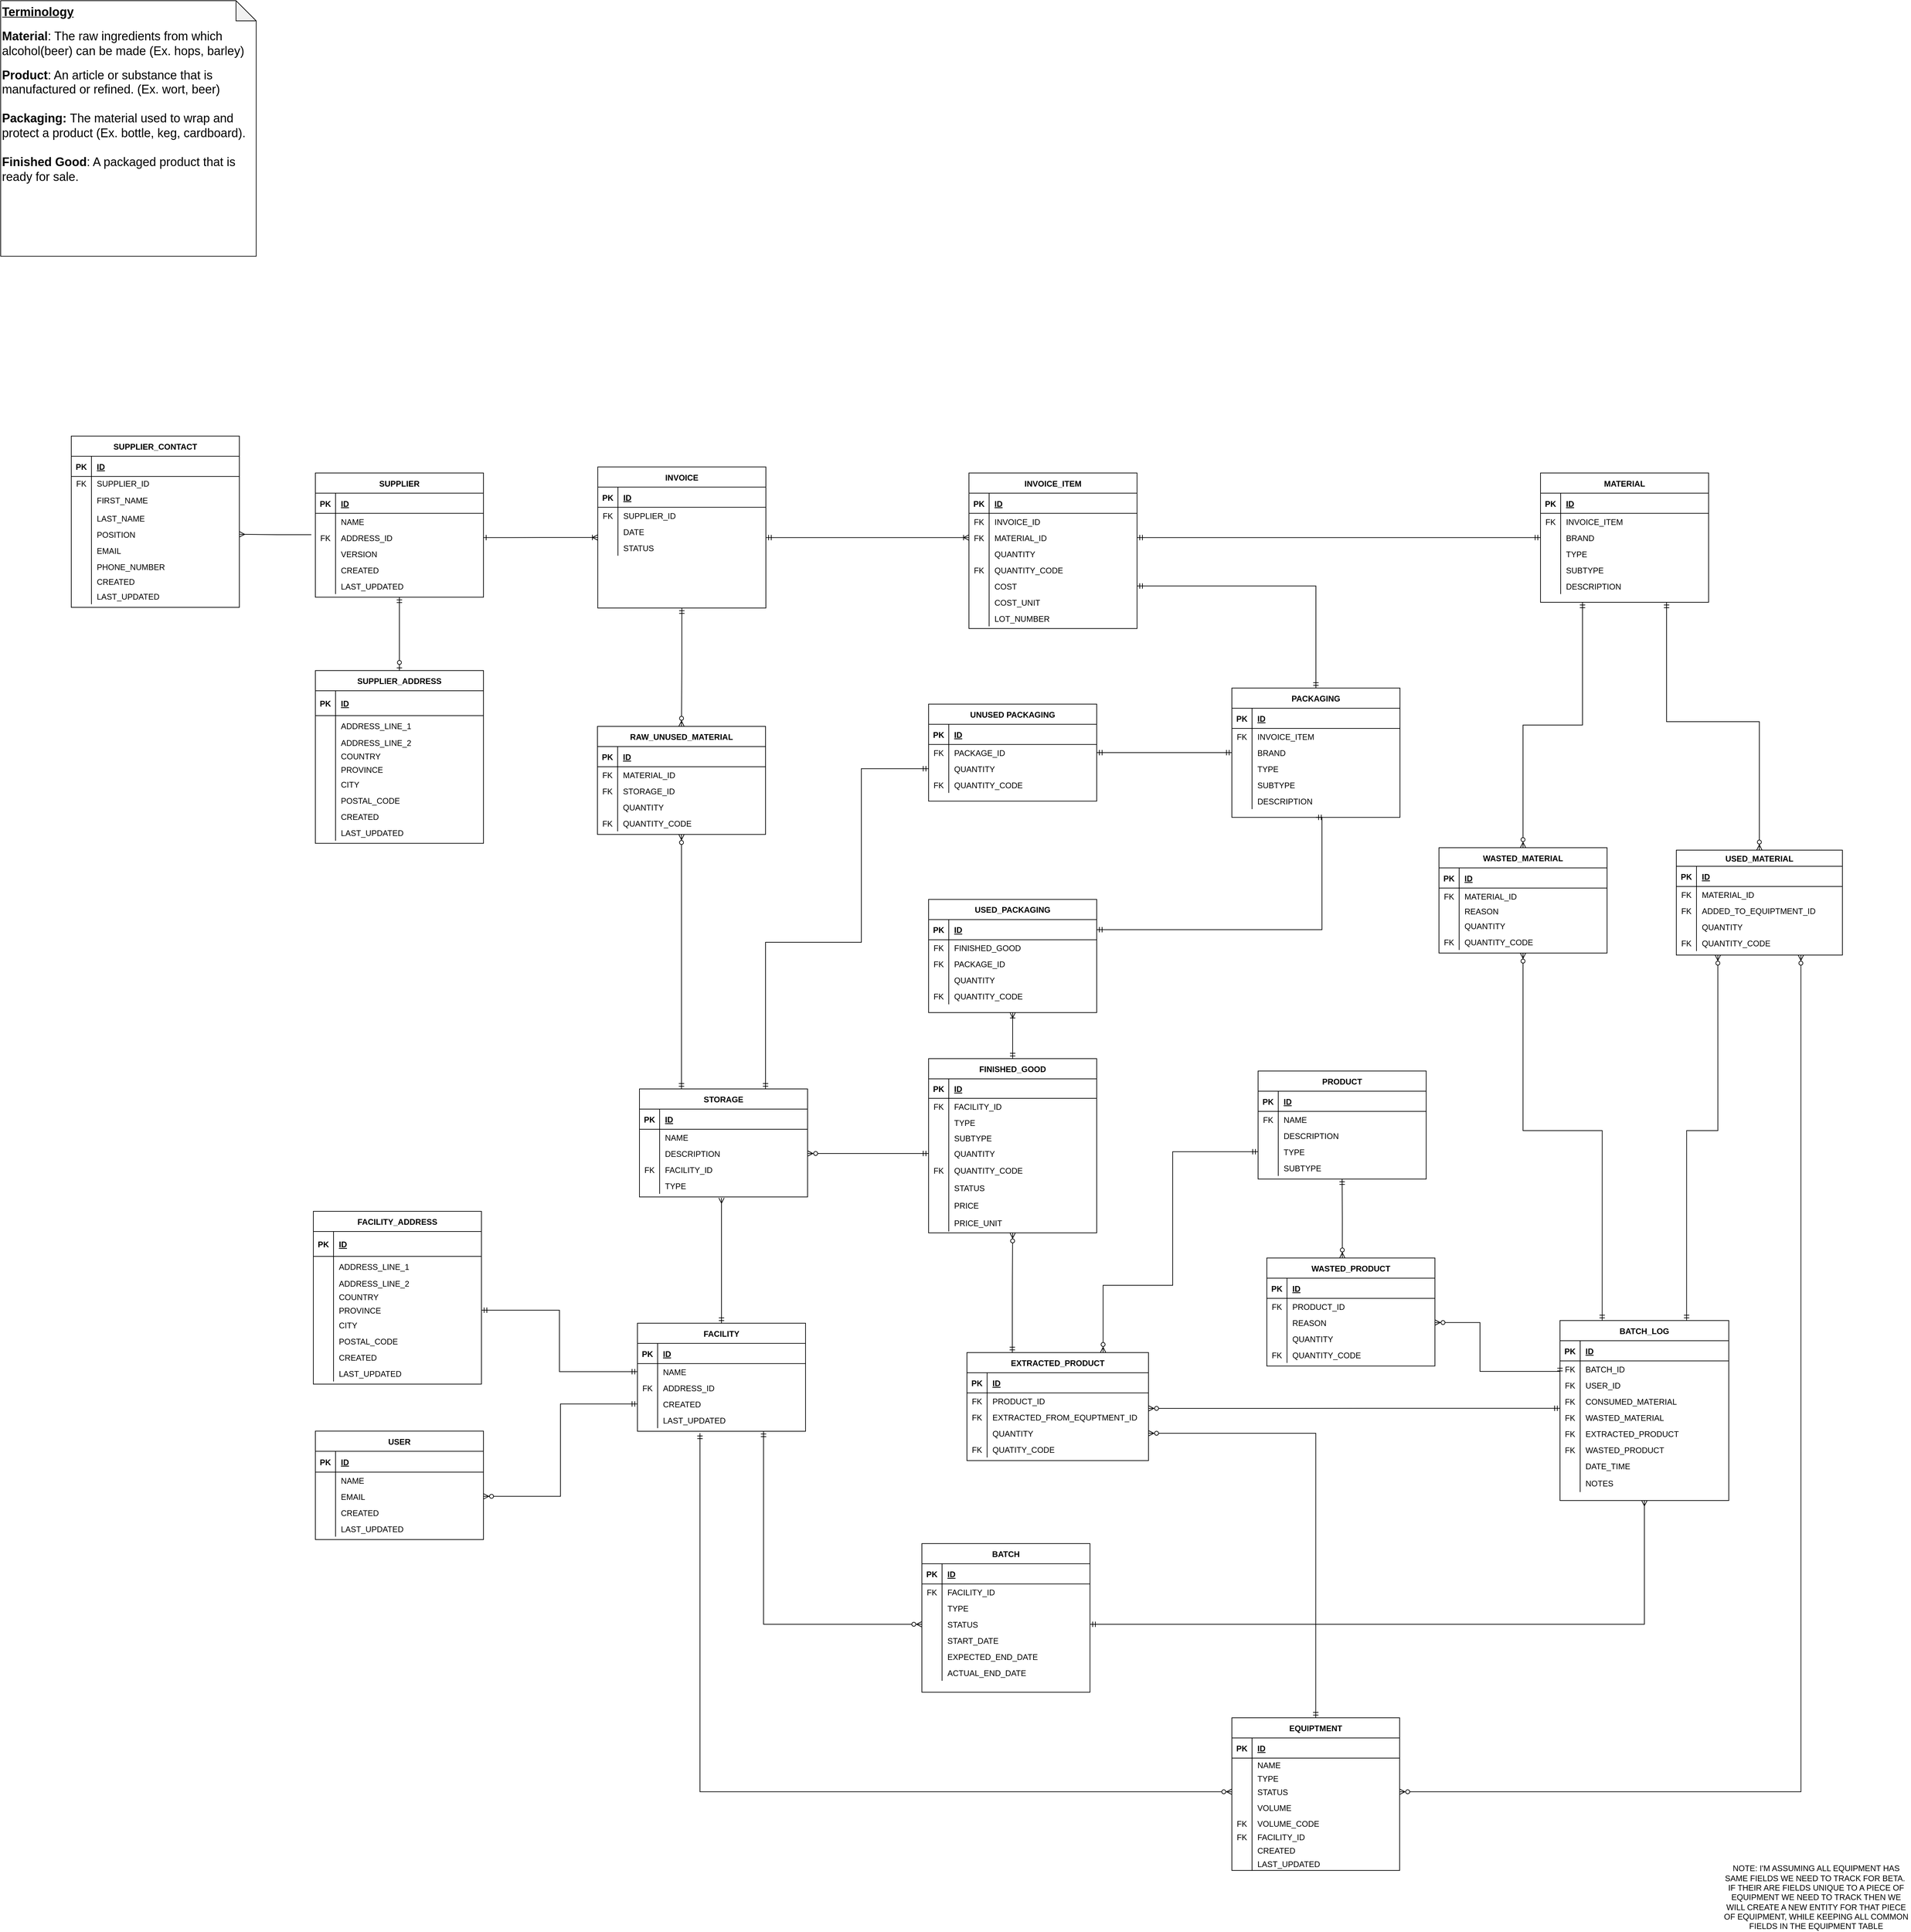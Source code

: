 <mxfile version="13.9.7" type="device"><diagram id="R2lEEEUBdFMjLlhIrx00" name="Page-1"><mxGraphModel dx="1853" dy="1836" grid="1" gridSize="10" guides="1" tooltips="1" connect="1" arrows="1" fold="1" page="1" pageScale="1" pageWidth="850" pageHeight="1100" math="0" shadow="0" extFonts="Permanent Marker^https://fonts.googleapis.com/css?family=Permanent+Marker"><root><mxCell id="0"/><mxCell id="1" parent="0"/><mxCell id="G8FT57ZXYttEtS9Y8Gkk-73" style="edgeStyle=orthogonalEdgeStyle;rounded=0;orthogonalLoop=1;jettySize=auto;html=1;endArrow=ERmandOne;endFill=0;startArrow=ERmandOne;startFill=0;exitX=0;exitY=0.5;exitDx=0;exitDy=0;entryX=1;entryY=0.5;entryDx=0;entryDy=0;" parent="1" source="G8FT57ZXYttEtS9Y8Gkk-346" target="lg-ZMb7rJbGjwZA9Wg5g-14" edge="1"><mxGeometry relative="1" as="geometry"><mxPoint x="247" y="869.439" as="sourcePoint"/><mxPoint x="50" y="1102" as="targetPoint"/></mxGeometry></mxCell><mxCell id="G8FT57ZXYttEtS9Y8Gkk-85" style="edgeStyle=orthogonalEdgeStyle;rounded=0;orthogonalLoop=1;jettySize=auto;html=1;startArrow=ERmandOne;startFill=0;endArrow=ERzeroToMany;endFill=1;entryX=0;entryY=0.5;entryDx=0;entryDy=0;" parent="1" target="G8FT57ZXYttEtS9Y8Gkk-290" edge="1"><mxGeometry relative="1" as="geometry"><mxPoint x="340" y="1260" as="sourcePoint"/><mxPoint x="970" y="1690" as="targetPoint"/><Array as="points"><mxPoint x="340" y="1793"/></Array></mxGeometry></mxCell><mxCell id="G8FT57ZXYttEtS9Y8Gkk-166" style="edgeStyle=orthogonalEdgeStyle;rounded=0;orthogonalLoop=1;jettySize=auto;html=1;startArrow=ERmandOne;startFill=0;endArrow=ERmany;endFill=0;exitX=0.5;exitY=0;exitDx=0;exitDy=0;" parent="1" source="G8FT57ZXYttEtS9Y8Gkk-342" edge="1"><mxGeometry relative="1" as="geometry"><mxPoint x="372" y="754.38" as="sourcePoint"/><mxPoint x="372" y="910" as="targetPoint"/></mxGeometry></mxCell><mxCell id="G8FT57ZXYttEtS9Y8Gkk-196" style="edgeStyle=orthogonalEdgeStyle;rounded=0;orthogonalLoop=1;jettySize=auto;html=1;entryX=0.5;entryY=0;entryDx=0;entryDy=0;startArrow=ERmandOne;startFill=0;endArrow=ERzeroToOne;endFill=1;exitX=0.5;exitY=1;exitDx=0;exitDy=0;" parent="1" source="G8FT57ZXYttEtS9Y8Gkk-310" target="G8FT57ZXYttEtS9Y8Gkk-326" edge="1"><mxGeometry relative="1" as="geometry"><mxPoint x="125" y="520" as="sourcePoint"/><mxPoint x="125" y="616" as="targetPoint"/></mxGeometry></mxCell><mxCell id="HTkW711a8z6UQBxtUbg9-1" value="SUPPLIER_CONTACT" style="shape=table;startSize=30;container=1;collapsible=1;childLayout=tableLayout;fixedRows=1;rowLines=0;fontStyle=1;align=center;resizeLast=1;" parent="1" vertex="1"><mxGeometry x="-595" y="-222.62" width="250" height="254.62" as="geometry"/></mxCell><mxCell id="HTkW711a8z6UQBxtUbg9-2" value="" style="shape=partialRectangle;collapsible=0;dropTarget=0;pointerEvents=0;fillColor=none;points=[[0,0.5],[1,0.5]];portConstraint=eastwest;top=0;left=0;right=0;bottom=1;" parent="HTkW711a8z6UQBxtUbg9-1" vertex="1"><mxGeometry y="30" width="250" height="30" as="geometry"/></mxCell><mxCell id="HTkW711a8z6UQBxtUbg9-3" value="PK" style="shape=partialRectangle;overflow=hidden;connectable=0;fillColor=none;top=0;left=0;bottom=0;right=0;fontStyle=1;" parent="HTkW711a8z6UQBxtUbg9-2" vertex="1"><mxGeometry width="30" height="30" as="geometry"/></mxCell><mxCell id="HTkW711a8z6UQBxtUbg9-4" value="ID" style="shape=partialRectangle;overflow=hidden;connectable=0;fillColor=none;top=0;left=0;bottom=0;right=0;align=left;spacingLeft=6;fontStyle=5;" parent="HTkW711a8z6UQBxtUbg9-2" vertex="1"><mxGeometry x="30" width="220" height="30" as="geometry"/></mxCell><mxCell id="HTkW711a8z6UQBxtUbg9-5" value="" style="shape=partialRectangle;collapsible=0;dropTarget=0;pointerEvents=0;fillColor=none;points=[[0,0.5],[1,0.5]];portConstraint=eastwest;top=0;left=0;right=0;bottom=0;" parent="HTkW711a8z6UQBxtUbg9-1" vertex="1"><mxGeometry y="60" width="250" height="20" as="geometry"/></mxCell><mxCell id="HTkW711a8z6UQBxtUbg9-6" value="FK" style="shape=partialRectangle;overflow=hidden;connectable=0;fillColor=none;top=0;left=0;bottom=0;right=0;" parent="HTkW711a8z6UQBxtUbg9-5" vertex="1"><mxGeometry width="30" height="20" as="geometry"/></mxCell><mxCell id="HTkW711a8z6UQBxtUbg9-7" value="SUPPLIER_ID" style="shape=partialRectangle;overflow=hidden;connectable=0;fillColor=none;top=0;left=0;bottom=0;right=0;align=left;spacingLeft=6;" parent="HTkW711a8z6UQBxtUbg9-5" vertex="1"><mxGeometry x="30" width="220" height="20" as="geometry"/></mxCell><mxCell id="HTkW711a8z6UQBxtUbg9-8" value="" style="shape=partialRectangle;collapsible=0;dropTarget=0;pointerEvents=0;fillColor=none;points=[[0,0.5],[1,0.5]];portConstraint=eastwest;top=0;left=0;right=0;bottom=0;" parent="HTkW711a8z6UQBxtUbg9-1" vertex="1"><mxGeometry y="80" width="250" height="30" as="geometry"/></mxCell><mxCell id="HTkW711a8z6UQBxtUbg9-9" value="" style="shape=partialRectangle;overflow=hidden;connectable=0;fillColor=none;top=0;left=0;bottom=0;right=0;" parent="HTkW711a8z6UQBxtUbg9-8" vertex="1"><mxGeometry width="30" height="30" as="geometry"/></mxCell><mxCell id="HTkW711a8z6UQBxtUbg9-10" value="FIRST_NAME" style="shape=partialRectangle;overflow=hidden;connectable=0;fillColor=none;top=0;left=0;bottom=0;right=0;align=left;spacingLeft=6;" parent="HTkW711a8z6UQBxtUbg9-8" vertex="1"><mxGeometry x="30" width="220" height="30" as="geometry"/></mxCell><mxCell id="HTkW711a8z6UQBxtUbg9-20" value="" style="shape=partialRectangle;collapsible=0;dropTarget=0;pointerEvents=0;fillColor=none;points=[[0,0.5],[1,0.5]];portConstraint=eastwest;top=0;left=0;right=0;bottom=0;" parent="HTkW711a8z6UQBxtUbg9-1" vertex="1"><mxGeometry y="110" width="250" height="24" as="geometry"/></mxCell><mxCell id="HTkW711a8z6UQBxtUbg9-21" value="" style="shape=partialRectangle;overflow=hidden;connectable=0;fillColor=none;top=0;left=0;bottom=0;right=0;" parent="HTkW711a8z6UQBxtUbg9-20" vertex="1"><mxGeometry width="30" height="24" as="geometry"/></mxCell><mxCell id="HTkW711a8z6UQBxtUbg9-22" value="LAST_NAME" style="shape=partialRectangle;overflow=hidden;connectable=0;fillColor=none;top=0;left=0;bottom=0;right=0;align=left;spacingLeft=6;" parent="HTkW711a8z6UQBxtUbg9-20" vertex="1"><mxGeometry x="30" width="220" height="24" as="geometry"/></mxCell><mxCell id="HTkW711a8z6UQBxtUbg9-29" value="" style="shape=partialRectangle;collapsible=0;dropTarget=0;pointerEvents=0;fillColor=none;points=[[0,0.5],[1,0.5]];portConstraint=eastwest;top=0;left=0;right=0;bottom=0;" parent="HTkW711a8z6UQBxtUbg9-1" vertex="1"><mxGeometry y="134" width="250" height="24" as="geometry"/></mxCell><mxCell id="HTkW711a8z6UQBxtUbg9-30" value="" style="shape=partialRectangle;overflow=hidden;connectable=0;fillColor=none;top=0;left=0;bottom=0;right=0;" parent="HTkW711a8z6UQBxtUbg9-29" vertex="1"><mxGeometry width="30" height="24" as="geometry"/></mxCell><mxCell id="HTkW711a8z6UQBxtUbg9-31" value="POSITION" style="shape=partialRectangle;overflow=hidden;connectable=0;fillColor=none;top=0;left=0;bottom=0;right=0;align=left;spacingLeft=6;" parent="HTkW711a8z6UQBxtUbg9-29" vertex="1"><mxGeometry x="30" width="220" height="24" as="geometry"/></mxCell><mxCell id="HTkW711a8z6UQBxtUbg9-26" value="" style="shape=partialRectangle;collapsible=0;dropTarget=0;pointerEvents=0;fillColor=none;points=[[0,0.5],[1,0.5]];portConstraint=eastwest;top=0;left=0;right=0;bottom=0;" parent="HTkW711a8z6UQBxtUbg9-1" vertex="1"><mxGeometry y="158" width="250" height="24" as="geometry"/></mxCell><mxCell id="HTkW711a8z6UQBxtUbg9-27" value="" style="shape=partialRectangle;overflow=hidden;connectable=0;fillColor=none;top=0;left=0;bottom=0;right=0;" parent="HTkW711a8z6UQBxtUbg9-26" vertex="1"><mxGeometry width="30" height="24" as="geometry"/></mxCell><mxCell id="HTkW711a8z6UQBxtUbg9-28" value="EMAIL" style="shape=partialRectangle;overflow=hidden;connectable=0;fillColor=none;top=0;left=0;bottom=0;right=0;align=left;spacingLeft=6;" parent="HTkW711a8z6UQBxtUbg9-26" vertex="1"><mxGeometry x="30" width="220" height="24" as="geometry"/></mxCell><mxCell id="HTkW711a8z6UQBxtUbg9-23" value="" style="shape=partialRectangle;collapsible=0;dropTarget=0;pointerEvents=0;fillColor=none;points=[[0,0.5],[1,0.5]];portConstraint=eastwest;top=0;left=0;right=0;bottom=0;" parent="HTkW711a8z6UQBxtUbg9-1" vertex="1"><mxGeometry y="182" width="250" height="24" as="geometry"/></mxCell><mxCell id="HTkW711a8z6UQBxtUbg9-24" value="" style="shape=partialRectangle;overflow=hidden;connectable=0;fillColor=none;top=0;left=0;bottom=0;right=0;" parent="HTkW711a8z6UQBxtUbg9-23" vertex="1"><mxGeometry width="30" height="24" as="geometry"/></mxCell><mxCell id="HTkW711a8z6UQBxtUbg9-25" value="PHONE_NUMBER" style="shape=partialRectangle;overflow=hidden;connectable=0;fillColor=none;top=0;left=0;bottom=0;right=0;align=left;spacingLeft=6;" parent="HTkW711a8z6UQBxtUbg9-23" vertex="1"><mxGeometry x="30" width="220" height="24" as="geometry"/></mxCell><mxCell id="HTkW711a8z6UQBxtUbg9-11" value="" style="shape=partialRectangle;collapsible=0;dropTarget=0;pointerEvents=0;fillColor=none;points=[[0,0.5],[1,0.5]];portConstraint=eastwest;top=0;left=0;right=0;bottom=0;" parent="HTkW711a8z6UQBxtUbg9-1" vertex="1"><mxGeometry y="206" width="250" height="20" as="geometry"/></mxCell><mxCell id="HTkW711a8z6UQBxtUbg9-12" value="" style="shape=partialRectangle;overflow=hidden;connectable=0;fillColor=none;top=0;left=0;bottom=0;right=0;" parent="HTkW711a8z6UQBxtUbg9-11" vertex="1"><mxGeometry width="30" height="20" as="geometry"/></mxCell><mxCell id="HTkW711a8z6UQBxtUbg9-13" value="CREATED" style="shape=partialRectangle;overflow=hidden;connectable=0;fillColor=none;top=0;left=0;bottom=0;right=0;align=left;spacingLeft=6;" parent="HTkW711a8z6UQBxtUbg9-11" vertex="1"><mxGeometry x="30" width="220" height="20" as="geometry"/></mxCell><mxCell id="HTkW711a8z6UQBxtUbg9-14" value="" style="shape=partialRectangle;collapsible=0;dropTarget=0;pointerEvents=0;fillColor=none;points=[[0,0.5],[1,0.5]];portConstraint=eastwest;top=0;left=0;right=0;bottom=0;" parent="HTkW711a8z6UQBxtUbg9-1" vertex="1"><mxGeometry y="226" width="250" height="24" as="geometry"/></mxCell><mxCell id="HTkW711a8z6UQBxtUbg9-15" value="" style="shape=partialRectangle;overflow=hidden;connectable=0;fillColor=none;top=0;left=0;bottom=0;right=0;" parent="HTkW711a8z6UQBxtUbg9-14" vertex="1"><mxGeometry width="30" height="24" as="geometry"/></mxCell><mxCell id="HTkW711a8z6UQBxtUbg9-16" value="LAST_UPDATED" style="shape=partialRectangle;overflow=hidden;connectable=0;fillColor=none;top=0;left=0;bottom=0;right=0;align=left;spacingLeft=6;" parent="HTkW711a8z6UQBxtUbg9-14" vertex="1"><mxGeometry x="30" width="220" height="24" as="geometry"/></mxCell><mxCell id="G8FT57ZXYttEtS9Y8Gkk-154" value="&lt;font style=&quot;font-size: 12px&quot;&gt;NOTE: I'M ASSUMING ALL EQUIPMENT HAS SAME FIELDS WE NEED TO TRACK FOR BETA.&amp;nbsp; IF THEIR ARE FIELDS UNIQUE TO A PIECE OF EQUIPMENT WE NEED TO TRACK THEN WE WILL CREATE A NEW ENTITY FOR THAT PIECE OF EQUIPMENT, WHILE KEEPING ALL COMMON FIELDS IN THE EQUIPMENT TABLE&lt;/font&gt;" style="text;html=1;strokeColor=none;fillColor=none;align=center;verticalAlign=middle;whiteSpace=wrap;rounded=0;" parent="1" vertex="1"><mxGeometry x="1860" y="1940" width="280" height="20" as="geometry"/></mxCell><mxCell id="G8FT57ZXYttEtS9Y8Gkk-247" style="edgeStyle=orthogonalEdgeStyle;rounded=0;orthogonalLoop=1;jettySize=auto;html=1;startArrow=ERoneToMany;startFill=0;endArrow=ERone;endFill=0;exitX=0;exitY=0.5;exitDx=0;exitDy=0;" parent="1" source="G8FT57ZXYttEtS9Y8Gkk-255" target="G8FT57ZXYttEtS9Y8Gkk-314" edge="1"><mxGeometry relative="1" as="geometry"><mxPoint x="158" y="-68.75" as="sourcePoint"/><mxPoint x="-17" y="239.75" as="targetPoint"/></mxGeometry></mxCell><mxCell id="G8FT57ZXYttEtS9Y8Gkk-249" style="edgeStyle=orthogonalEdgeStyle;rounded=0;orthogonalLoop=1;jettySize=auto;html=1;startArrow=ERmandOne;startFill=0;endArrow=ERzeroToMany;endFill=1;exitX=0.5;exitY=1;exitDx=0;exitDy=0;entryX=0.5;entryY=0;entryDx=0;entryDy=0;" parent="1" source="G8FT57ZXYttEtS9Y8Gkk-255" target="G8FT57ZXYttEtS9Y8Gkk-699" edge="1"><mxGeometry relative="1" as="geometry"><mxPoint x="338" y="169" as="sourcePoint"/><mxPoint x="318" y="229" as="targetPoint"/></mxGeometry></mxCell><mxCell id="G8FT57ZXYttEtS9Y8Gkk-630" style="edgeStyle=orthogonalEdgeStyle;rounded=0;orthogonalLoop=1;jettySize=auto;html=1;entryX=0;entryY=0.5;entryDx=0;entryDy=0;startArrow=ERmandOne;startFill=0;endArrow=ERoneToMany;endFill=0;" parent="1" source="G8FT57ZXYttEtS9Y8Gkk-255" target="G8FT57ZXYttEtS9Y8Gkk-615" edge="1"><mxGeometry relative="1" as="geometry"><mxPoint x="571.25" y="-128.928" as="targetPoint"/></mxGeometry></mxCell><mxCell id="G8FT57ZXYttEtS9Y8Gkk-682" style="edgeStyle=orthogonalEdgeStyle;rounded=0;orthogonalLoop=1;jettySize=auto;html=1;startArrow=ERmandOne;startFill=0;endArrow=ERzeroToMany;endFill=1;exitX=0.75;exitY=1;exitDx=0;exitDy=0;entryX=0;entryY=0.5;entryDx=0;entryDy=0;" parent="1" source="G8FT57ZXYttEtS9Y8Gkk-342" target="G8FT57ZXYttEtS9Y8Gkk-856" edge="1"><mxGeometry relative="1" as="geometry"><mxPoint x="810" y="1620" as="targetPoint"/><mxPoint x="460" y="1120" as="sourcePoint"/><Array as="points"><mxPoint x="435" y="1544"/></Array></mxGeometry></mxCell><mxCell id="G8FT57ZXYttEtS9Y8Gkk-773" style="edgeStyle=orthogonalEdgeStyle;rounded=0;orthogonalLoop=1;jettySize=auto;html=1;startArrow=ERmandOne;startFill=0;endArrow=ERmany;endFill=0;exitX=1;exitY=0.5;exitDx=0;exitDy=0;entryX=0.5;entryY=1;entryDx=0;entryDy=0;" parent="1" source="G8FT57ZXYttEtS9Y8Gkk-856" target="G8FT57ZXYttEtS9Y8Gkk-745" edge="1"><mxGeometry relative="1" as="geometry"><mxPoint x="1500" y="1480" as="targetPoint"/><Array as="points"><mxPoint x="1745" y="1544"/></Array></mxGeometry></mxCell><mxCell id="G8FT57ZXYttEtS9Y8Gkk-741" style="edgeStyle=orthogonalEdgeStyle;rounded=0;orthogonalLoop=1;jettySize=auto;html=1;entryX=0.5;entryY=1;entryDx=0;entryDy=0;startArrow=ERmandOne;startFill=0;endArrow=ERzeroToMany;endFill=1;exitX=0.25;exitY=0;exitDx=0;exitDy=0;" parent="1" source="G8FT57ZXYttEtS9Y8Gkk-358" target="G8FT57ZXYttEtS9Y8Gkk-699" edge="1"><mxGeometry relative="1" as="geometry"><mxPoint x="249.5" y="381" as="targetPoint"/></mxGeometry></mxCell><mxCell id="G8FT57ZXYttEtS9Y8Gkk-824" style="edgeStyle=orthogonalEdgeStyle;rounded=0;orthogonalLoop=1;jettySize=auto;html=1;entryX=0;entryY=0.5;entryDx=0;entryDy=0;startArrow=ERmandOne;startFill=0;endArrow=ERmandOne;endFill=0;exitX=1;exitY=0.5;exitDx=0;exitDy=0;" parent="1" source="G8FT57ZXYttEtS9Y8Gkk-615" target="G8FT57ZXYttEtS9Y8Gkk-818" edge="1"><mxGeometry relative="1" as="geometry"><mxPoint x="1010" y="-51" as="sourcePoint"/><mxPoint x="1096" y="-62.25" as="targetPoint"/></mxGeometry></mxCell><mxCell id="G8FT57ZXYttEtS9Y8Gkk-1016" style="edgeStyle=orthogonalEdgeStyle;rounded=0;orthogonalLoop=1;jettySize=auto;html=1;startArrow=ERmandOne;startFill=0;endArrow=ERzeroToMany;endFill=1;exitX=0;exitY=0.937;exitDx=0;exitDy=0;exitPerimeter=0;" parent="1" source="G8FT57ZXYttEtS9Y8Gkk-749" edge="1"><mxGeometry relative="1" as="geometry"><mxPoint x="1007" y="1223" as="targetPoint"/><Array as="points"><mxPoint x="1007" y="1223"/></Array></mxGeometry></mxCell><mxCell id="G8FT57ZXYttEtS9Y8Gkk-1018" style="edgeStyle=orthogonalEdgeStyle;rounded=0;orthogonalLoop=1;jettySize=auto;html=1;startArrow=ERmandOne;startFill=0;endArrow=ERzeroToMany;endFill=1;exitX=0.25;exitY=0;exitDx=0;exitDy=0;entryX=0.5;entryY=1;entryDx=0;entryDy=0;" parent="1" source="G8FT57ZXYttEtS9Y8Gkk-745" target="G8FT57ZXYttEtS9Y8Gkk-891" edge="1"><mxGeometry relative="1" as="geometry"><mxPoint x="1890" y="1256" as="sourcePoint"/><mxPoint x="1915" y="571" as="targetPoint"/><Array as="points"><mxPoint x="1680" y="810"/><mxPoint x="1515" y="810"/></Array></mxGeometry></mxCell><mxCell id="G8FT57ZXYttEtS9Y8Gkk-1019" style="edgeStyle=orthogonalEdgeStyle;rounded=0;orthogonalLoop=1;jettySize=auto;html=1;startArrow=ERmandOne;startFill=0;endArrow=ERzeroToMany;endFill=1;exitX=0.75;exitY=0;exitDx=0;exitDy=0;entryX=0.25;entryY=1;entryDx=0;entryDy=0;" parent="1" source="G8FT57ZXYttEtS9Y8Gkk-745" target="G8FT57ZXYttEtS9Y8Gkk-871" edge="1"><mxGeometry relative="1" as="geometry"><mxPoint x="1800" y="590" as="targetPoint"/><Array as="points"><mxPoint x="1807" y="810"/><mxPoint x="1854" y="810"/></Array></mxGeometry></mxCell><mxCell id="G8FT57ZXYttEtS9Y8Gkk-1014" style="edgeStyle=orthogonalEdgeStyle;rounded=0;orthogonalLoop=1;jettySize=auto;html=1;entryX=1;entryY=0.5;entryDx=0;entryDy=0;startArrow=ERmandOne;startFill=0;endArrow=ERzeroToMany;endFill=1;exitX=0;exitY=0.5;exitDx=0;exitDy=0;" parent="1" source="G8FT57ZXYttEtS9Y8Gkk-574" target="G8FT57ZXYttEtS9Y8Gkk-536" edge="1"><mxGeometry relative="1" as="geometry"/></mxCell><mxCell id="G8FT57ZXYttEtS9Y8Gkk-1015" style="edgeStyle=orthogonalEdgeStyle;rounded=0;orthogonalLoop=1;jettySize=auto;html=1;entryX=1;entryY=0.5;entryDx=0;entryDy=0;startArrow=ERmandOne;startFill=0;endArrow=ERzeroToMany;endFill=1;exitX=0;exitY=0.5;exitDx=0;exitDy=0;" parent="1" source="G8FT57ZXYttEtS9Y8Gkk-352" target="G8FT57ZXYttEtS9Y8Gkk-555" edge="1"><mxGeometry relative="1" as="geometry"/></mxCell><mxCell id="G8FT57ZXYttEtS9Y8Gkk-1017" style="edgeStyle=orthogonalEdgeStyle;rounded=0;orthogonalLoop=1;jettySize=auto;html=1;entryX=1;entryY=0.5;entryDx=0;entryDy=0;startArrow=ERmandOne;startFill=0;endArrow=ERzeroToMany;endFill=1;exitX=0;exitY=0.25;exitDx=0;exitDy=0;" parent="1" source="G8FT57ZXYttEtS9Y8Gkk-745" target="G8FT57ZXYttEtS9Y8Gkk-956" edge="1"><mxGeometry relative="1" as="geometry"><Array as="points"><mxPoint x="1619" y="1168"/><mxPoint x="1500" y="1168"/><mxPoint x="1500" y="1095"/></Array></mxGeometry></mxCell><mxCell id="G8FT57ZXYttEtS9Y8Gkk-1023" style="edgeStyle=orthogonalEdgeStyle;rounded=0;orthogonalLoop=1;jettySize=auto;html=1;entryX=0;entryY=0.5;entryDx=0;entryDy=0;startArrow=ERzeroToMany;startFill=1;endArrow=ERmandOne;endFill=0;exitX=0.75;exitY=0;exitDx=0;exitDy=0;" parent="1" source="G8FT57ZXYttEtS9Y8Gkk-933" target="G8FT57ZXYttEtS9Y8Gkk-1004" edge="1"><mxGeometry relative="1" as="geometry"><mxPoint x="1170" y="1157" as="sourcePoint"/><Array as="points"><mxPoint x="940" y="1040"/><mxPoint x="1043" y="1040"/><mxPoint x="1043" y="841"/></Array></mxGeometry></mxCell><mxCell id="G8FT57ZXYttEtS9Y8Gkk-1024" style="edgeStyle=orthogonalEdgeStyle;rounded=0;orthogonalLoop=1;jettySize=auto;html=1;entryX=0.5;entryY=1;entryDx=0;entryDy=0;startArrow=ERzeroToMany;startFill=1;endArrow=ERmandOne;endFill=0;exitX=0.449;exitY=0.001;exitDx=0;exitDy=0;exitPerimeter=0;" parent="1" source="G8FT57ZXYttEtS9Y8Gkk-949" target="G8FT57ZXYttEtS9Y8Gkk-988" edge="1"><mxGeometry relative="1" as="geometry"/></mxCell><mxCell id="G8FT57ZXYttEtS9Y8Gkk-1025" style="edgeStyle=orthogonalEdgeStyle;rounded=0;orthogonalLoop=1;jettySize=auto;html=1;entryX=0.25;entryY=1;entryDx=0;entryDy=0;startArrow=ERzeroToMany;startFill=1;endArrow=ERmandOne;endFill=0;exitX=0.5;exitY=0;exitDx=0;exitDy=0;" parent="1" source="G8FT57ZXYttEtS9Y8Gkk-891" target="G8FT57ZXYttEtS9Y8Gkk-808" edge="1"><mxGeometry relative="1" as="geometry"/></mxCell><mxCell id="G8FT57ZXYttEtS9Y8Gkk-1070" style="edgeStyle=orthogonalEdgeStyle;rounded=0;orthogonalLoop=1;jettySize=auto;html=1;startArrow=ERmandOne;startFill=0;endArrow=ERmandOne;endFill=0;entryX=0.5;entryY=0;entryDx=0;entryDy=0;exitX=1;exitY=0.5;exitDx=0;exitDy=0;" parent="1" source="G8FT57ZXYttEtS9Y8Gkk-624" target="G8FT57ZXYttEtS9Y8Gkk-1051" edge="1"><mxGeometry relative="1" as="geometry"><mxPoint x="1010" as="sourcePoint"/><mxPoint x="1410" y="-21" as="targetPoint"/></mxGeometry></mxCell><mxCell id="G8FT57ZXYttEtS9Y8Gkk-1026" style="edgeStyle=orthogonalEdgeStyle;rounded=0;orthogonalLoop=1;jettySize=auto;html=1;entryX=0.75;entryY=1;entryDx=0;entryDy=0;startArrow=ERzeroToMany;startFill=1;endArrow=ERmandOne;endFill=0;exitX=0.5;exitY=0;exitDx=0;exitDy=0;" parent="1" source="G8FT57ZXYttEtS9Y8Gkk-871" target="G8FT57ZXYttEtS9Y8Gkk-808" edge="1"><mxGeometry relative="1" as="geometry"><Array as="points"><mxPoint x="1916" y="202"/><mxPoint x="1778" y="202"/></Array></mxGeometry></mxCell><mxCell id="G8FT57ZXYttEtS9Y8Gkk-1049" value="&lt;u style=&quot;font-size: 18px ; font-weight: bold&quot;&gt;Terminology&lt;/u&gt;&lt;br&gt;&lt;br&gt;&lt;span style=&quot;font-size: 18px&quot;&gt;&lt;b&gt;Material&lt;/b&gt;: The raw ingredients from which alcohol(beer) can be made (Ex. hops, barley)&lt;/span&gt;&lt;br&gt;&lt;br&gt;&lt;span style=&quot;font-size: 18px&quot;&gt;&lt;b&gt;Product&lt;/b&gt;: An article or substance that is manufactured&amp;nbsp;or refined. (Ex. wort, beer)&amp;nbsp;&lt;br&gt;&lt;/span&gt;&lt;span style=&quot;font-size: 18px&quot;&gt;&lt;br&gt;&lt;b&gt;Packaging: &lt;/b&gt;The material used to wrap and protect a product (Ex. bottle, keg, cardboard).&lt;br&gt;&lt;br&gt;&lt;b&gt;Finished Good&lt;/b&gt;: A packaged product that is ready for sale.&lt;br&gt;&lt;/span&gt;" style="shape=note;whiteSpace=wrap;html=1;backgroundOutline=1;darkOpacity=0.05;align=left;verticalAlign=top;" parent="1" vertex="1"><mxGeometry x="-700" y="-870" width="380" height="380" as="geometry"/></mxCell><mxCell id="G8FT57ZXYttEtS9Y8Gkk-1071" style="edgeStyle=orthogonalEdgeStyle;rounded=0;orthogonalLoop=1;jettySize=auto;html=1;startArrow=ERmandOne;startFill=0;endArrow=ERmandOne;endFill=0;entryX=0.5;entryY=1;entryDx=0;entryDy=0;exitX=1;exitY=0.5;exitDx=0;exitDy=0;" parent="1" source="G8FT57ZXYttEtS9Y8Gkk-1075" target="G8FT57ZXYttEtS9Y8Gkk-1051" edge="1"><mxGeometry relative="1" as="geometry"><mxPoint x="830" y="420" as="targetPoint"/><Array as="points"><mxPoint x="1265" y="511"/></Array></mxGeometry></mxCell><mxCell id="G8FT57ZXYttEtS9Y8Gkk-1093" style="edgeStyle=orthogonalEdgeStyle;rounded=0;orthogonalLoop=1;jettySize=auto;html=1;startArrow=ERmandOne;startFill=0;endArrow=ERoneToMany;endFill=0;entryX=0.5;entryY=1;entryDx=0;entryDy=0;" parent="1" source="G8FT57ZXYttEtS9Y8Gkk-561" target="G8FT57ZXYttEtS9Y8Gkk-1074" edge="1"><mxGeometry relative="1" as="geometry"><mxPoint x="865" y="360.62" as="targetPoint"/><mxPoint x="805" y="703" as="sourcePoint"/></mxGeometry></mxCell><mxCell id="G8FT57ZXYttEtS9Y8Gkk-1108" style="edgeStyle=orthogonalEdgeStyle;rounded=0;orthogonalLoop=1;jettySize=auto;html=1;entryX=0;entryY=0.5;entryDx=0;entryDy=0;startArrow=ERmandOne;startFill=0;endArrow=ERmandOne;endFill=0;" parent="1" source="G8FT57ZXYttEtS9Y8Gkk-1094" target="G8FT57ZXYttEtS9Y8Gkk-1058" edge="1"><mxGeometry relative="1" as="geometry"/></mxCell><mxCell id="G8FT57ZXYttEtS9Y8Gkk-1107" style="edgeStyle=orthogonalEdgeStyle;rounded=0;orthogonalLoop=1;jettySize=auto;html=1;entryX=0.75;entryY=0;entryDx=0;entryDy=0;startArrow=ERmandOne;startFill=0;endArrow=ERmandOne;endFill=0;exitX=0;exitY=0.5;exitDx=0;exitDy=0;" parent="1" source="G8FT57ZXYttEtS9Y8Gkk-1101" target="G8FT57ZXYttEtS9Y8Gkk-358" edge="1"><mxGeometry relative="1" as="geometry"><mxPoint x="580" y="260" as="sourcePoint"/><Array as="points"><mxPoint x="580" y="272"/><mxPoint x="580" y="530"/><mxPoint x="438" y="530"/></Array></mxGeometry></mxCell><mxCell id="G8FT57ZXYttEtS9Y8Gkk-599" value="INVOICE_ITEM" style="shape=table;startSize=30;container=1;collapsible=1;childLayout=tableLayout;fixedRows=1;rowLines=0;fontStyle=1;align=center;resizeLast=1;" parent="1" vertex="1"><mxGeometry x="740" y="-167.75" width="250" height="231.25" as="geometry"/></mxCell><mxCell id="G8FT57ZXYttEtS9Y8Gkk-600" value="" style="shape=partialRectangle;collapsible=0;dropTarget=0;pointerEvents=0;fillColor=none;points=[[0,0.5],[1,0.5]];portConstraint=eastwest;top=0;left=0;right=0;bottom=1;" parent="G8FT57ZXYttEtS9Y8Gkk-599" vertex="1"><mxGeometry y="30" width="250" height="30" as="geometry"/></mxCell><mxCell id="G8FT57ZXYttEtS9Y8Gkk-601" value="PK" style="shape=partialRectangle;overflow=hidden;connectable=0;fillColor=none;top=0;left=0;bottom=0;right=0;fontStyle=1;" parent="G8FT57ZXYttEtS9Y8Gkk-600" vertex="1"><mxGeometry width="30" height="30" as="geometry"/></mxCell><mxCell id="G8FT57ZXYttEtS9Y8Gkk-602" value="ID" style="shape=partialRectangle;overflow=hidden;connectable=0;fillColor=none;top=0;left=0;bottom=0;right=0;align=left;spacingLeft=6;fontStyle=5;" parent="G8FT57ZXYttEtS9Y8Gkk-600" vertex="1"><mxGeometry x="30" width="220" height="30" as="geometry"/></mxCell><mxCell id="G8FT57ZXYttEtS9Y8Gkk-603" value="" style="shape=partialRectangle;collapsible=0;dropTarget=0;pointerEvents=0;fillColor=none;points=[[0,0.5],[1,0.5]];portConstraint=eastwest;top=0;left=0;right=0;bottom=0;" parent="G8FT57ZXYttEtS9Y8Gkk-599" vertex="1"><mxGeometry y="60" width="250" height="24" as="geometry"/></mxCell><mxCell id="G8FT57ZXYttEtS9Y8Gkk-604" value="FK" style="shape=partialRectangle;overflow=hidden;connectable=0;fillColor=none;top=0;left=0;bottom=0;right=0;" parent="G8FT57ZXYttEtS9Y8Gkk-603" vertex="1"><mxGeometry width="30" height="24" as="geometry"/></mxCell><mxCell id="G8FT57ZXYttEtS9Y8Gkk-605" value="INVOICE_ID" style="shape=partialRectangle;overflow=hidden;connectable=0;fillColor=none;top=0;left=0;bottom=0;right=0;align=left;spacingLeft=6;" parent="G8FT57ZXYttEtS9Y8Gkk-603" vertex="1"><mxGeometry x="30" width="220" height="24" as="geometry"/></mxCell><mxCell id="G8FT57ZXYttEtS9Y8Gkk-615" value="" style="shape=partialRectangle;collapsible=0;dropTarget=0;pointerEvents=0;fillColor=none;points=[[0,0.5],[1,0.5]];portConstraint=eastwest;top=0;left=0;right=0;bottom=0;" parent="G8FT57ZXYttEtS9Y8Gkk-599" vertex="1"><mxGeometry y="84" width="250" height="24" as="geometry"/></mxCell><mxCell id="G8FT57ZXYttEtS9Y8Gkk-616" value="FK" style="shape=partialRectangle;overflow=hidden;connectable=0;fillColor=none;top=0;left=0;bottom=0;right=0;" parent="G8FT57ZXYttEtS9Y8Gkk-615" vertex="1"><mxGeometry width="30" height="24" as="geometry"/></mxCell><mxCell id="G8FT57ZXYttEtS9Y8Gkk-617" value="MATERIAL_ID" style="shape=partialRectangle;overflow=hidden;connectable=0;fillColor=none;top=0;left=0;bottom=0;right=0;align=left;spacingLeft=6;" parent="G8FT57ZXYttEtS9Y8Gkk-615" vertex="1"><mxGeometry x="30" width="220" height="24" as="geometry"/></mxCell><mxCell id="G8FT57ZXYttEtS9Y8Gkk-618" value="" style="shape=partialRectangle;collapsible=0;dropTarget=0;pointerEvents=0;fillColor=none;points=[[0,0.5],[1,0.5]];portConstraint=eastwest;top=0;left=0;right=0;bottom=0;" parent="G8FT57ZXYttEtS9Y8Gkk-599" vertex="1"><mxGeometry y="108" width="250" height="24" as="geometry"/></mxCell><mxCell id="G8FT57ZXYttEtS9Y8Gkk-619" value="" style="shape=partialRectangle;overflow=hidden;connectable=0;fillColor=none;top=0;left=0;bottom=0;right=0;" parent="G8FT57ZXYttEtS9Y8Gkk-618" vertex="1"><mxGeometry width="30" height="24" as="geometry"/></mxCell><mxCell id="G8FT57ZXYttEtS9Y8Gkk-620" value="QUANTITY" style="shape=partialRectangle;overflow=hidden;connectable=0;fillColor=none;top=0;left=0;bottom=0;right=0;align=left;spacingLeft=6;" parent="G8FT57ZXYttEtS9Y8Gkk-618" vertex="1"><mxGeometry x="30" width="220" height="24" as="geometry"/></mxCell><mxCell id="G8FT57ZXYttEtS9Y8Gkk-621" value="" style="shape=partialRectangle;collapsible=0;dropTarget=0;pointerEvents=0;fillColor=none;points=[[0,0.5],[1,0.5]];portConstraint=eastwest;top=0;left=0;right=0;bottom=0;" parent="G8FT57ZXYttEtS9Y8Gkk-599" vertex="1"><mxGeometry y="132" width="250" height="24" as="geometry"/></mxCell><mxCell id="G8FT57ZXYttEtS9Y8Gkk-622" value="FK" style="shape=partialRectangle;overflow=hidden;connectable=0;fillColor=none;top=0;left=0;bottom=0;right=0;" parent="G8FT57ZXYttEtS9Y8Gkk-621" vertex="1"><mxGeometry width="30" height="24" as="geometry"/></mxCell><mxCell id="G8FT57ZXYttEtS9Y8Gkk-623" value="QUANTITY_CODE" style="shape=partialRectangle;overflow=hidden;connectable=0;fillColor=none;top=0;left=0;bottom=0;right=0;align=left;spacingLeft=6;" parent="G8FT57ZXYttEtS9Y8Gkk-621" vertex="1"><mxGeometry x="30" width="220" height="24" as="geometry"/></mxCell><mxCell id="G8FT57ZXYttEtS9Y8Gkk-624" value="" style="shape=partialRectangle;collapsible=0;dropTarget=0;pointerEvents=0;fillColor=none;points=[[0,0.5],[1,0.5]];portConstraint=eastwest;top=0;left=0;right=0;bottom=0;" parent="G8FT57ZXYttEtS9Y8Gkk-599" vertex="1"><mxGeometry y="156" width="250" height="24" as="geometry"/></mxCell><mxCell id="G8FT57ZXYttEtS9Y8Gkk-625" value="" style="shape=partialRectangle;overflow=hidden;connectable=0;fillColor=none;top=0;left=0;bottom=0;right=0;" parent="G8FT57ZXYttEtS9Y8Gkk-624" vertex="1"><mxGeometry width="30" height="24" as="geometry"/></mxCell><mxCell id="G8FT57ZXYttEtS9Y8Gkk-626" value="COST" style="shape=partialRectangle;overflow=hidden;connectable=0;fillColor=none;top=0;left=0;bottom=0;right=0;align=left;spacingLeft=6;" parent="G8FT57ZXYttEtS9Y8Gkk-624" vertex="1"><mxGeometry x="30" width="220" height="24" as="geometry"/></mxCell><mxCell id="G8FT57ZXYttEtS9Y8Gkk-627" value="" style="shape=partialRectangle;collapsible=0;dropTarget=0;pointerEvents=0;fillColor=none;points=[[0,0.5],[1,0.5]];portConstraint=eastwest;top=0;left=0;right=0;bottom=0;" parent="G8FT57ZXYttEtS9Y8Gkk-599" vertex="1"><mxGeometry y="180" width="250" height="24" as="geometry"/></mxCell><mxCell id="G8FT57ZXYttEtS9Y8Gkk-628" value="" style="shape=partialRectangle;overflow=hidden;connectable=0;fillColor=none;top=0;left=0;bottom=0;right=0;" parent="G8FT57ZXYttEtS9Y8Gkk-627" vertex="1"><mxGeometry width="30" height="24" as="geometry"/></mxCell><mxCell id="G8FT57ZXYttEtS9Y8Gkk-629" value="COST_UNIT" style="shape=partialRectangle;overflow=hidden;connectable=0;fillColor=none;top=0;left=0;bottom=0;right=0;align=left;spacingLeft=6;" parent="G8FT57ZXYttEtS9Y8Gkk-627" vertex="1"><mxGeometry x="30" width="220" height="24" as="geometry"/></mxCell><mxCell id="G8FT57ZXYttEtS9Y8Gkk-1027" value="" style="shape=partialRectangle;collapsible=0;dropTarget=0;pointerEvents=0;fillColor=none;points=[[0,0.5],[1,0.5]];portConstraint=eastwest;top=0;left=0;right=0;bottom=0;" parent="G8FT57ZXYttEtS9Y8Gkk-599" vertex="1"><mxGeometry y="204" width="250" height="24" as="geometry"/></mxCell><mxCell id="G8FT57ZXYttEtS9Y8Gkk-1028" value="" style="shape=partialRectangle;overflow=hidden;connectable=0;fillColor=none;top=0;left=0;bottom=0;right=0;" parent="G8FT57ZXYttEtS9Y8Gkk-1027" vertex="1"><mxGeometry width="30" height="24" as="geometry"/></mxCell><mxCell id="G8FT57ZXYttEtS9Y8Gkk-1029" value="LOT_NUMBER" style="shape=partialRectangle;overflow=hidden;connectable=0;fillColor=none;top=0;left=0;bottom=0;right=0;align=left;spacingLeft=6;" parent="G8FT57ZXYttEtS9Y8Gkk-1027" vertex="1"><mxGeometry x="30" width="220" height="24" as="geometry"/></mxCell><mxCell id="G8FT57ZXYttEtS9Y8Gkk-561" value="FINISHED_GOOD" style="shape=table;startSize=30;container=1;collapsible=1;childLayout=tableLayout;fixedRows=1;rowLines=0;fontStyle=1;align=center;resizeLast=1;" parent="1" vertex="1"><mxGeometry x="680" y="703" width="250" height="259" as="geometry"/></mxCell><mxCell id="G8FT57ZXYttEtS9Y8Gkk-562" value="" style="shape=partialRectangle;collapsible=0;dropTarget=0;pointerEvents=0;fillColor=none;points=[[0,0.5],[1,0.5]];portConstraint=eastwest;top=0;left=0;right=0;bottom=1;" parent="G8FT57ZXYttEtS9Y8Gkk-561" vertex="1"><mxGeometry y="30" width="250" height="29" as="geometry"/></mxCell><mxCell id="G8FT57ZXYttEtS9Y8Gkk-563" value="PK" style="shape=partialRectangle;overflow=hidden;connectable=0;fillColor=none;top=0;left=0;bottom=0;right=0;fontStyle=1;" parent="G8FT57ZXYttEtS9Y8Gkk-562" vertex="1"><mxGeometry width="30" height="29" as="geometry"/></mxCell><mxCell id="G8FT57ZXYttEtS9Y8Gkk-564" value="ID" style="shape=partialRectangle;overflow=hidden;connectable=0;fillColor=none;top=0;left=0;bottom=0;right=0;align=left;spacingLeft=6;fontStyle=5;" parent="G8FT57ZXYttEtS9Y8Gkk-562" vertex="1"><mxGeometry x="30" width="220" height="29" as="geometry"/></mxCell><mxCell id="G8FT57ZXYttEtS9Y8Gkk-565" value="" style="shape=partialRectangle;collapsible=0;dropTarget=0;pointerEvents=0;fillColor=none;points=[[0,0.5],[1,0.5]];portConstraint=eastwest;top=0;left=0;right=0;bottom=0;" parent="G8FT57ZXYttEtS9Y8Gkk-561" vertex="1"><mxGeometry y="59" width="250" height="24" as="geometry"/></mxCell><mxCell id="G8FT57ZXYttEtS9Y8Gkk-566" value="FK" style="shape=partialRectangle;overflow=hidden;connectable=0;fillColor=none;top=0;left=0;bottom=0;right=0;" parent="G8FT57ZXYttEtS9Y8Gkk-565" vertex="1"><mxGeometry width="30" height="24" as="geometry"/></mxCell><mxCell id="G8FT57ZXYttEtS9Y8Gkk-567" value="FACILITY_ID" style="shape=partialRectangle;overflow=hidden;connectable=0;fillColor=none;top=0;left=0;bottom=0;right=0;align=left;spacingLeft=6;" parent="G8FT57ZXYttEtS9Y8Gkk-565" vertex="1"><mxGeometry x="30" width="220" height="24" as="geometry"/></mxCell><mxCell id="G8FT57ZXYttEtS9Y8Gkk-568" value="" style="shape=partialRectangle;collapsible=0;dropTarget=0;pointerEvents=0;fillColor=none;points=[[0,0.5],[1,0.5]];portConstraint=eastwest;top=0;left=0;right=0;bottom=0;" parent="G8FT57ZXYttEtS9Y8Gkk-561" vertex="1"><mxGeometry y="83" width="250" height="24" as="geometry"/></mxCell><mxCell id="G8FT57ZXYttEtS9Y8Gkk-569" value="" style="shape=partialRectangle;overflow=hidden;connectable=0;fillColor=none;top=0;left=0;bottom=0;right=0;" parent="G8FT57ZXYttEtS9Y8Gkk-568" vertex="1"><mxGeometry width="30" height="24" as="geometry"/></mxCell><mxCell id="G8FT57ZXYttEtS9Y8Gkk-570" value="TYPE" style="shape=partialRectangle;overflow=hidden;connectable=0;fillColor=none;top=0;left=0;bottom=0;right=0;align=left;spacingLeft=6;" parent="G8FT57ZXYttEtS9Y8Gkk-568" vertex="1"><mxGeometry x="30" width="220" height="24" as="geometry"/></mxCell><mxCell id="G8FT57ZXYttEtS9Y8Gkk-571" value="" style="shape=partialRectangle;collapsible=0;dropTarget=0;pointerEvents=0;fillColor=none;points=[[0,0.5],[1,0.5]];portConstraint=eastwest;top=0;left=0;right=0;bottom=0;" parent="G8FT57ZXYttEtS9Y8Gkk-561" vertex="1"><mxGeometry y="107" width="250" height="22" as="geometry"/></mxCell><mxCell id="G8FT57ZXYttEtS9Y8Gkk-572" value="" style="shape=partialRectangle;overflow=hidden;connectable=0;fillColor=none;top=0;left=0;bottom=0;right=0;" parent="G8FT57ZXYttEtS9Y8Gkk-571" vertex="1"><mxGeometry width="30" height="22" as="geometry"/></mxCell><mxCell id="G8FT57ZXYttEtS9Y8Gkk-573" value="SUBTYPE" style="shape=partialRectangle;overflow=hidden;connectable=0;fillColor=none;top=0;left=0;bottom=0;right=0;align=left;spacingLeft=6;" parent="G8FT57ZXYttEtS9Y8Gkk-571" vertex="1"><mxGeometry x="30" width="220" height="22" as="geometry"/></mxCell><mxCell id="G8FT57ZXYttEtS9Y8Gkk-574" value="" style="shape=partialRectangle;collapsible=0;dropTarget=0;pointerEvents=0;fillColor=none;points=[[0,0.5],[1,0.5]];portConstraint=eastwest;top=0;left=0;right=0;bottom=0;" parent="G8FT57ZXYttEtS9Y8Gkk-561" vertex="1"><mxGeometry y="129" width="250" height="24" as="geometry"/></mxCell><mxCell id="G8FT57ZXYttEtS9Y8Gkk-575" value="" style="shape=partialRectangle;overflow=hidden;connectable=0;fillColor=none;top=0;left=0;bottom=0;right=0;" parent="G8FT57ZXYttEtS9Y8Gkk-574" vertex="1"><mxGeometry width="30" height="24" as="geometry"/></mxCell><mxCell id="G8FT57ZXYttEtS9Y8Gkk-576" value="QUANTITY" style="shape=partialRectangle;overflow=hidden;connectable=0;fillColor=none;top=0;left=0;bottom=0;right=0;align=left;spacingLeft=6;" parent="G8FT57ZXYttEtS9Y8Gkk-574" vertex="1"><mxGeometry x="30" width="220" height="24" as="geometry"/></mxCell><mxCell id="G8FT57ZXYttEtS9Y8Gkk-586" value="" style="shape=partialRectangle;collapsible=0;dropTarget=0;pointerEvents=0;fillColor=none;points=[[0,0.5],[1,0.5]];portConstraint=eastwest;top=0;left=0;right=0;bottom=0;" parent="G8FT57ZXYttEtS9Y8Gkk-561" vertex="1"><mxGeometry y="153" width="250" height="26" as="geometry"/></mxCell><mxCell id="G8FT57ZXYttEtS9Y8Gkk-587" value="FK" style="shape=partialRectangle;overflow=hidden;connectable=0;fillColor=none;top=0;left=0;bottom=0;right=0;" parent="G8FT57ZXYttEtS9Y8Gkk-586" vertex="1"><mxGeometry width="30" height="26" as="geometry"/></mxCell><mxCell id="G8FT57ZXYttEtS9Y8Gkk-588" value="QUANTITY_CODE" style="shape=partialRectangle;overflow=hidden;connectable=0;fillColor=none;top=0;left=0;bottom=0;right=0;align=left;spacingLeft=6;" parent="G8FT57ZXYttEtS9Y8Gkk-586" vertex="1"><mxGeometry x="30" width="220" height="26" as="geometry"/></mxCell><mxCell id="G8FT57ZXYttEtS9Y8Gkk-589" value="" style="shape=partialRectangle;collapsible=0;dropTarget=0;pointerEvents=0;fillColor=none;points=[[0,0.5],[1,0.5]];portConstraint=eastwest;top=0;left=0;right=0;bottom=0;" parent="G8FT57ZXYttEtS9Y8Gkk-561" vertex="1"><mxGeometry y="179" width="250" height="26" as="geometry"/></mxCell><mxCell id="G8FT57ZXYttEtS9Y8Gkk-590" value="" style="shape=partialRectangle;overflow=hidden;connectable=0;fillColor=none;top=0;left=0;bottom=0;right=0;" parent="G8FT57ZXYttEtS9Y8Gkk-589" vertex="1"><mxGeometry width="30" height="26" as="geometry"/></mxCell><mxCell id="G8FT57ZXYttEtS9Y8Gkk-591" value="STATUS" style="shape=partialRectangle;overflow=hidden;connectable=0;fillColor=none;top=0;left=0;bottom=0;right=0;align=left;spacingLeft=6;" parent="G8FT57ZXYttEtS9Y8Gkk-589" vertex="1"><mxGeometry x="30" width="220" height="26" as="geometry"/></mxCell><mxCell id="G8FT57ZXYttEtS9Y8Gkk-592" value="" style="shape=partialRectangle;collapsible=0;dropTarget=0;pointerEvents=0;fillColor=none;points=[[0,0.5],[1,0.5]];portConstraint=eastwest;top=0;left=0;right=0;bottom=0;" parent="G8FT57ZXYttEtS9Y8Gkk-561" vertex="1"><mxGeometry y="205" width="250" height="26" as="geometry"/></mxCell><mxCell id="G8FT57ZXYttEtS9Y8Gkk-593" value="" style="shape=partialRectangle;overflow=hidden;connectable=0;fillColor=none;top=0;left=0;bottom=0;right=0;" parent="G8FT57ZXYttEtS9Y8Gkk-592" vertex="1"><mxGeometry width="30" height="26" as="geometry"/></mxCell><mxCell id="G8FT57ZXYttEtS9Y8Gkk-594" value="PRICE" style="shape=partialRectangle;overflow=hidden;connectable=0;fillColor=none;top=0;left=0;bottom=0;right=0;align=left;spacingLeft=6;" parent="G8FT57ZXYttEtS9Y8Gkk-592" vertex="1"><mxGeometry x="30" width="220" height="26" as="geometry"/></mxCell><mxCell id="G8FT57ZXYttEtS9Y8Gkk-595" value="" style="shape=partialRectangle;collapsible=0;dropTarget=0;pointerEvents=0;fillColor=none;points=[[0,0.5],[1,0.5]];portConstraint=eastwest;top=0;left=0;right=0;bottom=0;" parent="G8FT57ZXYttEtS9Y8Gkk-561" vertex="1"><mxGeometry y="231" width="250" height="26" as="geometry"/></mxCell><mxCell id="G8FT57ZXYttEtS9Y8Gkk-596" value="" style="shape=partialRectangle;overflow=hidden;connectable=0;fillColor=none;top=0;left=0;bottom=0;right=0;" parent="G8FT57ZXYttEtS9Y8Gkk-595" vertex="1"><mxGeometry width="30" height="26" as="geometry"/></mxCell><mxCell id="G8FT57ZXYttEtS9Y8Gkk-597" value="PRICE_UNIT" style="shape=partialRectangle;overflow=hidden;connectable=0;fillColor=none;top=0;left=0;bottom=0;right=0;align=left;spacingLeft=6;" parent="G8FT57ZXYttEtS9Y8Gkk-595" vertex="1"><mxGeometry x="30" width="220" height="26" as="geometry"/></mxCell><mxCell id="G8FT57ZXYttEtS9Y8Gkk-1074" value="USED_PACKAGING" style="shape=table;startSize=30;container=1;collapsible=1;childLayout=tableLayout;fixedRows=1;rowLines=0;fontStyle=1;align=center;resizeLast=1;" parent="1" vertex="1"><mxGeometry x="680" y="466.19" width="250" height="168.25" as="geometry"/></mxCell><mxCell id="G8FT57ZXYttEtS9Y8Gkk-1075" value="" style="shape=partialRectangle;collapsible=0;dropTarget=0;pointerEvents=0;fillColor=none;points=[[0,0.5],[1,0.5]];portConstraint=eastwest;top=0;left=0;right=0;bottom=1;" parent="G8FT57ZXYttEtS9Y8Gkk-1074" vertex="1"><mxGeometry y="30" width="250" height="30" as="geometry"/></mxCell><mxCell id="G8FT57ZXYttEtS9Y8Gkk-1076" value="PK" style="shape=partialRectangle;overflow=hidden;connectable=0;fillColor=none;top=0;left=0;bottom=0;right=0;fontStyle=1;" parent="G8FT57ZXYttEtS9Y8Gkk-1075" vertex="1"><mxGeometry width="30" height="30" as="geometry"/></mxCell><mxCell id="G8FT57ZXYttEtS9Y8Gkk-1077" value="ID" style="shape=partialRectangle;overflow=hidden;connectable=0;fillColor=none;top=0;left=0;bottom=0;right=0;align=left;spacingLeft=6;fontStyle=5;" parent="G8FT57ZXYttEtS9Y8Gkk-1075" vertex="1"><mxGeometry x="30" width="220" height="30" as="geometry"/></mxCell><mxCell id="G8FT57ZXYttEtS9Y8Gkk-1078" value="" style="shape=partialRectangle;collapsible=0;dropTarget=0;pointerEvents=0;fillColor=none;points=[[0,0.5],[1,0.5]];portConstraint=eastwest;top=0;left=0;right=0;bottom=0;" parent="G8FT57ZXYttEtS9Y8Gkk-1074" vertex="1"><mxGeometry y="60" width="250" height="24" as="geometry"/></mxCell><mxCell id="G8FT57ZXYttEtS9Y8Gkk-1079" value="FK" style="shape=partialRectangle;overflow=hidden;connectable=0;fillColor=none;top=0;left=0;bottom=0;right=0;" parent="G8FT57ZXYttEtS9Y8Gkk-1078" vertex="1"><mxGeometry width="30" height="24" as="geometry"/></mxCell><mxCell id="G8FT57ZXYttEtS9Y8Gkk-1080" value="FINISHED_GOOD" style="shape=partialRectangle;overflow=hidden;connectable=0;fillColor=none;top=0;left=0;bottom=0;right=0;align=left;spacingLeft=6;" parent="G8FT57ZXYttEtS9Y8Gkk-1078" vertex="1"><mxGeometry x="30" width="220" height="24" as="geometry"/></mxCell><mxCell id="G8FT57ZXYttEtS9Y8Gkk-1133" value="" style="shape=partialRectangle;collapsible=0;dropTarget=0;pointerEvents=0;fillColor=none;points=[[0,0.5],[1,0.5]];portConstraint=eastwest;top=0;left=0;right=0;bottom=0;" parent="G8FT57ZXYttEtS9Y8Gkk-1074" vertex="1"><mxGeometry y="84" width="250" height="24" as="geometry"/></mxCell><mxCell id="G8FT57ZXYttEtS9Y8Gkk-1134" value="FK" style="shape=partialRectangle;overflow=hidden;connectable=0;fillColor=none;top=0;left=0;bottom=0;right=0;" parent="G8FT57ZXYttEtS9Y8Gkk-1133" vertex="1"><mxGeometry width="30" height="24" as="geometry"/></mxCell><mxCell id="G8FT57ZXYttEtS9Y8Gkk-1135" value="PACKAGE_ID" style="shape=partialRectangle;overflow=hidden;connectable=0;fillColor=none;top=0;left=0;bottom=0;right=0;align=left;spacingLeft=6;" parent="G8FT57ZXYttEtS9Y8Gkk-1133" vertex="1"><mxGeometry x="30" width="220" height="24" as="geometry"/></mxCell><mxCell id="G8FT57ZXYttEtS9Y8Gkk-1084" value="" style="shape=partialRectangle;collapsible=0;dropTarget=0;pointerEvents=0;fillColor=none;points=[[0,0.5],[1,0.5]];portConstraint=eastwest;top=0;left=0;right=0;bottom=0;" parent="G8FT57ZXYttEtS9Y8Gkk-1074" vertex="1"><mxGeometry y="108" width="250" height="24" as="geometry"/></mxCell><mxCell id="G8FT57ZXYttEtS9Y8Gkk-1085" value="" style="shape=partialRectangle;overflow=hidden;connectable=0;fillColor=none;top=0;left=0;bottom=0;right=0;" parent="G8FT57ZXYttEtS9Y8Gkk-1084" vertex="1"><mxGeometry width="30" height="24" as="geometry"/></mxCell><mxCell id="G8FT57ZXYttEtS9Y8Gkk-1086" value="QUANTITY" style="shape=partialRectangle;overflow=hidden;connectable=0;fillColor=none;top=0;left=0;bottom=0;right=0;align=left;spacingLeft=6;" parent="G8FT57ZXYttEtS9Y8Gkk-1084" vertex="1"><mxGeometry x="30" width="220" height="24" as="geometry"/></mxCell><mxCell id="G8FT57ZXYttEtS9Y8Gkk-1087" value="" style="shape=partialRectangle;collapsible=0;dropTarget=0;pointerEvents=0;fillColor=none;points=[[0,0.5],[1,0.5]];portConstraint=eastwest;top=0;left=0;right=0;bottom=0;" parent="G8FT57ZXYttEtS9Y8Gkk-1074" vertex="1"><mxGeometry y="132" width="250" height="24" as="geometry"/></mxCell><mxCell id="G8FT57ZXYttEtS9Y8Gkk-1088" value="FK" style="shape=partialRectangle;overflow=hidden;connectable=0;fillColor=none;top=0;left=0;bottom=0;right=0;" parent="G8FT57ZXYttEtS9Y8Gkk-1087" vertex="1"><mxGeometry width="30" height="24" as="geometry"/></mxCell><mxCell id="G8FT57ZXYttEtS9Y8Gkk-1089" value="QUANTITY_CODE" style="shape=partialRectangle;overflow=hidden;connectable=0;fillColor=none;top=0;left=0;bottom=0;right=0;align=left;spacingLeft=6;" parent="G8FT57ZXYttEtS9Y8Gkk-1087" vertex="1"><mxGeometry x="30" width="220" height="24" as="geometry"/></mxCell><mxCell id="G8FT57ZXYttEtS9Y8Gkk-1051" value="PACKAGING" style="shape=table;startSize=30;container=1;collapsible=1;childLayout=tableLayout;fixedRows=1;rowLines=0;fontStyle=1;align=center;resizeLast=1;" parent="1" vertex="1"><mxGeometry x="1131" y="152" width="250" height="192.25" as="geometry"/></mxCell><mxCell id="G8FT57ZXYttEtS9Y8Gkk-1052" value="" style="shape=partialRectangle;collapsible=0;dropTarget=0;pointerEvents=0;fillColor=none;points=[[0,0.5],[1,0.5]];portConstraint=eastwest;top=0;left=0;right=0;bottom=1;" parent="G8FT57ZXYttEtS9Y8Gkk-1051" vertex="1"><mxGeometry y="30" width="250" height="30" as="geometry"/></mxCell><mxCell id="G8FT57ZXYttEtS9Y8Gkk-1053" value="PK" style="shape=partialRectangle;overflow=hidden;connectable=0;fillColor=none;top=0;left=0;bottom=0;right=0;fontStyle=1;" parent="G8FT57ZXYttEtS9Y8Gkk-1052" vertex="1"><mxGeometry width="30" height="30" as="geometry"/></mxCell><mxCell id="G8FT57ZXYttEtS9Y8Gkk-1054" value="ID" style="shape=partialRectangle;overflow=hidden;connectable=0;fillColor=none;top=0;left=0;bottom=0;right=0;align=left;spacingLeft=6;fontStyle=5;" parent="G8FT57ZXYttEtS9Y8Gkk-1052" vertex="1"><mxGeometry x="30" width="220" height="30" as="geometry"/></mxCell><mxCell id="G8FT57ZXYttEtS9Y8Gkk-1055" value="" style="shape=partialRectangle;collapsible=0;dropTarget=0;pointerEvents=0;fillColor=none;points=[[0,0.5],[1,0.5]];portConstraint=eastwest;top=0;left=0;right=0;bottom=0;" parent="G8FT57ZXYttEtS9Y8Gkk-1051" vertex="1"><mxGeometry y="60" width="250" height="24" as="geometry"/></mxCell><mxCell id="G8FT57ZXYttEtS9Y8Gkk-1056" value="FK" style="shape=partialRectangle;overflow=hidden;connectable=0;fillColor=none;top=0;left=0;bottom=0;right=0;" parent="G8FT57ZXYttEtS9Y8Gkk-1055" vertex="1"><mxGeometry width="30" height="24" as="geometry"/></mxCell><mxCell id="G8FT57ZXYttEtS9Y8Gkk-1057" value="INVOICE_ITEM" style="shape=partialRectangle;overflow=hidden;connectable=0;fillColor=none;top=0;left=0;bottom=0;right=0;align=left;spacingLeft=6;" parent="G8FT57ZXYttEtS9Y8Gkk-1055" vertex="1"><mxGeometry x="30" width="220" height="24" as="geometry"/></mxCell><mxCell id="G8FT57ZXYttEtS9Y8Gkk-1058" value="" style="shape=partialRectangle;collapsible=0;dropTarget=0;pointerEvents=0;fillColor=none;points=[[0,0.5],[1,0.5]];portConstraint=eastwest;top=0;left=0;right=0;bottom=0;" parent="G8FT57ZXYttEtS9Y8Gkk-1051" vertex="1"><mxGeometry y="84" width="250" height="24" as="geometry"/></mxCell><mxCell id="G8FT57ZXYttEtS9Y8Gkk-1059" value="" style="shape=partialRectangle;overflow=hidden;connectable=0;fillColor=none;top=0;left=0;bottom=0;right=0;" parent="G8FT57ZXYttEtS9Y8Gkk-1058" vertex="1"><mxGeometry width="30" height="24" as="geometry"/></mxCell><mxCell id="G8FT57ZXYttEtS9Y8Gkk-1060" value="BRAND" style="shape=partialRectangle;overflow=hidden;connectable=0;fillColor=none;top=0;left=0;bottom=0;right=0;align=left;spacingLeft=6;" parent="G8FT57ZXYttEtS9Y8Gkk-1058" vertex="1"><mxGeometry x="30" width="220" height="24" as="geometry"/></mxCell><mxCell id="G8FT57ZXYttEtS9Y8Gkk-1061" value="" style="shape=partialRectangle;collapsible=0;dropTarget=0;pointerEvents=0;fillColor=none;points=[[0,0.5],[1,0.5]];portConstraint=eastwest;top=0;left=0;right=0;bottom=0;" parent="G8FT57ZXYttEtS9Y8Gkk-1051" vertex="1"><mxGeometry y="108" width="250" height="24" as="geometry"/></mxCell><mxCell id="G8FT57ZXYttEtS9Y8Gkk-1062" value="" style="shape=partialRectangle;overflow=hidden;connectable=0;fillColor=none;top=0;left=0;bottom=0;right=0;" parent="G8FT57ZXYttEtS9Y8Gkk-1061" vertex="1"><mxGeometry width="30" height="24" as="geometry"/></mxCell><mxCell id="G8FT57ZXYttEtS9Y8Gkk-1063" value="TYPE" style="shape=partialRectangle;overflow=hidden;connectable=0;fillColor=none;top=0;left=0;bottom=0;right=0;align=left;spacingLeft=6;" parent="G8FT57ZXYttEtS9Y8Gkk-1061" vertex="1"><mxGeometry x="30" width="220" height="24" as="geometry"/></mxCell><mxCell id="G8FT57ZXYttEtS9Y8Gkk-1064" value="" style="shape=partialRectangle;collapsible=0;dropTarget=0;pointerEvents=0;fillColor=none;points=[[0,0.5],[1,0.5]];portConstraint=eastwest;top=0;left=0;right=0;bottom=0;" parent="G8FT57ZXYttEtS9Y8Gkk-1051" vertex="1"><mxGeometry y="132" width="250" height="24" as="geometry"/></mxCell><mxCell id="G8FT57ZXYttEtS9Y8Gkk-1065" value="" style="shape=partialRectangle;overflow=hidden;connectable=0;fillColor=none;top=0;left=0;bottom=0;right=0;" parent="G8FT57ZXYttEtS9Y8Gkk-1064" vertex="1"><mxGeometry width="30" height="24" as="geometry"/></mxCell><mxCell id="G8FT57ZXYttEtS9Y8Gkk-1066" value="SUBTYPE" style="shape=partialRectangle;overflow=hidden;connectable=0;fillColor=none;top=0;left=0;bottom=0;right=0;align=left;spacingLeft=6;" parent="G8FT57ZXYttEtS9Y8Gkk-1064" vertex="1"><mxGeometry x="30" width="220" height="24" as="geometry"/></mxCell><mxCell id="G8FT57ZXYttEtS9Y8Gkk-1067" value="" style="shape=partialRectangle;collapsible=0;dropTarget=0;pointerEvents=0;fillColor=none;points=[[0,0.5],[1,0.5]];portConstraint=eastwest;top=0;left=0;right=0;bottom=0;" parent="G8FT57ZXYttEtS9Y8Gkk-1051" vertex="1"><mxGeometry y="156" width="250" height="24" as="geometry"/></mxCell><mxCell id="G8FT57ZXYttEtS9Y8Gkk-1068" value="" style="shape=partialRectangle;overflow=hidden;connectable=0;fillColor=none;top=0;left=0;bottom=0;right=0;" parent="G8FT57ZXYttEtS9Y8Gkk-1067" vertex="1"><mxGeometry width="30" height="24" as="geometry"/></mxCell><mxCell id="G8FT57ZXYttEtS9Y8Gkk-1069" value="DESCRIPTION" style="shape=partialRectangle;overflow=hidden;connectable=0;fillColor=none;top=0;left=0;bottom=0;right=0;align=left;spacingLeft=6;" parent="G8FT57ZXYttEtS9Y8Gkk-1067" vertex="1"><mxGeometry x="30" width="220" height="24" as="geometry"/></mxCell><mxCell id="G8FT57ZXYttEtS9Y8Gkk-1094" value="UNUSED PACKAGING" style="shape=table;startSize=30;container=1;collapsible=1;childLayout=tableLayout;fixedRows=1;rowLines=0;fontStyle=1;align=center;resizeLast=1;" parent="1" vertex="1"><mxGeometry x="680" y="175.88" width="250" height="144.25" as="geometry"/></mxCell><mxCell id="G8FT57ZXYttEtS9Y8Gkk-1095" value="" style="shape=partialRectangle;collapsible=0;dropTarget=0;pointerEvents=0;fillColor=none;points=[[0,0.5],[1,0.5]];portConstraint=eastwest;top=0;left=0;right=0;bottom=1;" parent="G8FT57ZXYttEtS9Y8Gkk-1094" vertex="1"><mxGeometry y="30" width="250" height="30" as="geometry"/></mxCell><mxCell id="G8FT57ZXYttEtS9Y8Gkk-1096" value="PK" style="shape=partialRectangle;overflow=hidden;connectable=0;fillColor=none;top=0;left=0;bottom=0;right=0;fontStyle=1;" parent="G8FT57ZXYttEtS9Y8Gkk-1095" vertex="1"><mxGeometry width="30" height="30" as="geometry"/></mxCell><mxCell id="G8FT57ZXYttEtS9Y8Gkk-1097" value="ID" style="shape=partialRectangle;overflow=hidden;connectable=0;fillColor=none;top=0;left=0;bottom=0;right=0;align=left;spacingLeft=6;fontStyle=5;" parent="G8FT57ZXYttEtS9Y8Gkk-1095" vertex="1"><mxGeometry x="30" width="220" height="30" as="geometry"/></mxCell><mxCell id="G8FT57ZXYttEtS9Y8Gkk-1098" value="" style="shape=partialRectangle;collapsible=0;dropTarget=0;pointerEvents=0;fillColor=none;points=[[0,0.5],[1,0.5]];portConstraint=eastwest;top=0;left=0;right=0;bottom=0;" parent="G8FT57ZXYttEtS9Y8Gkk-1094" vertex="1"><mxGeometry y="60" width="250" height="24" as="geometry"/></mxCell><mxCell id="G8FT57ZXYttEtS9Y8Gkk-1099" value="FK" style="shape=partialRectangle;overflow=hidden;connectable=0;fillColor=none;top=0;left=0;bottom=0;right=0;" parent="G8FT57ZXYttEtS9Y8Gkk-1098" vertex="1"><mxGeometry width="30" height="24" as="geometry"/></mxCell><mxCell id="G8FT57ZXYttEtS9Y8Gkk-1100" value="PACKAGE_ID" style="shape=partialRectangle;overflow=hidden;connectable=0;fillColor=none;top=0;left=0;bottom=0;right=0;align=left;spacingLeft=6;" parent="G8FT57ZXYttEtS9Y8Gkk-1098" vertex="1"><mxGeometry x="30" width="220" height="24" as="geometry"/></mxCell><mxCell id="G8FT57ZXYttEtS9Y8Gkk-1101" value="" style="shape=partialRectangle;collapsible=0;dropTarget=0;pointerEvents=0;fillColor=none;points=[[0,0.5],[1,0.5]];portConstraint=eastwest;top=0;left=0;right=0;bottom=0;" parent="G8FT57ZXYttEtS9Y8Gkk-1094" vertex="1"><mxGeometry y="84" width="250" height="24" as="geometry"/></mxCell><mxCell id="G8FT57ZXYttEtS9Y8Gkk-1102" value="" style="shape=partialRectangle;overflow=hidden;connectable=0;fillColor=none;top=0;left=0;bottom=0;right=0;" parent="G8FT57ZXYttEtS9Y8Gkk-1101" vertex="1"><mxGeometry width="30" height="24" as="geometry"/></mxCell><mxCell id="G8FT57ZXYttEtS9Y8Gkk-1103" value="QUANTITY" style="shape=partialRectangle;overflow=hidden;connectable=0;fillColor=none;top=0;left=0;bottom=0;right=0;align=left;spacingLeft=6;" parent="G8FT57ZXYttEtS9Y8Gkk-1101" vertex="1"><mxGeometry x="30" width="220" height="24" as="geometry"/></mxCell><mxCell id="G8FT57ZXYttEtS9Y8Gkk-1104" value="" style="shape=partialRectangle;collapsible=0;dropTarget=0;pointerEvents=0;fillColor=none;points=[[0,0.5],[1,0.5]];portConstraint=eastwest;top=0;left=0;right=0;bottom=0;" parent="G8FT57ZXYttEtS9Y8Gkk-1094" vertex="1"><mxGeometry y="108" width="250" height="24" as="geometry"/></mxCell><mxCell id="G8FT57ZXYttEtS9Y8Gkk-1105" value="FK" style="shape=partialRectangle;overflow=hidden;connectable=0;fillColor=none;top=0;left=0;bottom=0;right=0;" parent="G8FT57ZXYttEtS9Y8Gkk-1104" vertex="1"><mxGeometry width="30" height="24" as="geometry"/></mxCell><mxCell id="G8FT57ZXYttEtS9Y8Gkk-1106" value="QUANTITY_CODE" style="shape=partialRectangle;overflow=hidden;connectable=0;fillColor=none;top=0;left=0;bottom=0;right=0;align=left;spacingLeft=6;" parent="G8FT57ZXYttEtS9Y8Gkk-1104" vertex="1"><mxGeometry x="30" width="220" height="24" as="geometry"/></mxCell><mxCell id="G8FT57ZXYttEtS9Y8Gkk-1122" style="edgeStyle=orthogonalEdgeStyle;rounded=0;orthogonalLoop=1;jettySize=auto;html=1;entryX=0.5;entryY=0;entryDx=0;entryDy=0;startArrow=ERzeroToMany;startFill=1;endArrow=ERmandOne;endFill=0;exitX=1;exitY=0.5;exitDx=0;exitDy=0;" parent="1" source="G8FT57ZXYttEtS9Y8Gkk-943" target="G8FT57ZXYttEtS9Y8Gkk-77" edge="1"><mxGeometry relative="1" as="geometry"><Array as="points"><mxPoint x="1256" y="1260"/></Array></mxGeometry></mxCell><mxCell id="G8FT57ZXYttEtS9Y8Gkk-1125" style="edgeStyle=orthogonalEdgeStyle;rounded=0;orthogonalLoop=1;jettySize=auto;html=1;startArrow=ERzeroToMany;startFill=1;endArrow=ERzeroToMany;endFill=1;entryX=0.75;entryY=1;entryDx=0;entryDy=0;exitX=1;exitY=0.5;exitDx=0;exitDy=0;" parent="1" source="G8FT57ZXYttEtS9Y8Gkk-290" target="G8FT57ZXYttEtS9Y8Gkk-871" edge="1"><mxGeometry relative="1" as="geometry"><mxPoint x="1520" y="1800" as="sourcePoint"/><mxPoint x="2250" y="720" as="targetPoint"/><Array as="points"><mxPoint x="1977" y="1793"/></Array></mxGeometry></mxCell><mxCell id="G8FT57ZXYttEtS9Y8Gkk-808" value="MATERIAL" style="shape=table;startSize=30;container=1;collapsible=1;childLayout=tableLayout;fixedRows=1;rowLines=0;fontStyle=1;align=center;resizeLast=1;" parent="1" vertex="1"><mxGeometry x="1590" y="-167.75" width="250" height="192.25" as="geometry"/></mxCell><mxCell id="G8FT57ZXYttEtS9Y8Gkk-809" value="" style="shape=partialRectangle;collapsible=0;dropTarget=0;pointerEvents=0;fillColor=none;points=[[0,0.5],[1,0.5]];portConstraint=eastwest;top=0;left=0;right=0;bottom=1;" parent="G8FT57ZXYttEtS9Y8Gkk-808" vertex="1"><mxGeometry y="30" width="250" height="30" as="geometry"/></mxCell><mxCell id="G8FT57ZXYttEtS9Y8Gkk-810" value="PK" style="shape=partialRectangle;overflow=hidden;connectable=0;fillColor=none;top=0;left=0;bottom=0;right=0;fontStyle=1;" parent="G8FT57ZXYttEtS9Y8Gkk-809" vertex="1"><mxGeometry width="30" height="30" as="geometry"/></mxCell><mxCell id="G8FT57ZXYttEtS9Y8Gkk-811" value="ID" style="shape=partialRectangle;overflow=hidden;connectable=0;fillColor=none;top=0;left=0;bottom=0;right=0;align=left;spacingLeft=6;fontStyle=5;" parent="G8FT57ZXYttEtS9Y8Gkk-809" vertex="1"><mxGeometry x="30" width="220" height="30" as="geometry"/></mxCell><mxCell id="G8FT57ZXYttEtS9Y8Gkk-812" value="" style="shape=partialRectangle;collapsible=0;dropTarget=0;pointerEvents=0;fillColor=none;points=[[0,0.5],[1,0.5]];portConstraint=eastwest;top=0;left=0;right=0;bottom=0;" parent="G8FT57ZXYttEtS9Y8Gkk-808" vertex="1"><mxGeometry y="60" width="250" height="24" as="geometry"/></mxCell><mxCell id="G8FT57ZXYttEtS9Y8Gkk-813" value="FK" style="shape=partialRectangle;overflow=hidden;connectable=0;fillColor=none;top=0;left=0;bottom=0;right=0;" parent="G8FT57ZXYttEtS9Y8Gkk-812" vertex="1"><mxGeometry width="30" height="24" as="geometry"/></mxCell><mxCell id="G8FT57ZXYttEtS9Y8Gkk-814" value="INVOICE_ITEM" style="shape=partialRectangle;overflow=hidden;connectable=0;fillColor=none;top=0;left=0;bottom=0;right=0;align=left;spacingLeft=6;" parent="G8FT57ZXYttEtS9Y8Gkk-812" vertex="1"><mxGeometry x="30" width="220" height="24" as="geometry"/></mxCell><mxCell id="G8FT57ZXYttEtS9Y8Gkk-818" value="" style="shape=partialRectangle;collapsible=0;dropTarget=0;pointerEvents=0;fillColor=none;points=[[0,0.5],[1,0.5]];portConstraint=eastwest;top=0;left=0;right=0;bottom=0;" parent="G8FT57ZXYttEtS9Y8Gkk-808" vertex="1"><mxGeometry y="84" width="250" height="24" as="geometry"/></mxCell><mxCell id="G8FT57ZXYttEtS9Y8Gkk-819" value="" style="shape=partialRectangle;overflow=hidden;connectable=0;fillColor=none;top=0;left=0;bottom=0;right=0;" parent="G8FT57ZXYttEtS9Y8Gkk-818" vertex="1"><mxGeometry width="30" height="24" as="geometry"/></mxCell><mxCell id="G8FT57ZXYttEtS9Y8Gkk-820" value="BRAND" style="shape=partialRectangle;overflow=hidden;connectable=0;fillColor=none;top=0;left=0;bottom=0;right=0;align=left;spacingLeft=6;" parent="G8FT57ZXYttEtS9Y8Gkk-818" vertex="1"><mxGeometry x="30" width="220" height="24" as="geometry"/></mxCell><mxCell id="G8FT57ZXYttEtS9Y8Gkk-828" value="" style="shape=partialRectangle;collapsible=0;dropTarget=0;pointerEvents=0;fillColor=none;points=[[0,0.5],[1,0.5]];portConstraint=eastwest;top=0;left=0;right=0;bottom=0;" parent="G8FT57ZXYttEtS9Y8Gkk-808" vertex="1"><mxGeometry y="108" width="250" height="24" as="geometry"/></mxCell><mxCell id="G8FT57ZXYttEtS9Y8Gkk-829" value="" style="shape=partialRectangle;overflow=hidden;connectable=0;fillColor=none;top=0;left=0;bottom=0;right=0;" parent="G8FT57ZXYttEtS9Y8Gkk-828" vertex="1"><mxGeometry width="30" height="24" as="geometry"/></mxCell><mxCell id="G8FT57ZXYttEtS9Y8Gkk-830" value="TYPE" style="shape=partialRectangle;overflow=hidden;connectable=0;fillColor=none;top=0;left=0;bottom=0;right=0;align=left;spacingLeft=6;" parent="G8FT57ZXYttEtS9Y8Gkk-828" vertex="1"><mxGeometry x="30" width="220" height="24" as="geometry"/></mxCell><mxCell id="G8FT57ZXYttEtS9Y8Gkk-821" value="" style="shape=partialRectangle;collapsible=0;dropTarget=0;pointerEvents=0;fillColor=none;points=[[0,0.5],[1,0.5]];portConstraint=eastwest;top=0;left=0;right=0;bottom=0;" parent="G8FT57ZXYttEtS9Y8Gkk-808" vertex="1"><mxGeometry y="132" width="250" height="24" as="geometry"/></mxCell><mxCell id="G8FT57ZXYttEtS9Y8Gkk-822" value="" style="shape=partialRectangle;overflow=hidden;connectable=0;fillColor=none;top=0;left=0;bottom=0;right=0;" parent="G8FT57ZXYttEtS9Y8Gkk-821" vertex="1"><mxGeometry width="30" height="24" as="geometry"/></mxCell><mxCell id="G8FT57ZXYttEtS9Y8Gkk-823" value="SUBTYPE" style="shape=partialRectangle;overflow=hidden;connectable=0;fillColor=none;top=0;left=0;bottom=0;right=0;align=left;spacingLeft=6;" parent="G8FT57ZXYttEtS9Y8Gkk-821" vertex="1"><mxGeometry x="30" width="220" height="24" as="geometry"/></mxCell><mxCell id="G8FT57ZXYttEtS9Y8Gkk-825" value="" style="shape=partialRectangle;collapsible=0;dropTarget=0;pointerEvents=0;fillColor=none;points=[[0,0.5],[1,0.5]];portConstraint=eastwest;top=0;left=0;right=0;bottom=0;" parent="G8FT57ZXYttEtS9Y8Gkk-808" vertex="1"><mxGeometry y="156" width="250" height="24" as="geometry"/></mxCell><mxCell id="G8FT57ZXYttEtS9Y8Gkk-826" value="" style="shape=partialRectangle;overflow=hidden;connectable=0;fillColor=none;top=0;left=0;bottom=0;right=0;" parent="G8FT57ZXYttEtS9Y8Gkk-825" vertex="1"><mxGeometry width="30" height="24" as="geometry"/></mxCell><mxCell id="G8FT57ZXYttEtS9Y8Gkk-827" value="DESCRIPTION" style="shape=partialRectangle;overflow=hidden;connectable=0;fillColor=none;top=0;left=0;bottom=0;right=0;align=left;spacingLeft=6;" parent="G8FT57ZXYttEtS9Y8Gkk-825" vertex="1"><mxGeometry x="30" width="220" height="24" as="geometry"/></mxCell><mxCell id="G8FT57ZXYttEtS9Y8Gkk-745" value="BATCH_LOG" style="shape=table;startSize=30;container=1;collapsible=1;childLayout=tableLayout;fixedRows=1;rowLines=0;fontStyle=1;align=center;resizeLast=1;" parent="1" vertex="1"><mxGeometry x="1619" y="1092.36" width="251" height="267.64" as="geometry"/></mxCell><mxCell id="G8FT57ZXYttEtS9Y8Gkk-746" value="" style="shape=partialRectangle;collapsible=0;dropTarget=0;pointerEvents=0;fillColor=none;points=[[0,0.5],[1,0.5]];portConstraint=eastwest;top=0;left=0;right=0;bottom=1;" parent="G8FT57ZXYttEtS9Y8Gkk-745" vertex="1"><mxGeometry y="30" width="251" height="30" as="geometry"/></mxCell><mxCell id="G8FT57ZXYttEtS9Y8Gkk-747" value="PK" style="shape=partialRectangle;overflow=hidden;connectable=0;fillColor=none;top=0;left=0;bottom=0;right=0;fontStyle=1;" parent="G8FT57ZXYttEtS9Y8Gkk-746" vertex="1"><mxGeometry width="30" height="30" as="geometry"/></mxCell><mxCell id="G8FT57ZXYttEtS9Y8Gkk-748" value="ID" style="shape=partialRectangle;overflow=hidden;connectable=0;fillColor=none;top=0;left=0;bottom=0;right=0;align=left;spacingLeft=6;fontStyle=5;" parent="G8FT57ZXYttEtS9Y8Gkk-746" vertex="1"><mxGeometry x="30" width="221" height="30" as="geometry"/></mxCell><mxCell id="G8FT57ZXYttEtS9Y8Gkk-1113" value="" style="shape=partialRectangle;collapsible=0;dropTarget=0;pointerEvents=0;fillColor=none;points=[[0,0.5],[1,0.5]];portConstraint=eastwest;top=0;left=0;right=0;bottom=0;" parent="G8FT57ZXYttEtS9Y8Gkk-745" vertex="1"><mxGeometry y="60" width="251" height="24" as="geometry"/></mxCell><mxCell id="G8FT57ZXYttEtS9Y8Gkk-1114" value="FK" style="shape=partialRectangle;overflow=hidden;connectable=0;fillColor=none;top=0;left=0;bottom=0;right=0;" parent="G8FT57ZXYttEtS9Y8Gkk-1113" vertex="1"><mxGeometry width="30" height="24" as="geometry"/></mxCell><mxCell id="G8FT57ZXYttEtS9Y8Gkk-1115" value="BATCH_ID" style="shape=partialRectangle;overflow=hidden;connectable=0;fillColor=none;top=0;left=0;bottom=0;right=0;align=left;spacingLeft=6;" parent="G8FT57ZXYttEtS9Y8Gkk-1113" vertex="1"><mxGeometry x="30" width="221" height="24" as="geometry"/></mxCell><mxCell id="G8FT57ZXYttEtS9Y8Gkk-981" value="" style="shape=partialRectangle;collapsible=0;dropTarget=0;pointerEvents=0;fillColor=none;points=[[0,0.5],[1,0.5]];portConstraint=eastwest;top=0;left=0;right=0;bottom=0;" parent="G8FT57ZXYttEtS9Y8Gkk-745" vertex="1"><mxGeometry y="84" width="251" height="24" as="geometry"/></mxCell><mxCell id="G8FT57ZXYttEtS9Y8Gkk-982" value="FK" style="shape=partialRectangle;overflow=hidden;connectable=0;fillColor=none;top=0;left=0;bottom=0;right=0;" parent="G8FT57ZXYttEtS9Y8Gkk-981" vertex="1"><mxGeometry width="30" height="24" as="geometry"/></mxCell><mxCell id="G8FT57ZXYttEtS9Y8Gkk-983" value="USER_ID" style="shape=partialRectangle;overflow=hidden;connectable=0;fillColor=none;top=0;left=0;bottom=0;right=0;align=left;spacingLeft=6;" parent="G8FT57ZXYttEtS9Y8Gkk-981" vertex="1"><mxGeometry x="30" width="221" height="24" as="geometry"/></mxCell><mxCell id="G8FT57ZXYttEtS9Y8Gkk-749" value="" style="shape=partialRectangle;collapsible=0;dropTarget=0;pointerEvents=0;fillColor=none;points=[[0,0.5],[1,0.5]];portConstraint=eastwest;top=0;left=0;right=0;bottom=0;" parent="G8FT57ZXYttEtS9Y8Gkk-745" vertex="1"><mxGeometry y="108" width="251" height="24" as="geometry"/></mxCell><mxCell id="G8FT57ZXYttEtS9Y8Gkk-750" value="FK" style="shape=partialRectangle;overflow=hidden;connectable=0;fillColor=none;top=0;left=0;bottom=0;right=0;" parent="G8FT57ZXYttEtS9Y8Gkk-749" vertex="1"><mxGeometry width="30" height="24" as="geometry"/></mxCell><mxCell id="G8FT57ZXYttEtS9Y8Gkk-751" value="CONSUMED_MATERIAL" style="shape=partialRectangle;overflow=hidden;connectable=0;fillColor=none;top=0;left=0;bottom=0;right=0;align=left;spacingLeft=6;" parent="G8FT57ZXYttEtS9Y8Gkk-749" vertex="1"><mxGeometry x="30" width="221" height="24" as="geometry"/></mxCell><mxCell id="G8FT57ZXYttEtS9Y8Gkk-921" value="" style="shape=partialRectangle;collapsible=0;dropTarget=0;pointerEvents=0;fillColor=none;points=[[0,0.5],[1,0.5]];portConstraint=eastwest;top=0;left=0;right=0;bottom=0;" parent="G8FT57ZXYttEtS9Y8Gkk-745" vertex="1"><mxGeometry y="132" width="251" height="24" as="geometry"/></mxCell><mxCell id="G8FT57ZXYttEtS9Y8Gkk-922" value="FK" style="shape=partialRectangle;overflow=hidden;connectable=0;fillColor=none;top=0;left=0;bottom=0;right=0;" parent="G8FT57ZXYttEtS9Y8Gkk-921" vertex="1"><mxGeometry width="30" height="24" as="geometry"/></mxCell><mxCell id="G8FT57ZXYttEtS9Y8Gkk-923" value="WASTED_MATERIAL" style="shape=partialRectangle;overflow=hidden;connectable=0;fillColor=none;top=0;left=0;bottom=0;right=0;align=left;spacingLeft=6;" parent="G8FT57ZXYttEtS9Y8Gkk-921" vertex="1"><mxGeometry x="30" width="221" height="24" as="geometry"/></mxCell><mxCell id="G8FT57ZXYttEtS9Y8Gkk-965" value="" style="shape=partialRectangle;collapsible=0;dropTarget=0;pointerEvents=0;fillColor=none;points=[[0,0.5],[1,0.5]];portConstraint=eastwest;top=0;left=0;right=0;bottom=0;" parent="G8FT57ZXYttEtS9Y8Gkk-745" vertex="1"><mxGeometry y="156" width="251" height="24" as="geometry"/></mxCell><mxCell id="G8FT57ZXYttEtS9Y8Gkk-966" value="FK" style="shape=partialRectangle;overflow=hidden;connectable=0;fillColor=none;top=0;left=0;bottom=0;right=0;" parent="G8FT57ZXYttEtS9Y8Gkk-965" vertex="1"><mxGeometry width="30" height="24" as="geometry"/></mxCell><mxCell id="G8FT57ZXYttEtS9Y8Gkk-967" value="EXTRACTED_PRODUCT" style="shape=partialRectangle;overflow=hidden;connectable=0;fillColor=none;top=0;left=0;bottom=0;right=0;align=left;spacingLeft=6;" parent="G8FT57ZXYttEtS9Y8Gkk-965" vertex="1"><mxGeometry x="30" width="221" height="24" as="geometry"/></mxCell><mxCell id="G8FT57ZXYttEtS9Y8Gkk-968" value="" style="shape=partialRectangle;collapsible=0;dropTarget=0;pointerEvents=0;fillColor=none;points=[[0,0.5],[1,0.5]];portConstraint=eastwest;top=0;left=0;right=0;bottom=0;" parent="G8FT57ZXYttEtS9Y8Gkk-745" vertex="1"><mxGeometry y="180" width="251" height="24" as="geometry"/></mxCell><mxCell id="G8FT57ZXYttEtS9Y8Gkk-969" value="FK" style="shape=partialRectangle;overflow=hidden;connectable=0;fillColor=none;top=0;left=0;bottom=0;right=0;" parent="G8FT57ZXYttEtS9Y8Gkk-968" vertex="1"><mxGeometry width="30" height="24" as="geometry"/></mxCell><mxCell id="G8FT57ZXYttEtS9Y8Gkk-970" value="WASTED_PRODUCT" style="shape=partialRectangle;overflow=hidden;connectable=0;fillColor=none;top=0;left=0;bottom=0;right=0;align=left;spacingLeft=6;" parent="G8FT57ZXYttEtS9Y8Gkk-968" vertex="1"><mxGeometry x="30" width="221" height="24" as="geometry"/></mxCell><mxCell id="G8FT57ZXYttEtS9Y8Gkk-831" value="" style="shape=partialRectangle;collapsible=0;dropTarget=0;pointerEvents=0;fillColor=none;points=[[0,0.5],[1,0.5]];portConstraint=eastwest;top=0;left=0;right=0;bottom=0;" parent="G8FT57ZXYttEtS9Y8Gkk-745" vertex="1"><mxGeometry y="204" width="251" height="24" as="geometry"/></mxCell><mxCell id="G8FT57ZXYttEtS9Y8Gkk-832" value="" style="shape=partialRectangle;overflow=hidden;connectable=0;fillColor=none;top=0;left=0;bottom=0;right=0;" parent="G8FT57ZXYttEtS9Y8Gkk-831" vertex="1"><mxGeometry width="30" height="24" as="geometry"/></mxCell><mxCell id="G8FT57ZXYttEtS9Y8Gkk-833" value="DATE_TIME" style="shape=partialRectangle;overflow=hidden;connectable=0;fillColor=none;top=0;left=0;bottom=0;right=0;align=left;spacingLeft=6;" parent="G8FT57ZXYttEtS9Y8Gkk-831" vertex="1"><mxGeometry x="30" width="221" height="24" as="geometry"/></mxCell><mxCell id="G8FT57ZXYttEtS9Y8Gkk-912" value="" style="shape=partialRectangle;collapsible=0;dropTarget=0;pointerEvents=0;fillColor=none;points=[[0,0.5],[1,0.5]];portConstraint=eastwest;top=0;left=0;right=0;bottom=0;" parent="G8FT57ZXYttEtS9Y8Gkk-745" vertex="1"><mxGeometry y="228" width="251" height="27" as="geometry"/></mxCell><mxCell id="G8FT57ZXYttEtS9Y8Gkk-913" value="" style="shape=partialRectangle;overflow=hidden;connectable=0;fillColor=none;top=0;left=0;bottom=0;right=0;" parent="G8FT57ZXYttEtS9Y8Gkk-912" vertex="1"><mxGeometry width="30" height="27" as="geometry"/></mxCell><mxCell id="G8FT57ZXYttEtS9Y8Gkk-914" value="NOTES" style="shape=partialRectangle;overflow=hidden;connectable=0;fillColor=none;top=0;left=0;bottom=0;right=0;align=left;spacingLeft=6;" parent="G8FT57ZXYttEtS9Y8Gkk-912" vertex="1"><mxGeometry x="30" width="221" height="27" as="geometry"/></mxCell><mxCell id="G8FT57ZXYttEtS9Y8Gkk-891" value="WASTED_MATERIAL" style="shape=table;startSize=30;container=1;collapsible=1;childLayout=tableLayout;fixedRows=1;rowLines=0;fontStyle=1;align=center;resizeLast=1;" parent="1" vertex="1"><mxGeometry x="1439" y="389.38" width="250" height="156.62" as="geometry"/></mxCell><mxCell id="G8FT57ZXYttEtS9Y8Gkk-892" value="" style="shape=partialRectangle;collapsible=0;dropTarget=0;pointerEvents=0;fillColor=none;points=[[0,0.5],[1,0.5]];portConstraint=eastwest;top=0;left=0;right=0;bottom=1;" parent="G8FT57ZXYttEtS9Y8Gkk-891" vertex="1"><mxGeometry y="30" width="250" height="30" as="geometry"/></mxCell><mxCell id="G8FT57ZXYttEtS9Y8Gkk-893" value="PK" style="shape=partialRectangle;overflow=hidden;connectable=0;fillColor=none;top=0;left=0;bottom=0;right=0;fontStyle=1;" parent="G8FT57ZXYttEtS9Y8Gkk-892" vertex="1"><mxGeometry width="30" height="30" as="geometry"/></mxCell><mxCell id="G8FT57ZXYttEtS9Y8Gkk-894" value="ID" style="shape=partialRectangle;overflow=hidden;connectable=0;fillColor=none;top=0;left=0;bottom=0;right=0;align=left;spacingLeft=6;fontStyle=5;" parent="G8FT57ZXYttEtS9Y8Gkk-892" vertex="1"><mxGeometry x="30" width="220" height="30" as="geometry"/></mxCell><mxCell id="G8FT57ZXYttEtS9Y8Gkk-895" value="" style="shape=partialRectangle;collapsible=0;dropTarget=0;pointerEvents=0;fillColor=none;points=[[0,0.5],[1,0.5]];portConstraint=eastwest;top=0;left=0;right=0;bottom=0;" parent="G8FT57ZXYttEtS9Y8Gkk-891" vertex="1"><mxGeometry y="60" width="250" height="24" as="geometry"/></mxCell><mxCell id="G8FT57ZXYttEtS9Y8Gkk-896" value="FK" style="shape=partialRectangle;overflow=hidden;connectable=0;fillColor=none;top=0;left=0;bottom=0;right=0;" parent="G8FT57ZXYttEtS9Y8Gkk-895" vertex="1"><mxGeometry width="30" height="24" as="geometry"/></mxCell><mxCell id="G8FT57ZXYttEtS9Y8Gkk-897" value="MATERIAL_ID" style="shape=partialRectangle;overflow=hidden;connectable=0;fillColor=none;top=0;left=0;bottom=0;right=0;align=left;spacingLeft=6;" parent="G8FT57ZXYttEtS9Y8Gkk-895" vertex="1"><mxGeometry x="30" width="220" height="24" as="geometry"/></mxCell><mxCell id="G8FT57ZXYttEtS9Y8Gkk-901" value="" style="shape=partialRectangle;collapsible=0;dropTarget=0;pointerEvents=0;fillColor=none;points=[[0,0.5],[1,0.5]];portConstraint=eastwest;top=0;left=0;right=0;bottom=0;" parent="G8FT57ZXYttEtS9Y8Gkk-891" vertex="1"><mxGeometry y="84" width="250" height="20" as="geometry"/></mxCell><mxCell id="G8FT57ZXYttEtS9Y8Gkk-902" value="" style="shape=partialRectangle;overflow=hidden;connectable=0;fillColor=none;top=0;left=0;bottom=0;right=0;" parent="G8FT57ZXYttEtS9Y8Gkk-901" vertex="1"><mxGeometry width="30" height="20" as="geometry"/></mxCell><mxCell id="G8FT57ZXYttEtS9Y8Gkk-903" value="REASON" style="shape=partialRectangle;overflow=hidden;connectable=0;fillColor=none;top=0;left=0;bottom=0;right=0;align=left;spacingLeft=6;" parent="G8FT57ZXYttEtS9Y8Gkk-901" vertex="1"><mxGeometry x="30" width="220" height="20" as="geometry"/></mxCell><mxCell id="G8FT57ZXYttEtS9Y8Gkk-904" value="" style="shape=partialRectangle;collapsible=0;dropTarget=0;pointerEvents=0;fillColor=none;points=[[0,0.5],[1,0.5]];portConstraint=eastwest;top=0;left=0;right=0;bottom=0;" parent="G8FT57ZXYttEtS9Y8Gkk-891" vertex="1"><mxGeometry y="104" width="250" height="24" as="geometry"/></mxCell><mxCell id="G8FT57ZXYttEtS9Y8Gkk-905" value="" style="shape=partialRectangle;overflow=hidden;connectable=0;fillColor=none;top=0;left=0;bottom=0;right=0;" parent="G8FT57ZXYttEtS9Y8Gkk-904" vertex="1"><mxGeometry width="30" height="24" as="geometry"/></mxCell><mxCell id="G8FT57ZXYttEtS9Y8Gkk-906" value="QUANTITY" style="shape=partialRectangle;overflow=hidden;connectable=0;fillColor=none;top=0;left=0;bottom=0;right=0;align=left;spacingLeft=6;" parent="G8FT57ZXYttEtS9Y8Gkk-904" vertex="1"><mxGeometry x="30" width="220" height="24" as="geometry"/></mxCell><mxCell id="G8FT57ZXYttEtS9Y8Gkk-907" value="" style="shape=partialRectangle;collapsible=0;dropTarget=0;pointerEvents=0;fillColor=none;points=[[0,0.5],[1,0.5]];portConstraint=eastwest;top=0;left=0;right=0;bottom=0;" parent="G8FT57ZXYttEtS9Y8Gkk-891" vertex="1"><mxGeometry y="128" width="250" height="24" as="geometry"/></mxCell><mxCell id="G8FT57ZXYttEtS9Y8Gkk-908" value="FK" style="shape=partialRectangle;overflow=hidden;connectable=0;fillColor=none;top=0;left=0;bottom=0;right=0;" parent="G8FT57ZXYttEtS9Y8Gkk-907" vertex="1"><mxGeometry width="30" height="24" as="geometry"/></mxCell><mxCell id="G8FT57ZXYttEtS9Y8Gkk-909" value="QUANTITY_CODE" style="shape=partialRectangle;overflow=hidden;connectable=0;fillColor=none;top=0;left=0;bottom=0;right=0;align=left;spacingLeft=6;" parent="G8FT57ZXYttEtS9Y8Gkk-907" vertex="1"><mxGeometry x="30" width="220" height="24" as="geometry"/></mxCell><mxCell id="G8FT57ZXYttEtS9Y8Gkk-871" value="USED_MATERIAL" style="shape=table;startSize=24;container=1;collapsible=1;childLayout=tableLayout;fixedRows=1;rowLines=0;fontStyle=1;align=center;resizeLast=1;" parent="1" vertex="1"><mxGeometry x="1792" y="393" width="247" height="156" as="geometry"/></mxCell><mxCell id="G8FT57ZXYttEtS9Y8Gkk-872" value="" style="shape=partialRectangle;collapsible=0;dropTarget=0;pointerEvents=0;fillColor=none;points=[[0,0.5],[1,0.5]];portConstraint=eastwest;top=0;left=0;right=0;bottom=1;" parent="G8FT57ZXYttEtS9Y8Gkk-871" vertex="1"><mxGeometry y="24" width="247" height="30" as="geometry"/></mxCell><mxCell id="G8FT57ZXYttEtS9Y8Gkk-873" value="PK" style="shape=partialRectangle;overflow=hidden;connectable=0;fillColor=none;top=0;left=0;bottom=0;right=0;fontStyle=1;" parent="G8FT57ZXYttEtS9Y8Gkk-872" vertex="1"><mxGeometry width="30" height="30" as="geometry"/></mxCell><mxCell id="G8FT57ZXYttEtS9Y8Gkk-874" value="ID" style="shape=partialRectangle;overflow=hidden;connectable=0;fillColor=none;top=0;left=0;bottom=0;right=0;align=left;spacingLeft=6;fontStyle=5;" parent="G8FT57ZXYttEtS9Y8Gkk-872" vertex="1"><mxGeometry x="30" width="217" height="30" as="geometry"/></mxCell><mxCell id="G8FT57ZXYttEtS9Y8Gkk-875" value="" style="shape=partialRectangle;collapsible=0;dropTarget=0;pointerEvents=0;fillColor=none;points=[[0,0.5],[1,0.5]];portConstraint=eastwest;top=0;left=0;right=0;bottom=0;" parent="G8FT57ZXYttEtS9Y8Gkk-871" vertex="1"><mxGeometry y="54" width="247" height="24" as="geometry"/></mxCell><mxCell id="G8FT57ZXYttEtS9Y8Gkk-876" value="FK" style="shape=partialRectangle;overflow=hidden;connectable=0;fillColor=none;top=0;left=0;bottom=0;right=0;" parent="G8FT57ZXYttEtS9Y8Gkk-875" vertex="1"><mxGeometry width="30" height="24" as="geometry"/></mxCell><mxCell id="G8FT57ZXYttEtS9Y8Gkk-877" value="MATERIAL_ID" style="shape=partialRectangle;overflow=hidden;connectable=0;fillColor=none;top=0;left=0;bottom=0;right=0;align=left;spacingLeft=6;" parent="G8FT57ZXYttEtS9Y8Gkk-875" vertex="1"><mxGeometry x="30" width="217" height="24" as="geometry"/></mxCell><mxCell id="G8FT57ZXYttEtS9Y8Gkk-878" value="" style="shape=partialRectangle;collapsible=0;dropTarget=0;pointerEvents=0;fillColor=none;points=[[0,0.5],[1,0.5]];portConstraint=eastwest;top=0;left=0;right=0;bottom=0;" parent="G8FT57ZXYttEtS9Y8Gkk-871" vertex="1"><mxGeometry y="78" width="247" height="24" as="geometry"/></mxCell><mxCell id="G8FT57ZXYttEtS9Y8Gkk-879" value="FK" style="shape=partialRectangle;overflow=hidden;connectable=0;fillColor=none;top=0;left=0;bottom=0;right=0;" parent="G8FT57ZXYttEtS9Y8Gkk-878" vertex="1"><mxGeometry width="30" height="24" as="geometry"/></mxCell><mxCell id="G8FT57ZXYttEtS9Y8Gkk-880" value="ADDED_TO_EQUIPTMENT_ID" style="shape=partialRectangle;overflow=hidden;connectable=0;fillColor=none;top=0;left=0;bottom=0;right=0;align=left;spacingLeft=6;" parent="G8FT57ZXYttEtS9Y8Gkk-878" vertex="1"><mxGeometry x="30" width="217" height="24" as="geometry"/></mxCell><mxCell id="G8FT57ZXYttEtS9Y8Gkk-884" value="" style="shape=partialRectangle;collapsible=0;dropTarget=0;pointerEvents=0;fillColor=none;points=[[0,0.5],[1,0.5]];portConstraint=eastwest;top=0;left=0;right=0;bottom=0;" parent="G8FT57ZXYttEtS9Y8Gkk-871" vertex="1"><mxGeometry y="102" width="247" height="24" as="geometry"/></mxCell><mxCell id="G8FT57ZXYttEtS9Y8Gkk-885" value="" style="shape=partialRectangle;overflow=hidden;connectable=0;fillColor=none;top=0;left=0;bottom=0;right=0;" parent="G8FT57ZXYttEtS9Y8Gkk-884" vertex="1"><mxGeometry width="30" height="24" as="geometry"/></mxCell><mxCell id="G8FT57ZXYttEtS9Y8Gkk-886" value="QUANTITY" style="shape=partialRectangle;overflow=hidden;connectable=0;fillColor=none;top=0;left=0;bottom=0;right=0;align=left;spacingLeft=6;" parent="G8FT57ZXYttEtS9Y8Gkk-884" vertex="1"><mxGeometry x="30" width="217" height="24" as="geometry"/></mxCell><mxCell id="G8FT57ZXYttEtS9Y8Gkk-887" value="" style="shape=partialRectangle;collapsible=0;dropTarget=0;pointerEvents=0;fillColor=none;points=[[0,0.5],[1,0.5]];portConstraint=eastwest;top=0;left=0;right=0;bottom=0;" parent="G8FT57ZXYttEtS9Y8Gkk-871" vertex="1"><mxGeometry y="126" width="247" height="24" as="geometry"/></mxCell><mxCell id="G8FT57ZXYttEtS9Y8Gkk-888" value="FK" style="shape=partialRectangle;overflow=hidden;connectable=0;fillColor=none;top=0;left=0;bottom=0;right=0;" parent="G8FT57ZXYttEtS9Y8Gkk-887" vertex="1"><mxGeometry width="30" height="24" as="geometry"/></mxCell><mxCell id="G8FT57ZXYttEtS9Y8Gkk-889" value="QUANTITY_CODE" style="shape=partialRectangle;overflow=hidden;connectable=0;fillColor=none;top=0;left=0;bottom=0;right=0;align=left;spacingLeft=6;" parent="G8FT57ZXYttEtS9Y8Gkk-887" vertex="1"><mxGeometry x="30" width="217" height="24" as="geometry"/></mxCell><mxCell id="G8FT57ZXYttEtS9Y8Gkk-342" value="FACILITY" style="shape=table;startSize=30;container=1;collapsible=1;childLayout=tableLayout;fixedRows=1;rowLines=0;fontStyle=1;align=center;resizeLast=1;" parent="1" vertex="1"><mxGeometry x="247" y="1096.38" width="250" height="160.62" as="geometry"/></mxCell><mxCell id="G8FT57ZXYttEtS9Y8Gkk-343" value="" style="shape=partialRectangle;collapsible=0;dropTarget=0;pointerEvents=0;fillColor=none;points=[[0,0.5],[1,0.5]];portConstraint=eastwest;top=0;left=0;right=0;bottom=1;" parent="G8FT57ZXYttEtS9Y8Gkk-342" vertex="1"><mxGeometry y="30" width="250" height="30" as="geometry"/></mxCell><mxCell id="G8FT57ZXYttEtS9Y8Gkk-344" value="PK" style="shape=partialRectangle;overflow=hidden;connectable=0;fillColor=none;top=0;left=0;bottom=0;right=0;fontStyle=1;" parent="G8FT57ZXYttEtS9Y8Gkk-343" vertex="1"><mxGeometry width="30" height="30" as="geometry"/></mxCell><mxCell id="G8FT57ZXYttEtS9Y8Gkk-345" value="ID" style="shape=partialRectangle;overflow=hidden;connectable=0;fillColor=none;top=0;left=0;bottom=0;right=0;align=left;spacingLeft=6;fontStyle=5;" parent="G8FT57ZXYttEtS9Y8Gkk-343" vertex="1"><mxGeometry x="30" width="220" height="30" as="geometry"/></mxCell><mxCell id="G8FT57ZXYttEtS9Y8Gkk-346" value="" style="shape=partialRectangle;collapsible=0;dropTarget=0;pointerEvents=0;fillColor=none;points=[[0,0.5],[1,0.5]];portConstraint=eastwest;top=0;left=0;right=0;bottom=0;" parent="G8FT57ZXYttEtS9Y8Gkk-342" vertex="1"><mxGeometry y="60" width="250" height="24" as="geometry"/></mxCell><mxCell id="G8FT57ZXYttEtS9Y8Gkk-347" value="" style="shape=partialRectangle;overflow=hidden;connectable=0;fillColor=none;top=0;left=0;bottom=0;right=0;" parent="G8FT57ZXYttEtS9Y8Gkk-346" vertex="1"><mxGeometry width="30" height="24" as="geometry"/></mxCell><mxCell id="G8FT57ZXYttEtS9Y8Gkk-348" value="NAME" style="shape=partialRectangle;overflow=hidden;connectable=0;fillColor=none;top=0;left=0;bottom=0;right=0;align=left;spacingLeft=6;" parent="G8FT57ZXYttEtS9Y8Gkk-346" vertex="1"><mxGeometry x="30" width="220" height="24" as="geometry"/></mxCell><mxCell id="G8FT57ZXYttEtS9Y8Gkk-349" value="" style="shape=partialRectangle;collapsible=0;dropTarget=0;pointerEvents=0;fillColor=none;points=[[0,0.5],[1,0.5]];portConstraint=eastwest;top=0;left=0;right=0;bottom=0;" parent="G8FT57ZXYttEtS9Y8Gkk-342" vertex="1"><mxGeometry y="84" width="250" height="24" as="geometry"/></mxCell><mxCell id="G8FT57ZXYttEtS9Y8Gkk-350" value="FK" style="shape=partialRectangle;overflow=hidden;connectable=0;fillColor=none;top=0;left=0;bottom=0;right=0;" parent="G8FT57ZXYttEtS9Y8Gkk-349" vertex="1"><mxGeometry width="30" height="24" as="geometry"/></mxCell><mxCell id="G8FT57ZXYttEtS9Y8Gkk-351" value="ADDRESS_ID" style="shape=partialRectangle;overflow=hidden;connectable=0;fillColor=none;top=0;left=0;bottom=0;right=0;align=left;spacingLeft=6;" parent="G8FT57ZXYttEtS9Y8Gkk-349" vertex="1"><mxGeometry x="30" width="220" height="24" as="geometry"/></mxCell><mxCell id="G8FT57ZXYttEtS9Y8Gkk-352" value="" style="shape=partialRectangle;collapsible=0;dropTarget=0;pointerEvents=0;fillColor=none;points=[[0,0.5],[1,0.5]];portConstraint=eastwest;top=0;left=0;right=0;bottom=0;" parent="G8FT57ZXYttEtS9Y8Gkk-342" vertex="1"><mxGeometry y="108" width="250" height="24" as="geometry"/></mxCell><mxCell id="G8FT57ZXYttEtS9Y8Gkk-353" value="" style="shape=partialRectangle;overflow=hidden;connectable=0;fillColor=none;top=0;left=0;bottom=0;right=0;" parent="G8FT57ZXYttEtS9Y8Gkk-352" vertex="1"><mxGeometry width="30" height="24" as="geometry"/></mxCell><mxCell id="G8FT57ZXYttEtS9Y8Gkk-354" value="CREATED" style="shape=partialRectangle;overflow=hidden;connectable=0;fillColor=none;top=0;left=0;bottom=0;right=0;align=left;spacingLeft=6;" parent="G8FT57ZXYttEtS9Y8Gkk-352" vertex="1"><mxGeometry x="30" width="220" height="24" as="geometry"/></mxCell><mxCell id="G8FT57ZXYttEtS9Y8Gkk-355" value="" style="shape=partialRectangle;collapsible=0;dropTarget=0;pointerEvents=0;fillColor=none;points=[[0,0.5],[1,0.5]];portConstraint=eastwest;top=0;left=0;right=0;bottom=0;" parent="G8FT57ZXYttEtS9Y8Gkk-342" vertex="1"><mxGeometry y="132" width="250" height="24" as="geometry"/></mxCell><mxCell id="G8FT57ZXYttEtS9Y8Gkk-356" value="" style="shape=partialRectangle;overflow=hidden;connectable=0;fillColor=none;top=0;left=0;bottom=0;right=0;" parent="G8FT57ZXYttEtS9Y8Gkk-355" vertex="1"><mxGeometry width="30" height="24" as="geometry"/></mxCell><mxCell id="G8FT57ZXYttEtS9Y8Gkk-357" value="LAST_UPDATED" style="shape=partialRectangle;overflow=hidden;connectable=0;fillColor=none;top=0;left=0;bottom=0;right=0;align=left;spacingLeft=6;" parent="G8FT57ZXYttEtS9Y8Gkk-355" vertex="1"><mxGeometry x="30" width="220" height="24" as="geometry"/></mxCell><mxCell id="G8FT57ZXYttEtS9Y8Gkk-539" value="USER" style="shape=table;startSize=30;container=1;collapsible=1;childLayout=tableLayout;fixedRows=1;rowLines=0;fontStyle=1;align=center;resizeLast=1;" parent="1" vertex="1"><mxGeometry x="-232" y="1256.76" width="250" height="161.24" as="geometry"/></mxCell><mxCell id="G8FT57ZXYttEtS9Y8Gkk-540" value="" style="shape=partialRectangle;collapsible=0;dropTarget=0;pointerEvents=0;fillColor=none;points=[[0,0.5],[1,0.5]];portConstraint=eastwest;top=0;left=0;right=0;bottom=1;" parent="G8FT57ZXYttEtS9Y8Gkk-539" vertex="1"><mxGeometry y="30" width="250" height="31" as="geometry"/></mxCell><mxCell id="G8FT57ZXYttEtS9Y8Gkk-541" value="PK" style="shape=partialRectangle;overflow=hidden;connectable=0;fillColor=none;top=0;left=0;bottom=0;right=0;fontStyle=1;" parent="G8FT57ZXYttEtS9Y8Gkk-540" vertex="1"><mxGeometry width="30" height="31" as="geometry"/></mxCell><mxCell id="G8FT57ZXYttEtS9Y8Gkk-542" value="ID" style="shape=partialRectangle;overflow=hidden;connectable=0;fillColor=none;top=0;left=0;bottom=0;right=0;align=left;spacingLeft=6;fontStyle=5;" parent="G8FT57ZXYttEtS9Y8Gkk-540" vertex="1"><mxGeometry x="30" width="220" height="31" as="geometry"/></mxCell><mxCell id="G8FT57ZXYttEtS9Y8Gkk-543" value="" style="shape=partialRectangle;collapsible=0;dropTarget=0;pointerEvents=0;fillColor=none;points=[[0,0.5],[1,0.5]];portConstraint=eastwest;top=0;left=0;right=0;bottom=0;" parent="G8FT57ZXYttEtS9Y8Gkk-539" vertex="1"><mxGeometry y="61" width="250" height="24" as="geometry"/></mxCell><mxCell id="G8FT57ZXYttEtS9Y8Gkk-544" value="" style="shape=partialRectangle;overflow=hidden;connectable=0;fillColor=none;top=0;left=0;bottom=0;right=0;" parent="G8FT57ZXYttEtS9Y8Gkk-543" vertex="1"><mxGeometry width="30" height="24" as="geometry"/></mxCell><mxCell id="G8FT57ZXYttEtS9Y8Gkk-545" value="NAME" style="shape=partialRectangle;overflow=hidden;connectable=0;fillColor=none;top=0;left=0;bottom=0;right=0;align=left;spacingLeft=6;" parent="G8FT57ZXYttEtS9Y8Gkk-543" vertex="1"><mxGeometry x="30" width="220" height="24" as="geometry"/></mxCell><mxCell id="G8FT57ZXYttEtS9Y8Gkk-555" value="" style="shape=partialRectangle;collapsible=0;dropTarget=0;pointerEvents=0;fillColor=none;points=[[0,0.5],[1,0.5]];portConstraint=eastwest;top=0;left=0;right=0;bottom=0;" parent="G8FT57ZXYttEtS9Y8Gkk-539" vertex="1"><mxGeometry y="85" width="250" height="24" as="geometry"/></mxCell><mxCell id="G8FT57ZXYttEtS9Y8Gkk-556" value="" style="shape=partialRectangle;overflow=hidden;connectable=0;fillColor=none;top=0;left=0;bottom=0;right=0;" parent="G8FT57ZXYttEtS9Y8Gkk-555" vertex="1"><mxGeometry width="30" height="24" as="geometry"/></mxCell><mxCell id="G8FT57ZXYttEtS9Y8Gkk-557" value="EMAIL" style="shape=partialRectangle;overflow=hidden;connectable=0;fillColor=none;top=0;left=0;bottom=0;right=0;align=left;spacingLeft=6;" parent="G8FT57ZXYttEtS9Y8Gkk-555" vertex="1"><mxGeometry x="30" width="220" height="24" as="geometry"/></mxCell><mxCell id="G8FT57ZXYttEtS9Y8Gkk-546" value="" style="shape=partialRectangle;collapsible=0;dropTarget=0;pointerEvents=0;fillColor=none;points=[[0,0.5],[1,0.5]];portConstraint=eastwest;top=0;left=0;right=0;bottom=0;" parent="G8FT57ZXYttEtS9Y8Gkk-539" vertex="1"><mxGeometry y="109" width="250" height="24" as="geometry"/></mxCell><mxCell id="G8FT57ZXYttEtS9Y8Gkk-547" value="" style="shape=partialRectangle;overflow=hidden;connectable=0;fillColor=none;top=0;left=0;bottom=0;right=0;" parent="G8FT57ZXYttEtS9Y8Gkk-546" vertex="1"><mxGeometry width="30" height="24" as="geometry"/></mxCell><mxCell id="G8FT57ZXYttEtS9Y8Gkk-548" value="CREATED" style="shape=partialRectangle;overflow=hidden;connectable=0;fillColor=none;top=0;left=0;bottom=0;right=0;align=left;spacingLeft=6;" parent="G8FT57ZXYttEtS9Y8Gkk-546" vertex="1"><mxGeometry x="30" width="220" height="24" as="geometry"/></mxCell><mxCell id="G8FT57ZXYttEtS9Y8Gkk-549" value="" style="shape=partialRectangle;collapsible=0;dropTarget=0;pointerEvents=0;fillColor=none;points=[[0,0.5],[1,0.5]];portConstraint=eastwest;top=0;left=0;right=0;bottom=0;" parent="G8FT57ZXYttEtS9Y8Gkk-539" vertex="1"><mxGeometry y="133" width="250" height="24" as="geometry"/></mxCell><mxCell id="G8FT57ZXYttEtS9Y8Gkk-550" value="" style="shape=partialRectangle;overflow=hidden;connectable=0;fillColor=none;top=0;left=0;bottom=0;right=0;" parent="G8FT57ZXYttEtS9Y8Gkk-549" vertex="1"><mxGeometry width="30" height="24" as="geometry"/></mxCell><mxCell id="G8FT57ZXYttEtS9Y8Gkk-551" value="LAST_UPDATED" style="shape=partialRectangle;overflow=hidden;connectable=0;fillColor=none;top=0;left=0;bottom=0;right=0;align=left;spacingLeft=6;" parent="G8FT57ZXYttEtS9Y8Gkk-549" vertex="1"><mxGeometry x="30" width="220" height="24" as="geometry"/></mxCell><mxCell id="G8FT57ZXYttEtS9Y8Gkk-358" value="STORAGE" style="shape=table;startSize=30;container=1;collapsible=1;childLayout=tableLayout;fixedRows=1;rowLines=0;fontStyle=1;align=center;resizeLast=1;" parent="1" vertex="1"><mxGeometry x="250" y="748" width="250" height="160.62" as="geometry"/></mxCell><mxCell id="G8FT57ZXYttEtS9Y8Gkk-359" value="" style="shape=partialRectangle;collapsible=0;dropTarget=0;pointerEvents=0;fillColor=none;points=[[0,0.5],[1,0.5]];portConstraint=eastwest;top=0;left=0;right=0;bottom=1;" parent="G8FT57ZXYttEtS9Y8Gkk-358" vertex="1"><mxGeometry y="30" width="250" height="30" as="geometry"/></mxCell><mxCell id="G8FT57ZXYttEtS9Y8Gkk-360" value="PK" style="shape=partialRectangle;overflow=hidden;connectable=0;fillColor=none;top=0;left=0;bottom=0;right=0;fontStyle=1;" parent="G8FT57ZXYttEtS9Y8Gkk-359" vertex="1"><mxGeometry width="30" height="30" as="geometry"/></mxCell><mxCell id="G8FT57ZXYttEtS9Y8Gkk-361" value="ID" style="shape=partialRectangle;overflow=hidden;connectable=0;fillColor=none;top=0;left=0;bottom=0;right=0;align=left;spacingLeft=6;fontStyle=5;" parent="G8FT57ZXYttEtS9Y8Gkk-359" vertex="1"><mxGeometry x="30" width="220" height="30" as="geometry"/></mxCell><mxCell id="G8FT57ZXYttEtS9Y8Gkk-362" value="" style="shape=partialRectangle;collapsible=0;dropTarget=0;pointerEvents=0;fillColor=none;points=[[0,0.5],[1,0.5]];portConstraint=eastwest;top=0;left=0;right=0;bottom=0;" parent="G8FT57ZXYttEtS9Y8Gkk-358" vertex="1"><mxGeometry y="60" width="250" height="24" as="geometry"/></mxCell><mxCell id="G8FT57ZXYttEtS9Y8Gkk-363" value="" style="shape=partialRectangle;overflow=hidden;connectable=0;fillColor=none;top=0;left=0;bottom=0;right=0;" parent="G8FT57ZXYttEtS9Y8Gkk-362" vertex="1"><mxGeometry width="30" height="24" as="geometry"/></mxCell><mxCell id="G8FT57ZXYttEtS9Y8Gkk-364" value="NAME" style="shape=partialRectangle;overflow=hidden;connectable=0;fillColor=none;top=0;left=0;bottom=0;right=0;align=left;spacingLeft=6;" parent="G8FT57ZXYttEtS9Y8Gkk-362" vertex="1"><mxGeometry x="30" width="220" height="24" as="geometry"/></mxCell><mxCell id="G8FT57ZXYttEtS9Y8Gkk-536" value="" style="shape=partialRectangle;collapsible=0;dropTarget=0;pointerEvents=0;fillColor=none;points=[[0,0.5],[1,0.5]];portConstraint=eastwest;top=0;left=0;right=0;bottom=0;" parent="G8FT57ZXYttEtS9Y8Gkk-358" vertex="1"><mxGeometry y="84" width="250" height="24" as="geometry"/></mxCell><mxCell id="G8FT57ZXYttEtS9Y8Gkk-537" value="" style="shape=partialRectangle;overflow=hidden;connectable=0;fillColor=none;top=0;left=0;bottom=0;right=0;" parent="G8FT57ZXYttEtS9Y8Gkk-536" vertex="1"><mxGeometry width="30" height="24" as="geometry"/></mxCell><mxCell id="G8FT57ZXYttEtS9Y8Gkk-538" value="DESCRIPTION" style="shape=partialRectangle;overflow=hidden;connectable=0;fillColor=none;top=0;left=0;bottom=0;right=0;align=left;spacingLeft=6;" parent="G8FT57ZXYttEtS9Y8Gkk-536" vertex="1"><mxGeometry x="30" width="220" height="24" as="geometry"/></mxCell><mxCell id="G8FT57ZXYttEtS9Y8Gkk-365" value="" style="shape=partialRectangle;collapsible=0;dropTarget=0;pointerEvents=0;fillColor=none;points=[[0,0.5],[1,0.5]];portConstraint=eastwest;top=0;left=0;right=0;bottom=0;" parent="G8FT57ZXYttEtS9Y8Gkk-358" vertex="1"><mxGeometry y="108" width="250" height="24" as="geometry"/></mxCell><mxCell id="G8FT57ZXYttEtS9Y8Gkk-366" value="FK" style="shape=partialRectangle;overflow=hidden;connectable=0;fillColor=none;top=0;left=0;bottom=0;right=0;" parent="G8FT57ZXYttEtS9Y8Gkk-365" vertex="1"><mxGeometry width="30" height="24" as="geometry"/></mxCell><mxCell id="G8FT57ZXYttEtS9Y8Gkk-367" value="FACILITY_ID" style="shape=partialRectangle;overflow=hidden;connectable=0;fillColor=none;top=0;left=0;bottom=0;right=0;align=left;spacingLeft=6;" parent="G8FT57ZXYttEtS9Y8Gkk-365" vertex="1"><mxGeometry x="30" width="220" height="24" as="geometry"/></mxCell><mxCell id="G8FT57ZXYttEtS9Y8Gkk-371" value="" style="shape=partialRectangle;collapsible=0;dropTarget=0;pointerEvents=0;fillColor=none;points=[[0,0.5],[1,0.5]];portConstraint=eastwest;top=0;left=0;right=0;bottom=0;" parent="G8FT57ZXYttEtS9Y8Gkk-358" vertex="1"><mxGeometry y="132" width="250" height="24" as="geometry"/></mxCell><mxCell id="G8FT57ZXYttEtS9Y8Gkk-372" value="" style="shape=partialRectangle;overflow=hidden;connectable=0;fillColor=none;top=0;left=0;bottom=0;right=0;" parent="G8FT57ZXYttEtS9Y8Gkk-371" vertex="1"><mxGeometry width="30" height="24" as="geometry"/></mxCell><mxCell id="G8FT57ZXYttEtS9Y8Gkk-373" value="TYPE" style="shape=partialRectangle;overflow=hidden;connectable=0;fillColor=none;top=0;left=0;bottom=0;right=0;align=left;spacingLeft=6;" parent="G8FT57ZXYttEtS9Y8Gkk-371" vertex="1"><mxGeometry x="30" width="220" height="24" as="geometry"/></mxCell><mxCell id="G8FT57ZXYttEtS9Y8Gkk-77" value="EQUIPTMENT" style="shape=table;startSize=30;container=1;collapsible=1;childLayout=tableLayout;fixedRows=1;rowLines=0;fontStyle=1;align=center;resizeLast=1;" parent="1" vertex="1"><mxGeometry x="1131" y="1683" width="249.5" height="227" as="geometry"/></mxCell><mxCell id="G8FT57ZXYttEtS9Y8Gkk-78" value="" style="shape=partialRectangle;collapsible=0;dropTarget=0;pointerEvents=0;fillColor=none;points=[[0,0.5],[1,0.5]];portConstraint=eastwest;top=0;left=0;right=0;bottom=1;" parent="G8FT57ZXYttEtS9Y8Gkk-77" vertex="1"><mxGeometry y="30" width="249.5" height="30" as="geometry"/></mxCell><mxCell id="G8FT57ZXYttEtS9Y8Gkk-79" value="PK" style="shape=partialRectangle;overflow=hidden;connectable=0;fillColor=none;top=0;left=0;bottom=0;right=0;fontStyle=1;" parent="G8FT57ZXYttEtS9Y8Gkk-78" vertex="1"><mxGeometry width="30" height="30" as="geometry"/></mxCell><mxCell id="G8FT57ZXYttEtS9Y8Gkk-80" value="ID" style="shape=partialRectangle;overflow=hidden;connectable=0;fillColor=none;top=0;left=0;bottom=0;right=0;align=left;spacingLeft=6;fontStyle=5;" parent="G8FT57ZXYttEtS9Y8Gkk-78" vertex="1"><mxGeometry x="30" width="219.5" height="30" as="geometry"/></mxCell><mxCell id="G8FT57ZXYttEtS9Y8Gkk-81" value="" style="shape=partialRectangle;collapsible=0;dropTarget=0;pointerEvents=0;fillColor=none;points=[[0,0.5],[1,0.5]];portConstraint=eastwest;top=0;left=0;right=0;bottom=0;" parent="G8FT57ZXYttEtS9Y8Gkk-77" vertex="1"><mxGeometry y="60" width="249.5" height="20" as="geometry"/></mxCell><mxCell id="G8FT57ZXYttEtS9Y8Gkk-82" value="" style="shape=partialRectangle;overflow=hidden;connectable=0;fillColor=none;top=0;left=0;bottom=0;right=0;" parent="G8FT57ZXYttEtS9Y8Gkk-81" vertex="1"><mxGeometry width="30" height="20" as="geometry"/></mxCell><mxCell id="G8FT57ZXYttEtS9Y8Gkk-83" value="NAME" style="shape=partialRectangle;overflow=hidden;connectable=0;fillColor=none;top=0;left=0;bottom=0;right=0;align=left;spacingLeft=6;" parent="G8FT57ZXYttEtS9Y8Gkk-81" vertex="1"><mxGeometry x="30" width="219.5" height="20" as="geometry"/></mxCell><mxCell id="G8FT57ZXYttEtS9Y8Gkk-287" value="" style="shape=partialRectangle;collapsible=0;dropTarget=0;pointerEvents=0;fillColor=none;points=[[0,0.5],[1,0.5]];portConstraint=eastwest;top=0;left=0;right=0;bottom=0;" parent="G8FT57ZXYttEtS9Y8Gkk-77" vertex="1"><mxGeometry y="80" width="249.5" height="20" as="geometry"/></mxCell><mxCell id="G8FT57ZXYttEtS9Y8Gkk-288" value="" style="shape=partialRectangle;overflow=hidden;connectable=0;fillColor=none;top=0;left=0;bottom=0;right=0;" parent="G8FT57ZXYttEtS9Y8Gkk-287" vertex="1"><mxGeometry width="30" height="20" as="geometry"/></mxCell><mxCell id="G8FT57ZXYttEtS9Y8Gkk-289" value="TYPE" style="shape=partialRectangle;overflow=hidden;connectable=0;fillColor=none;top=0;left=0;bottom=0;right=0;align=left;spacingLeft=6;" parent="G8FT57ZXYttEtS9Y8Gkk-287" vertex="1"><mxGeometry x="30" width="219.5" height="20" as="geometry"/></mxCell><mxCell id="G8FT57ZXYttEtS9Y8Gkk-290" value="" style="shape=partialRectangle;collapsible=0;dropTarget=0;pointerEvents=0;fillColor=none;points=[[0,0.5],[1,0.5]];portConstraint=eastwest;top=0;left=0;right=0;bottom=0;" parent="G8FT57ZXYttEtS9Y8Gkk-77" vertex="1"><mxGeometry y="100" width="249.5" height="20" as="geometry"/></mxCell><mxCell id="G8FT57ZXYttEtS9Y8Gkk-291" value="" style="shape=partialRectangle;overflow=hidden;connectable=0;fillColor=none;top=0;left=0;bottom=0;right=0;" parent="G8FT57ZXYttEtS9Y8Gkk-290" vertex="1"><mxGeometry width="30" height="20" as="geometry"/></mxCell><mxCell id="G8FT57ZXYttEtS9Y8Gkk-292" value="STATUS" style="shape=partialRectangle;overflow=hidden;connectable=0;fillColor=none;top=0;left=0;bottom=0;right=0;align=left;spacingLeft=6;" parent="G8FT57ZXYttEtS9Y8Gkk-290" vertex="1"><mxGeometry x="30" width="219.5" height="20" as="geometry"/></mxCell><mxCell id="G8FT57ZXYttEtS9Y8Gkk-927" value="" style="shape=partialRectangle;collapsible=0;dropTarget=0;pointerEvents=0;fillColor=none;points=[[0,0.5],[1,0.5]];portConstraint=eastwest;top=0;left=0;right=0;bottom=0;" parent="G8FT57ZXYttEtS9Y8Gkk-77" vertex="1"><mxGeometry y="120" width="249.5" height="27" as="geometry"/></mxCell><mxCell id="G8FT57ZXYttEtS9Y8Gkk-928" value="" style="shape=partialRectangle;overflow=hidden;connectable=0;fillColor=none;top=0;left=0;bottom=0;right=0;" parent="G8FT57ZXYttEtS9Y8Gkk-927" vertex="1"><mxGeometry width="30" height="27" as="geometry"/></mxCell><mxCell id="G8FT57ZXYttEtS9Y8Gkk-929" value="VOLUME" style="shape=partialRectangle;overflow=hidden;connectable=0;fillColor=none;top=0;left=0;bottom=0;right=0;align=left;spacingLeft=6;" parent="G8FT57ZXYttEtS9Y8Gkk-927" vertex="1"><mxGeometry x="30" width="219.5" height="27" as="geometry"/></mxCell><mxCell id="G8FT57ZXYttEtS9Y8Gkk-930" value="" style="shape=partialRectangle;collapsible=0;dropTarget=0;pointerEvents=0;fillColor=none;points=[[0,0.5],[1,0.5]];portConstraint=eastwest;top=0;left=0;right=0;bottom=0;" parent="G8FT57ZXYttEtS9Y8Gkk-77" vertex="1"><mxGeometry y="147" width="249.5" height="20" as="geometry"/></mxCell><mxCell id="G8FT57ZXYttEtS9Y8Gkk-931" value="FK" style="shape=partialRectangle;overflow=hidden;connectable=0;fillColor=none;top=0;left=0;bottom=0;right=0;" parent="G8FT57ZXYttEtS9Y8Gkk-930" vertex="1"><mxGeometry width="30" height="20" as="geometry"/></mxCell><mxCell id="G8FT57ZXYttEtS9Y8Gkk-932" value="VOLUME_CODE" style="shape=partialRectangle;overflow=hidden;connectable=0;fillColor=none;top=0;left=0;bottom=0;right=0;align=left;spacingLeft=6;" parent="G8FT57ZXYttEtS9Y8Gkk-930" vertex="1"><mxGeometry x="30" width="219.5" height="20" as="geometry"/></mxCell><mxCell id="o2Nvs6IeyxQ2MMSkbEAe-1" value="" style="shape=partialRectangle;collapsible=0;dropTarget=0;pointerEvents=0;fillColor=none;points=[[0,0.5],[1,0.5]];portConstraint=eastwest;top=0;left=0;right=0;bottom=0;" vertex="1" parent="G8FT57ZXYttEtS9Y8Gkk-77"><mxGeometry y="167" width="249.5" height="20" as="geometry"/></mxCell><mxCell id="o2Nvs6IeyxQ2MMSkbEAe-2" value="FK" style="shape=partialRectangle;overflow=hidden;connectable=0;fillColor=none;top=0;left=0;bottom=0;right=0;" vertex="1" parent="o2Nvs6IeyxQ2MMSkbEAe-1"><mxGeometry width="30" height="20" as="geometry"/></mxCell><mxCell id="o2Nvs6IeyxQ2MMSkbEAe-3" value="FACILITY_ID" style="shape=partialRectangle;overflow=hidden;connectable=0;fillColor=none;top=0;left=0;bottom=0;right=0;align=left;spacingLeft=6;" vertex="1" parent="o2Nvs6IeyxQ2MMSkbEAe-1"><mxGeometry x="30" width="219.5" height="20" as="geometry"/></mxCell><mxCell id="G8FT57ZXYttEtS9Y8Gkk-293" value="" style="shape=partialRectangle;collapsible=0;dropTarget=0;pointerEvents=0;fillColor=none;points=[[0,0.5],[1,0.5]];portConstraint=eastwest;top=0;left=0;right=0;bottom=0;" parent="G8FT57ZXYttEtS9Y8Gkk-77" vertex="1"><mxGeometry y="187" width="249.5" height="20" as="geometry"/></mxCell><mxCell id="G8FT57ZXYttEtS9Y8Gkk-294" value="" style="shape=partialRectangle;overflow=hidden;connectable=0;fillColor=none;top=0;left=0;bottom=0;right=0;" parent="G8FT57ZXYttEtS9Y8Gkk-293" vertex="1"><mxGeometry width="30" height="20" as="geometry"/></mxCell><mxCell id="G8FT57ZXYttEtS9Y8Gkk-295" value="CREATED" style="shape=partialRectangle;overflow=hidden;connectable=0;fillColor=none;top=0;left=0;bottom=0;right=0;align=left;spacingLeft=6;" parent="G8FT57ZXYttEtS9Y8Gkk-293" vertex="1"><mxGeometry x="30" width="219.5" height="20" as="geometry"/></mxCell><mxCell id="G8FT57ZXYttEtS9Y8Gkk-299" value="" style="shape=partialRectangle;collapsible=0;dropTarget=0;pointerEvents=0;fillColor=none;points=[[0,0.5],[1,0.5]];portConstraint=eastwest;top=0;left=0;right=0;bottom=0;" parent="G8FT57ZXYttEtS9Y8Gkk-77" vertex="1"><mxGeometry y="207" width="249.5" height="20" as="geometry"/></mxCell><mxCell id="G8FT57ZXYttEtS9Y8Gkk-300" value="" style="shape=partialRectangle;overflow=hidden;connectable=0;fillColor=none;top=0;left=0;bottom=0;right=0;" parent="G8FT57ZXYttEtS9Y8Gkk-299" vertex="1"><mxGeometry width="30" height="20" as="geometry"/></mxCell><mxCell id="G8FT57ZXYttEtS9Y8Gkk-301" value="LAST_UPDATED" style="shape=partialRectangle;overflow=hidden;connectable=0;fillColor=none;top=0;left=0;bottom=0;right=0;align=left;spacingLeft=6;" parent="G8FT57ZXYttEtS9Y8Gkk-299" vertex="1"><mxGeometry x="30" width="219.5" height="20" as="geometry"/></mxCell><mxCell id="G8FT57ZXYttEtS9Y8Gkk-657" value="BATCH" style="shape=table;startSize=30;container=1;collapsible=1;childLayout=tableLayout;fixedRows=1;rowLines=0;fontStyle=1;align=center;resizeLast=1;" parent="1" vertex="1"><mxGeometry x="670" y="1424" width="250" height="221" as="geometry"/></mxCell><mxCell id="G8FT57ZXYttEtS9Y8Gkk-658" value="" style="shape=partialRectangle;collapsible=0;dropTarget=0;pointerEvents=0;fillColor=none;points=[[0,0.5],[1,0.5]];portConstraint=eastwest;top=0;left=0;right=0;bottom=1;" parent="G8FT57ZXYttEtS9Y8Gkk-657" vertex="1"><mxGeometry y="30" width="250" height="30" as="geometry"/></mxCell><mxCell id="G8FT57ZXYttEtS9Y8Gkk-659" value="PK" style="shape=partialRectangle;overflow=hidden;connectable=0;fillColor=none;top=0;left=0;bottom=0;right=0;fontStyle=1;" parent="G8FT57ZXYttEtS9Y8Gkk-658" vertex="1"><mxGeometry width="30" height="30" as="geometry"/></mxCell><mxCell id="G8FT57ZXYttEtS9Y8Gkk-660" value="ID" style="shape=partialRectangle;overflow=hidden;connectable=0;fillColor=none;top=0;left=0;bottom=0;right=0;align=left;spacingLeft=6;fontStyle=5;" parent="G8FT57ZXYttEtS9Y8Gkk-658" vertex="1"><mxGeometry x="30" width="220" height="30" as="geometry"/></mxCell><mxCell id="G8FT57ZXYttEtS9Y8Gkk-664" value="" style="shape=partialRectangle;collapsible=0;dropTarget=0;pointerEvents=0;fillColor=none;points=[[0,0.5],[1,0.5]];portConstraint=eastwest;top=0;left=0;right=0;bottom=0;" parent="G8FT57ZXYttEtS9Y8Gkk-657" vertex="1"><mxGeometry y="60" width="250" height="24" as="geometry"/></mxCell><mxCell id="G8FT57ZXYttEtS9Y8Gkk-665" value="FK" style="shape=partialRectangle;overflow=hidden;connectable=0;fillColor=none;top=0;left=0;bottom=0;right=0;" parent="G8FT57ZXYttEtS9Y8Gkk-664" vertex="1"><mxGeometry width="30" height="24" as="geometry"/></mxCell><mxCell id="G8FT57ZXYttEtS9Y8Gkk-666" value="FACILITY_ID" style="shape=partialRectangle;overflow=hidden;connectable=0;fillColor=none;top=0;left=0;bottom=0;right=0;align=left;spacingLeft=6;" parent="G8FT57ZXYttEtS9Y8Gkk-664" vertex="1"><mxGeometry x="30" width="220" height="24" as="geometry"/></mxCell><mxCell id="G8FT57ZXYttEtS9Y8Gkk-661" value="" style="shape=partialRectangle;collapsible=0;dropTarget=0;pointerEvents=0;fillColor=none;points=[[0,0.5],[1,0.5]];portConstraint=eastwest;top=0;left=0;right=0;bottom=0;" parent="G8FT57ZXYttEtS9Y8Gkk-657" vertex="1"><mxGeometry y="84" width="250" height="24" as="geometry"/></mxCell><mxCell id="G8FT57ZXYttEtS9Y8Gkk-662" value="" style="shape=partialRectangle;overflow=hidden;connectable=0;fillColor=none;top=0;left=0;bottom=0;right=0;" parent="G8FT57ZXYttEtS9Y8Gkk-661" vertex="1"><mxGeometry width="30" height="24" as="geometry"/></mxCell><mxCell id="G8FT57ZXYttEtS9Y8Gkk-663" value="TYPE" style="shape=partialRectangle;overflow=hidden;connectable=0;fillColor=none;top=0;left=0;bottom=0;right=0;align=left;spacingLeft=6;" parent="G8FT57ZXYttEtS9Y8Gkk-661" vertex="1"><mxGeometry x="30" width="220" height="24" as="geometry"/></mxCell><mxCell id="G8FT57ZXYttEtS9Y8Gkk-856" value="" style="shape=partialRectangle;collapsible=0;dropTarget=0;pointerEvents=0;fillColor=none;points=[[0,0.5],[1,0.5]];portConstraint=eastwest;top=0;left=0;right=0;bottom=0;" parent="G8FT57ZXYttEtS9Y8Gkk-657" vertex="1"><mxGeometry y="108" width="250" height="24" as="geometry"/></mxCell><mxCell id="G8FT57ZXYttEtS9Y8Gkk-857" value="" style="shape=partialRectangle;overflow=hidden;connectable=0;fillColor=none;top=0;left=0;bottom=0;right=0;" parent="G8FT57ZXYttEtS9Y8Gkk-856" vertex="1"><mxGeometry width="30" height="24" as="geometry"/></mxCell><mxCell id="G8FT57ZXYttEtS9Y8Gkk-858" value="STATUS" style="shape=partialRectangle;overflow=hidden;connectable=0;fillColor=none;top=0;left=0;bottom=0;right=0;align=left;spacingLeft=6;" parent="G8FT57ZXYttEtS9Y8Gkk-856" vertex="1"><mxGeometry x="30" width="220" height="24" as="geometry"/></mxCell><mxCell id="G8FT57ZXYttEtS9Y8Gkk-667" value="" style="shape=partialRectangle;collapsible=0;dropTarget=0;pointerEvents=0;fillColor=none;points=[[0,0.5],[1,0.5]];portConstraint=eastwest;top=0;left=0;right=0;bottom=0;" parent="G8FT57ZXYttEtS9Y8Gkk-657" vertex="1"><mxGeometry y="132" width="250" height="24" as="geometry"/></mxCell><mxCell id="G8FT57ZXYttEtS9Y8Gkk-668" value="" style="shape=partialRectangle;overflow=hidden;connectable=0;fillColor=none;top=0;left=0;bottom=0;right=0;" parent="G8FT57ZXYttEtS9Y8Gkk-667" vertex="1"><mxGeometry width="30" height="24" as="geometry"/></mxCell><mxCell id="G8FT57ZXYttEtS9Y8Gkk-669" value="START_DATE" style="shape=partialRectangle;overflow=hidden;connectable=0;fillColor=none;top=0;left=0;bottom=0;right=0;align=left;spacingLeft=6;" parent="G8FT57ZXYttEtS9Y8Gkk-667" vertex="1"><mxGeometry x="30" width="220" height="24" as="geometry"/></mxCell><mxCell id="G8FT57ZXYttEtS9Y8Gkk-670" value="" style="shape=partialRectangle;collapsible=0;dropTarget=0;pointerEvents=0;fillColor=none;points=[[0,0.5],[1,0.5]];portConstraint=eastwest;top=0;left=0;right=0;bottom=0;" parent="G8FT57ZXYttEtS9Y8Gkk-657" vertex="1"><mxGeometry y="156" width="250" height="24" as="geometry"/></mxCell><mxCell id="G8FT57ZXYttEtS9Y8Gkk-671" value="" style="shape=partialRectangle;overflow=hidden;connectable=0;fillColor=none;top=0;left=0;bottom=0;right=0;" parent="G8FT57ZXYttEtS9Y8Gkk-670" vertex="1"><mxGeometry width="30" height="24" as="geometry"/></mxCell><mxCell id="G8FT57ZXYttEtS9Y8Gkk-672" value="EXPECTED_END_DATE" style="shape=partialRectangle;overflow=hidden;connectable=0;fillColor=none;top=0;left=0;bottom=0;right=0;align=left;spacingLeft=6;" parent="G8FT57ZXYttEtS9Y8Gkk-670" vertex="1"><mxGeometry x="30" width="220" height="24" as="geometry"/></mxCell><mxCell id="G8FT57ZXYttEtS9Y8Gkk-859" value="" style="shape=partialRectangle;collapsible=0;dropTarget=0;pointerEvents=0;fillColor=none;points=[[0,0.5],[1,0.5]];portConstraint=eastwest;top=0;left=0;right=0;bottom=0;" parent="G8FT57ZXYttEtS9Y8Gkk-657" vertex="1"><mxGeometry y="180" width="250" height="24" as="geometry"/></mxCell><mxCell id="G8FT57ZXYttEtS9Y8Gkk-860" value="" style="shape=partialRectangle;overflow=hidden;connectable=0;fillColor=none;top=0;left=0;bottom=0;right=0;" parent="G8FT57ZXYttEtS9Y8Gkk-859" vertex="1"><mxGeometry width="30" height="24" as="geometry"/></mxCell><mxCell id="G8FT57ZXYttEtS9Y8Gkk-861" value="ACTUAL_END_DATE" style="shape=partialRectangle;overflow=hidden;connectable=0;fillColor=none;top=0;left=0;bottom=0;right=0;align=left;spacingLeft=6;" parent="G8FT57ZXYttEtS9Y8Gkk-859" vertex="1"><mxGeometry x="30" width="220" height="24" as="geometry"/></mxCell><mxCell id="G8FT57ZXYttEtS9Y8Gkk-255" value="INVOICE" style="shape=table;startSize=30;container=1;collapsible=1;childLayout=tableLayout;fixedRows=1;rowLines=0;fontStyle=1;align=center;resizeLast=1;" parent="1" vertex="1"><mxGeometry x="188" y="-176.75" width="250" height="209.75" as="geometry"/></mxCell><mxCell id="G8FT57ZXYttEtS9Y8Gkk-256" value="" style="shape=partialRectangle;collapsible=0;dropTarget=0;pointerEvents=0;fillColor=none;points=[[0,0.5],[1,0.5]];portConstraint=eastwest;top=0;left=0;right=0;bottom=1;" parent="G8FT57ZXYttEtS9Y8Gkk-255" vertex="1"><mxGeometry y="30" width="250" height="30" as="geometry"/></mxCell><mxCell id="G8FT57ZXYttEtS9Y8Gkk-257" value="PK" style="shape=partialRectangle;overflow=hidden;connectable=0;fillColor=none;top=0;left=0;bottom=0;right=0;fontStyle=1;" parent="G8FT57ZXYttEtS9Y8Gkk-256" vertex="1"><mxGeometry width="30" height="30" as="geometry"/></mxCell><mxCell id="G8FT57ZXYttEtS9Y8Gkk-258" value="ID" style="shape=partialRectangle;overflow=hidden;connectable=0;fillColor=none;top=0;left=0;bottom=0;right=0;align=left;spacingLeft=6;fontStyle=5;" parent="G8FT57ZXYttEtS9Y8Gkk-256" vertex="1"><mxGeometry x="30" width="220" height="30" as="geometry"/></mxCell><mxCell id="G8FT57ZXYttEtS9Y8Gkk-259" value="" style="shape=partialRectangle;collapsible=0;dropTarget=0;pointerEvents=0;fillColor=none;points=[[0,0.5],[1,0.5]];portConstraint=eastwest;top=0;left=0;right=0;bottom=0;" parent="G8FT57ZXYttEtS9Y8Gkk-255" vertex="1"><mxGeometry y="60" width="250" height="24" as="geometry"/></mxCell><mxCell id="G8FT57ZXYttEtS9Y8Gkk-260" value="FK" style="shape=partialRectangle;overflow=hidden;connectable=0;fillColor=none;top=0;left=0;bottom=0;right=0;" parent="G8FT57ZXYttEtS9Y8Gkk-259" vertex="1"><mxGeometry width="30" height="24" as="geometry"/></mxCell><mxCell id="G8FT57ZXYttEtS9Y8Gkk-261" value="SUPPLIER_ID" style="shape=partialRectangle;overflow=hidden;connectable=0;fillColor=none;top=0;left=0;bottom=0;right=0;align=left;spacingLeft=6;" parent="G8FT57ZXYttEtS9Y8Gkk-259" vertex="1"><mxGeometry x="30" width="220" height="24" as="geometry"/></mxCell><mxCell id="G8FT57ZXYttEtS9Y8Gkk-307" value="" style="shape=partialRectangle;collapsible=0;dropTarget=0;pointerEvents=0;fillColor=none;points=[[0,0.5],[1,0.5]];portConstraint=eastwest;top=0;left=0;right=0;bottom=0;" parent="G8FT57ZXYttEtS9Y8Gkk-255" vertex="1"><mxGeometry y="84" width="250" height="24" as="geometry"/></mxCell><mxCell id="G8FT57ZXYttEtS9Y8Gkk-308" value="" style="shape=partialRectangle;overflow=hidden;connectable=0;fillColor=none;top=0;left=0;bottom=0;right=0;" parent="G8FT57ZXYttEtS9Y8Gkk-307" vertex="1"><mxGeometry width="30" height="24" as="geometry"/></mxCell><mxCell id="G8FT57ZXYttEtS9Y8Gkk-309" value="DATE" style="shape=partialRectangle;overflow=hidden;connectable=0;fillColor=none;top=0;left=0;bottom=0;right=0;align=left;spacingLeft=6;" parent="G8FT57ZXYttEtS9Y8Gkk-307" vertex="1"><mxGeometry x="30" width="220" height="24" as="geometry"/></mxCell><mxCell id="G8FT57ZXYttEtS9Y8Gkk-742" value="" style="shape=partialRectangle;collapsible=0;dropTarget=0;pointerEvents=0;fillColor=none;points=[[0,0.5],[1,0.5]];portConstraint=eastwest;top=0;left=0;right=0;bottom=0;" parent="G8FT57ZXYttEtS9Y8Gkk-255" vertex="1"><mxGeometry y="108" width="250" height="24" as="geometry"/></mxCell><mxCell id="G8FT57ZXYttEtS9Y8Gkk-743" value="" style="shape=partialRectangle;overflow=hidden;connectable=0;fillColor=none;top=0;left=0;bottom=0;right=0;" parent="G8FT57ZXYttEtS9Y8Gkk-742" vertex="1"><mxGeometry width="30" height="24" as="geometry"/></mxCell><mxCell id="G8FT57ZXYttEtS9Y8Gkk-744" value="STATUS" style="shape=partialRectangle;overflow=hidden;connectable=0;fillColor=none;top=0;left=0;bottom=0;right=0;align=left;spacingLeft=6;" parent="G8FT57ZXYttEtS9Y8Gkk-742" vertex="1"><mxGeometry x="30" width="220" height="24" as="geometry"/></mxCell><mxCell id="G8FT57ZXYttEtS9Y8Gkk-310" value="SUPPLIER" style="shape=table;startSize=30;container=1;collapsible=1;childLayout=tableLayout;fixedRows=1;rowLines=0;fontStyle=1;align=center;resizeLast=1;" parent="1" vertex="1"><mxGeometry x="-232" y="-167.75" width="250" height="184.62" as="geometry"/></mxCell><mxCell id="G8FT57ZXYttEtS9Y8Gkk-311" value="" style="shape=partialRectangle;collapsible=0;dropTarget=0;pointerEvents=0;fillColor=none;points=[[0,0.5],[1,0.5]];portConstraint=eastwest;top=0;left=0;right=0;bottom=1;" parent="G8FT57ZXYttEtS9Y8Gkk-310" vertex="1"><mxGeometry y="30" width="250" height="30" as="geometry"/></mxCell><mxCell id="G8FT57ZXYttEtS9Y8Gkk-312" value="PK" style="shape=partialRectangle;overflow=hidden;connectable=0;fillColor=none;top=0;left=0;bottom=0;right=0;fontStyle=1;" parent="G8FT57ZXYttEtS9Y8Gkk-311" vertex="1"><mxGeometry width="30" height="30" as="geometry"/></mxCell><mxCell id="G8FT57ZXYttEtS9Y8Gkk-313" value="ID" style="shape=partialRectangle;overflow=hidden;connectable=0;fillColor=none;top=0;left=0;bottom=0;right=0;align=left;spacingLeft=6;fontStyle=5;" parent="G8FT57ZXYttEtS9Y8Gkk-311" vertex="1"><mxGeometry x="30" width="220" height="30" as="geometry"/></mxCell><mxCell id="G8FT57ZXYttEtS9Y8Gkk-317" value="" style="shape=partialRectangle;collapsible=0;dropTarget=0;pointerEvents=0;fillColor=none;points=[[0,0.5],[1,0.5]];portConstraint=eastwest;top=0;left=0;right=0;bottom=0;" parent="G8FT57ZXYttEtS9Y8Gkk-310" vertex="1"><mxGeometry y="60" width="250" height="24" as="geometry"/></mxCell><mxCell id="G8FT57ZXYttEtS9Y8Gkk-318" value="" style="shape=partialRectangle;overflow=hidden;connectable=0;fillColor=none;top=0;left=0;bottom=0;right=0;" parent="G8FT57ZXYttEtS9Y8Gkk-317" vertex="1"><mxGeometry width="30" height="24" as="geometry"/></mxCell><mxCell id="G8FT57ZXYttEtS9Y8Gkk-319" value="NAME" style="shape=partialRectangle;overflow=hidden;connectable=0;fillColor=none;top=0;left=0;bottom=0;right=0;align=left;spacingLeft=6;" parent="G8FT57ZXYttEtS9Y8Gkk-317" vertex="1"><mxGeometry x="30" width="220" height="24" as="geometry"/></mxCell><mxCell id="G8FT57ZXYttEtS9Y8Gkk-314" value="" style="shape=partialRectangle;collapsible=0;dropTarget=0;pointerEvents=0;fillColor=none;points=[[0,0.5],[1,0.5]];portConstraint=eastwest;top=0;left=0;right=0;bottom=0;" parent="G8FT57ZXYttEtS9Y8Gkk-310" vertex="1"><mxGeometry y="84" width="250" height="24" as="geometry"/></mxCell><mxCell id="G8FT57ZXYttEtS9Y8Gkk-315" value="FK" style="shape=partialRectangle;overflow=hidden;connectable=0;fillColor=none;top=0;left=0;bottom=0;right=0;" parent="G8FT57ZXYttEtS9Y8Gkk-314" vertex="1"><mxGeometry width="30" height="24" as="geometry"/></mxCell><mxCell id="G8FT57ZXYttEtS9Y8Gkk-316" value="ADDRESS_ID" style="shape=partialRectangle;overflow=hidden;connectable=0;fillColor=none;top=0;left=0;bottom=0;right=0;align=left;spacingLeft=6;" parent="G8FT57ZXYttEtS9Y8Gkk-314" vertex="1"><mxGeometry x="30" width="220" height="24" as="geometry"/></mxCell><mxCell id="HTkW711a8z6UQBxtUbg9-51" value="" style="shape=partialRectangle;collapsible=0;dropTarget=0;pointerEvents=0;fillColor=none;points=[[0,0.5],[1,0.5]];portConstraint=eastwest;top=0;left=0;right=0;bottom=0;" parent="G8FT57ZXYttEtS9Y8Gkk-310" vertex="1"><mxGeometry y="108" width="250" height="24" as="geometry"/></mxCell><mxCell id="HTkW711a8z6UQBxtUbg9-52" value="" style="shape=partialRectangle;overflow=hidden;connectable=0;fillColor=none;top=0;left=0;bottom=0;right=0;" parent="HTkW711a8z6UQBxtUbg9-51" vertex="1"><mxGeometry width="30" height="24" as="geometry"/></mxCell><mxCell id="HTkW711a8z6UQBxtUbg9-53" value="VERSION" style="shape=partialRectangle;overflow=hidden;connectable=0;fillColor=none;top=0;left=0;bottom=0;right=0;align=left;spacingLeft=6;" parent="HTkW711a8z6UQBxtUbg9-51" vertex="1"><mxGeometry x="30" width="220" height="24" as="geometry"/></mxCell><mxCell id="G8FT57ZXYttEtS9Y8Gkk-320" value="" style="shape=partialRectangle;collapsible=0;dropTarget=0;pointerEvents=0;fillColor=none;points=[[0,0.5],[1,0.5]];portConstraint=eastwest;top=0;left=0;right=0;bottom=0;" parent="G8FT57ZXYttEtS9Y8Gkk-310" vertex="1"><mxGeometry y="132" width="250" height="24" as="geometry"/></mxCell><mxCell id="G8FT57ZXYttEtS9Y8Gkk-321" value="" style="shape=partialRectangle;overflow=hidden;connectable=0;fillColor=none;top=0;left=0;bottom=0;right=0;" parent="G8FT57ZXYttEtS9Y8Gkk-320" vertex="1"><mxGeometry width="30" height="24" as="geometry"/></mxCell><mxCell id="G8FT57ZXYttEtS9Y8Gkk-322" value="CREATED" style="shape=partialRectangle;overflow=hidden;connectable=0;fillColor=none;top=0;left=0;bottom=0;right=0;align=left;spacingLeft=6;" parent="G8FT57ZXYttEtS9Y8Gkk-320" vertex="1"><mxGeometry x="30" width="220" height="24" as="geometry"/></mxCell><mxCell id="G8FT57ZXYttEtS9Y8Gkk-323" value="" style="shape=partialRectangle;collapsible=0;dropTarget=0;pointerEvents=0;fillColor=none;points=[[0,0.5],[1,0.5]];portConstraint=eastwest;top=0;left=0;right=0;bottom=0;" parent="G8FT57ZXYttEtS9Y8Gkk-310" vertex="1"><mxGeometry y="156" width="250" height="24" as="geometry"/></mxCell><mxCell id="G8FT57ZXYttEtS9Y8Gkk-324" value="" style="shape=partialRectangle;overflow=hidden;connectable=0;fillColor=none;top=0;left=0;bottom=0;right=0;" parent="G8FT57ZXYttEtS9Y8Gkk-323" vertex="1"><mxGeometry width="30" height="24" as="geometry"/></mxCell><mxCell id="G8FT57ZXYttEtS9Y8Gkk-325" value="LAST_UPDATED" style="shape=partialRectangle;overflow=hidden;connectable=0;fillColor=none;top=0;left=0;bottom=0;right=0;align=left;spacingLeft=6;" parent="G8FT57ZXYttEtS9Y8Gkk-323" vertex="1"><mxGeometry x="30" width="220" height="24" as="geometry"/></mxCell><mxCell id="G8FT57ZXYttEtS9Y8Gkk-699" value="RAW_UNUSED_MATERIAL" style="shape=table;startSize=30;container=1;collapsible=1;childLayout=tableLayout;fixedRows=1;rowLines=0;fontStyle=1;align=center;resizeLast=1;" parent="1" vertex="1"><mxGeometry x="187.5" y="209" width="250" height="160.62" as="geometry"/></mxCell><mxCell id="G8FT57ZXYttEtS9Y8Gkk-700" value="" style="shape=partialRectangle;collapsible=0;dropTarget=0;pointerEvents=0;fillColor=none;points=[[0,0.5],[1,0.5]];portConstraint=eastwest;top=0;left=0;right=0;bottom=1;" parent="G8FT57ZXYttEtS9Y8Gkk-699" vertex="1"><mxGeometry y="30" width="250" height="30" as="geometry"/></mxCell><mxCell id="G8FT57ZXYttEtS9Y8Gkk-701" value="PK" style="shape=partialRectangle;overflow=hidden;connectable=0;fillColor=none;top=0;left=0;bottom=0;right=0;fontStyle=1;" parent="G8FT57ZXYttEtS9Y8Gkk-700" vertex="1"><mxGeometry width="30" height="30" as="geometry"/></mxCell><mxCell id="G8FT57ZXYttEtS9Y8Gkk-702" value="ID" style="shape=partialRectangle;overflow=hidden;connectable=0;fillColor=none;top=0;left=0;bottom=0;right=0;align=left;spacingLeft=6;fontStyle=5;" parent="G8FT57ZXYttEtS9Y8Gkk-700" vertex="1"><mxGeometry x="30" width="220" height="30" as="geometry"/></mxCell><mxCell id="G8FT57ZXYttEtS9Y8Gkk-703" value="" style="shape=partialRectangle;collapsible=0;dropTarget=0;pointerEvents=0;fillColor=none;points=[[0,0.5],[1,0.5]];portConstraint=eastwest;top=0;left=0;right=0;bottom=0;" parent="G8FT57ZXYttEtS9Y8Gkk-699" vertex="1"><mxGeometry y="60" width="250" height="24" as="geometry"/></mxCell><mxCell id="G8FT57ZXYttEtS9Y8Gkk-704" value="FK" style="shape=partialRectangle;overflow=hidden;connectable=0;fillColor=none;top=0;left=0;bottom=0;right=0;" parent="G8FT57ZXYttEtS9Y8Gkk-703" vertex="1"><mxGeometry width="30" height="24" as="geometry"/></mxCell><mxCell id="G8FT57ZXYttEtS9Y8Gkk-705" value="MATERIAL_ID" style="shape=partialRectangle;overflow=hidden;connectable=0;fillColor=none;top=0;left=0;bottom=0;right=0;align=left;spacingLeft=6;" parent="G8FT57ZXYttEtS9Y8Gkk-703" vertex="1"><mxGeometry x="30" width="220" height="24" as="geometry"/></mxCell><mxCell id="G8FT57ZXYttEtS9Y8Gkk-709" value="" style="shape=partialRectangle;collapsible=0;dropTarget=0;pointerEvents=0;fillColor=none;points=[[0,0.5],[1,0.5]];portConstraint=eastwest;top=0;left=0;right=0;bottom=0;" parent="G8FT57ZXYttEtS9Y8Gkk-699" vertex="1"><mxGeometry y="84" width="250" height="24" as="geometry"/></mxCell><mxCell id="G8FT57ZXYttEtS9Y8Gkk-710" value="FK" style="shape=partialRectangle;overflow=hidden;connectable=0;fillColor=none;top=0;left=0;bottom=0;right=0;" parent="G8FT57ZXYttEtS9Y8Gkk-709" vertex="1"><mxGeometry width="30" height="24" as="geometry"/></mxCell><mxCell id="G8FT57ZXYttEtS9Y8Gkk-711" value="STORAGE_ID" style="shape=partialRectangle;overflow=hidden;connectable=0;fillColor=none;top=0;left=0;bottom=0;right=0;align=left;spacingLeft=6;" parent="G8FT57ZXYttEtS9Y8Gkk-709" vertex="1"><mxGeometry x="30" width="220" height="24" as="geometry"/></mxCell><mxCell id="G8FT57ZXYttEtS9Y8Gkk-721" value="" style="shape=partialRectangle;collapsible=0;dropTarget=0;pointerEvents=0;fillColor=none;points=[[0,0.5],[1,0.5]];portConstraint=eastwest;top=0;left=0;right=0;bottom=0;" parent="G8FT57ZXYttEtS9Y8Gkk-699" vertex="1"><mxGeometry y="108" width="250" height="24" as="geometry"/></mxCell><mxCell id="G8FT57ZXYttEtS9Y8Gkk-722" value="" style="shape=partialRectangle;overflow=hidden;connectable=0;fillColor=none;top=0;left=0;bottom=0;right=0;" parent="G8FT57ZXYttEtS9Y8Gkk-721" vertex="1"><mxGeometry width="30" height="24" as="geometry"/></mxCell><mxCell id="G8FT57ZXYttEtS9Y8Gkk-723" value="QUANTITY" style="shape=partialRectangle;overflow=hidden;connectable=0;fillColor=none;top=0;left=0;bottom=0;right=0;align=left;spacingLeft=6;" parent="G8FT57ZXYttEtS9Y8Gkk-721" vertex="1"><mxGeometry x="30" width="220" height="24" as="geometry"/></mxCell><mxCell id="G8FT57ZXYttEtS9Y8Gkk-724" value="" style="shape=partialRectangle;collapsible=0;dropTarget=0;pointerEvents=0;fillColor=none;points=[[0,0.5],[1,0.5]];portConstraint=eastwest;top=0;left=0;right=0;bottom=0;" parent="G8FT57ZXYttEtS9Y8Gkk-699" vertex="1"><mxGeometry y="132" width="250" height="24" as="geometry"/></mxCell><mxCell id="G8FT57ZXYttEtS9Y8Gkk-725" value="FK" style="shape=partialRectangle;overflow=hidden;connectable=0;fillColor=none;top=0;left=0;bottom=0;right=0;" parent="G8FT57ZXYttEtS9Y8Gkk-724" vertex="1"><mxGeometry width="30" height="24" as="geometry"/></mxCell><mxCell id="G8FT57ZXYttEtS9Y8Gkk-726" value="QUANTITY_CODE" style="shape=partialRectangle;overflow=hidden;connectable=0;fillColor=none;top=0;left=0;bottom=0;right=0;align=left;spacingLeft=6;" parent="G8FT57ZXYttEtS9Y8Gkk-724" vertex="1"><mxGeometry x="30" width="220" height="24" as="geometry"/></mxCell><mxCell id="G8FT57ZXYttEtS9Y8Gkk-988" value="PRODUCT" style="shape=table;startSize=30;container=1;collapsible=1;childLayout=tableLayout;fixedRows=1;rowLines=0;fontStyle=1;align=center;resizeLast=1;" parent="1" vertex="1"><mxGeometry x="1170" y="721.38" width="250" height="160.62" as="geometry"/></mxCell><mxCell id="G8FT57ZXYttEtS9Y8Gkk-989" value="" style="shape=partialRectangle;collapsible=0;dropTarget=0;pointerEvents=0;fillColor=none;points=[[0,0.5],[1,0.5]];portConstraint=eastwest;top=0;left=0;right=0;bottom=1;" parent="G8FT57ZXYttEtS9Y8Gkk-988" vertex="1"><mxGeometry y="30" width="250" height="30" as="geometry"/></mxCell><mxCell id="G8FT57ZXYttEtS9Y8Gkk-990" value="PK" style="shape=partialRectangle;overflow=hidden;connectable=0;fillColor=none;top=0;left=0;bottom=0;right=0;fontStyle=1;" parent="G8FT57ZXYttEtS9Y8Gkk-989" vertex="1"><mxGeometry width="30" height="30" as="geometry"/></mxCell><mxCell id="G8FT57ZXYttEtS9Y8Gkk-991" value="ID" style="shape=partialRectangle;overflow=hidden;connectable=0;fillColor=none;top=0;left=0;bottom=0;right=0;align=left;spacingLeft=6;fontStyle=5;" parent="G8FT57ZXYttEtS9Y8Gkk-989" vertex="1"><mxGeometry x="30" width="220" height="30" as="geometry"/></mxCell><mxCell id="G8FT57ZXYttEtS9Y8Gkk-992" value="" style="shape=partialRectangle;collapsible=0;dropTarget=0;pointerEvents=0;fillColor=none;points=[[0,0.5],[1,0.5]];portConstraint=eastwest;top=0;left=0;right=0;bottom=0;" parent="G8FT57ZXYttEtS9Y8Gkk-988" vertex="1"><mxGeometry y="60" width="250" height="24" as="geometry"/></mxCell><mxCell id="G8FT57ZXYttEtS9Y8Gkk-993" value="FK" style="shape=partialRectangle;overflow=hidden;connectable=0;fillColor=none;top=0;left=0;bottom=0;right=0;" parent="G8FT57ZXYttEtS9Y8Gkk-992" vertex="1"><mxGeometry width="30" height="24" as="geometry"/></mxCell><mxCell id="G8FT57ZXYttEtS9Y8Gkk-994" value="NAME" style="shape=partialRectangle;overflow=hidden;connectable=0;fillColor=none;top=0;left=0;bottom=0;right=0;align=left;spacingLeft=6;" parent="G8FT57ZXYttEtS9Y8Gkk-992" vertex="1"><mxGeometry x="30" width="220" height="24" as="geometry"/></mxCell><mxCell id="G8FT57ZXYttEtS9Y8Gkk-995" value="" style="shape=partialRectangle;collapsible=0;dropTarget=0;pointerEvents=0;fillColor=none;points=[[0,0.5],[1,0.5]];portConstraint=eastwest;top=0;left=0;right=0;bottom=0;" parent="G8FT57ZXYttEtS9Y8Gkk-988" vertex="1"><mxGeometry y="84" width="250" height="24" as="geometry"/></mxCell><mxCell id="G8FT57ZXYttEtS9Y8Gkk-996" value="" style="shape=partialRectangle;overflow=hidden;connectable=0;fillColor=none;top=0;left=0;bottom=0;right=0;" parent="G8FT57ZXYttEtS9Y8Gkk-995" vertex="1"><mxGeometry width="30" height="24" as="geometry"/></mxCell><mxCell id="G8FT57ZXYttEtS9Y8Gkk-997" value="DESCRIPTION" style="shape=partialRectangle;overflow=hidden;connectable=0;fillColor=none;top=0;left=0;bottom=0;right=0;align=left;spacingLeft=6;" parent="G8FT57ZXYttEtS9Y8Gkk-995" vertex="1"><mxGeometry x="30" width="220" height="24" as="geometry"/></mxCell><mxCell id="G8FT57ZXYttEtS9Y8Gkk-1004" value="" style="shape=partialRectangle;collapsible=0;dropTarget=0;pointerEvents=0;fillColor=none;points=[[0,0.5],[1,0.5]];portConstraint=eastwest;top=0;left=0;right=0;bottom=0;" parent="G8FT57ZXYttEtS9Y8Gkk-988" vertex="1"><mxGeometry y="108" width="250" height="24" as="geometry"/></mxCell><mxCell id="G8FT57ZXYttEtS9Y8Gkk-1005" value="" style="shape=partialRectangle;overflow=hidden;connectable=0;fillColor=none;top=0;left=0;bottom=0;right=0;" parent="G8FT57ZXYttEtS9Y8Gkk-1004" vertex="1"><mxGeometry width="30" height="24" as="geometry"/></mxCell><mxCell id="G8FT57ZXYttEtS9Y8Gkk-1006" value="TYPE" style="shape=partialRectangle;overflow=hidden;connectable=0;fillColor=none;top=0;left=0;bottom=0;right=0;align=left;spacingLeft=6;" parent="G8FT57ZXYttEtS9Y8Gkk-1004" vertex="1"><mxGeometry x="30" width="220" height="24" as="geometry"/></mxCell><mxCell id="G8FT57ZXYttEtS9Y8Gkk-1007" value="" style="shape=partialRectangle;collapsible=0;dropTarget=0;pointerEvents=0;fillColor=none;points=[[0,0.5],[1,0.5]];portConstraint=eastwest;top=0;left=0;right=0;bottom=0;" parent="G8FT57ZXYttEtS9Y8Gkk-988" vertex="1"><mxGeometry y="132" width="250" height="24" as="geometry"/></mxCell><mxCell id="G8FT57ZXYttEtS9Y8Gkk-1008" value="" style="shape=partialRectangle;overflow=hidden;connectable=0;fillColor=none;top=0;left=0;bottom=0;right=0;" parent="G8FT57ZXYttEtS9Y8Gkk-1007" vertex="1"><mxGeometry width="30" height="24" as="geometry"/></mxCell><mxCell id="G8FT57ZXYttEtS9Y8Gkk-1009" value="SUBTYPE" style="shape=partialRectangle;overflow=hidden;connectable=0;fillColor=none;top=0;left=0;bottom=0;right=0;align=left;spacingLeft=6;" parent="G8FT57ZXYttEtS9Y8Gkk-1007" vertex="1"><mxGeometry x="30" width="220" height="24" as="geometry"/></mxCell><mxCell id="G8FT57ZXYttEtS9Y8Gkk-949" value="WASTED_PRODUCT" style="shape=table;startSize=30;container=1;collapsible=1;childLayout=tableLayout;fixedRows=1;rowLines=0;fontStyle=1;align=center;resizeLast=1;" parent="1" vertex="1"><mxGeometry x="1183" y="999.38" width="250" height="160.62" as="geometry"/></mxCell><mxCell id="G8FT57ZXYttEtS9Y8Gkk-950" value="" style="shape=partialRectangle;collapsible=0;dropTarget=0;pointerEvents=0;fillColor=none;points=[[0,0.5],[1,0.5]];portConstraint=eastwest;top=0;left=0;right=0;bottom=1;" parent="G8FT57ZXYttEtS9Y8Gkk-949" vertex="1"><mxGeometry y="30" width="250" height="30" as="geometry"/></mxCell><mxCell id="G8FT57ZXYttEtS9Y8Gkk-951" value="PK" style="shape=partialRectangle;overflow=hidden;connectable=0;fillColor=none;top=0;left=0;bottom=0;right=0;fontStyle=1;" parent="G8FT57ZXYttEtS9Y8Gkk-950" vertex="1"><mxGeometry width="30" height="30" as="geometry"/></mxCell><mxCell id="G8FT57ZXYttEtS9Y8Gkk-952" value="ID" style="shape=partialRectangle;overflow=hidden;connectable=0;fillColor=none;top=0;left=0;bottom=0;right=0;align=left;spacingLeft=6;fontStyle=5;" parent="G8FT57ZXYttEtS9Y8Gkk-950" vertex="1"><mxGeometry x="30" width="220" height="30" as="geometry"/></mxCell><mxCell id="G8FT57ZXYttEtS9Y8Gkk-953" value="" style="shape=partialRectangle;collapsible=0;dropTarget=0;pointerEvents=0;fillColor=none;points=[[0,0.5],[1,0.5]];portConstraint=eastwest;top=0;left=0;right=0;bottom=0;" parent="G8FT57ZXYttEtS9Y8Gkk-949" vertex="1"><mxGeometry y="60" width="250" height="24" as="geometry"/></mxCell><mxCell id="G8FT57ZXYttEtS9Y8Gkk-954" value="FK" style="shape=partialRectangle;overflow=hidden;connectable=0;fillColor=none;top=0;left=0;bottom=0;right=0;" parent="G8FT57ZXYttEtS9Y8Gkk-953" vertex="1"><mxGeometry width="30" height="24" as="geometry"/></mxCell><mxCell id="G8FT57ZXYttEtS9Y8Gkk-955" value="PRODUCT_ID" style="shape=partialRectangle;overflow=hidden;connectable=0;fillColor=none;top=0;left=0;bottom=0;right=0;align=left;spacingLeft=6;" parent="G8FT57ZXYttEtS9Y8Gkk-953" vertex="1"><mxGeometry x="30" width="220" height="24" as="geometry"/></mxCell><mxCell id="G8FT57ZXYttEtS9Y8Gkk-956" value="" style="shape=partialRectangle;collapsible=0;dropTarget=0;pointerEvents=0;fillColor=none;points=[[0,0.5],[1,0.5]];portConstraint=eastwest;top=0;left=0;right=0;bottom=0;" parent="G8FT57ZXYttEtS9Y8Gkk-949" vertex="1"><mxGeometry y="84" width="250" height="24" as="geometry"/></mxCell><mxCell id="G8FT57ZXYttEtS9Y8Gkk-957" value="" style="shape=partialRectangle;overflow=hidden;connectable=0;fillColor=none;top=0;left=0;bottom=0;right=0;" parent="G8FT57ZXYttEtS9Y8Gkk-956" vertex="1"><mxGeometry width="30" height="24" as="geometry"/></mxCell><mxCell id="G8FT57ZXYttEtS9Y8Gkk-958" value="REASON" style="shape=partialRectangle;overflow=hidden;connectable=0;fillColor=none;top=0;left=0;bottom=0;right=0;align=left;spacingLeft=6;" parent="G8FT57ZXYttEtS9Y8Gkk-956" vertex="1"><mxGeometry x="30" width="220" height="24" as="geometry"/></mxCell><mxCell id="G8FT57ZXYttEtS9Y8Gkk-959" value="" style="shape=partialRectangle;collapsible=0;dropTarget=0;pointerEvents=0;fillColor=none;points=[[0,0.5],[1,0.5]];portConstraint=eastwest;top=0;left=0;right=0;bottom=0;" parent="G8FT57ZXYttEtS9Y8Gkk-949" vertex="1"><mxGeometry y="108" width="250" height="24" as="geometry"/></mxCell><mxCell id="G8FT57ZXYttEtS9Y8Gkk-960" value="" style="shape=partialRectangle;overflow=hidden;connectable=0;fillColor=none;top=0;left=0;bottom=0;right=0;" parent="G8FT57ZXYttEtS9Y8Gkk-959" vertex="1"><mxGeometry width="30" height="24" as="geometry"/></mxCell><mxCell id="G8FT57ZXYttEtS9Y8Gkk-961" value="QUANTITY" style="shape=partialRectangle;overflow=hidden;connectable=0;fillColor=none;top=0;left=0;bottom=0;right=0;align=left;spacingLeft=6;" parent="G8FT57ZXYttEtS9Y8Gkk-959" vertex="1"><mxGeometry x="30" width="220" height="24" as="geometry"/></mxCell><mxCell id="G8FT57ZXYttEtS9Y8Gkk-962" value="" style="shape=partialRectangle;collapsible=0;dropTarget=0;pointerEvents=0;fillColor=none;points=[[0,0.5],[1,0.5]];portConstraint=eastwest;top=0;left=0;right=0;bottom=0;" parent="G8FT57ZXYttEtS9Y8Gkk-949" vertex="1"><mxGeometry y="132" width="250" height="24" as="geometry"/></mxCell><mxCell id="G8FT57ZXYttEtS9Y8Gkk-963" value="FK" style="shape=partialRectangle;overflow=hidden;connectable=0;fillColor=none;top=0;left=0;bottom=0;right=0;" parent="G8FT57ZXYttEtS9Y8Gkk-962" vertex="1"><mxGeometry width="30" height="24" as="geometry"/></mxCell><mxCell id="G8FT57ZXYttEtS9Y8Gkk-964" value="QUANTITY_CODE" style="shape=partialRectangle;overflow=hidden;connectable=0;fillColor=none;top=0;left=0;bottom=0;right=0;align=left;spacingLeft=6;" parent="G8FT57ZXYttEtS9Y8Gkk-962" vertex="1"><mxGeometry x="30" width="220" height="24" as="geometry"/></mxCell><mxCell id="G8FT57ZXYttEtS9Y8Gkk-1137" style="edgeStyle=orthogonalEdgeStyle;rounded=0;orthogonalLoop=1;jettySize=auto;html=1;entryX=0.5;entryY=1;entryDx=0;entryDy=0;startArrow=ERmandOne;startFill=0;endArrow=ERzeroToMany;endFill=1;exitX=0.25;exitY=0;exitDx=0;exitDy=0;" parent="1" source="G8FT57ZXYttEtS9Y8Gkk-933" target="G8FT57ZXYttEtS9Y8Gkk-561" edge="1"><mxGeometry relative="1" as="geometry"/></mxCell><mxCell id="G8FT57ZXYttEtS9Y8Gkk-933" value="EXTRACTED_PRODUCT" style="shape=table;startSize=30;container=1;collapsible=1;childLayout=tableLayout;fixedRows=1;rowLines=0;fontStyle=1;align=center;resizeLast=1;" parent="1" vertex="1"><mxGeometry x="737" y="1140" width="270" height="160.62" as="geometry"/></mxCell><mxCell id="G8FT57ZXYttEtS9Y8Gkk-934" value="" style="shape=partialRectangle;collapsible=0;dropTarget=0;pointerEvents=0;fillColor=none;points=[[0,0.5],[1,0.5]];portConstraint=eastwest;top=0;left=0;right=0;bottom=1;" parent="G8FT57ZXYttEtS9Y8Gkk-933" vertex="1"><mxGeometry y="30" width="270" height="30" as="geometry"/></mxCell><mxCell id="G8FT57ZXYttEtS9Y8Gkk-935" value="PK" style="shape=partialRectangle;overflow=hidden;connectable=0;fillColor=none;top=0;left=0;bottom=0;right=0;fontStyle=1;" parent="G8FT57ZXYttEtS9Y8Gkk-934" vertex="1"><mxGeometry width="30" height="30" as="geometry"/></mxCell><mxCell id="G8FT57ZXYttEtS9Y8Gkk-936" value="ID" style="shape=partialRectangle;overflow=hidden;connectable=0;fillColor=none;top=0;left=0;bottom=0;right=0;align=left;spacingLeft=6;fontStyle=5;" parent="G8FT57ZXYttEtS9Y8Gkk-934" vertex="1"><mxGeometry x="30" width="240" height="30" as="geometry"/></mxCell><mxCell id="G8FT57ZXYttEtS9Y8Gkk-937" value="" style="shape=partialRectangle;collapsible=0;dropTarget=0;pointerEvents=0;fillColor=none;points=[[0,0.5],[1,0.5]];portConstraint=eastwest;top=0;left=0;right=0;bottom=0;" parent="G8FT57ZXYttEtS9Y8Gkk-933" vertex="1"><mxGeometry y="60" width="270" height="24" as="geometry"/></mxCell><mxCell id="G8FT57ZXYttEtS9Y8Gkk-938" value="FK" style="shape=partialRectangle;overflow=hidden;connectable=0;fillColor=none;top=0;left=0;bottom=0;right=0;" parent="G8FT57ZXYttEtS9Y8Gkk-937" vertex="1"><mxGeometry width="30" height="24" as="geometry"/></mxCell><mxCell id="G8FT57ZXYttEtS9Y8Gkk-939" value="PRODUCT_ID" style="shape=partialRectangle;overflow=hidden;connectable=0;fillColor=none;top=0;left=0;bottom=0;right=0;align=left;spacingLeft=6;" parent="G8FT57ZXYttEtS9Y8Gkk-937" vertex="1"><mxGeometry x="30" width="240" height="24" as="geometry"/></mxCell><mxCell id="G8FT57ZXYttEtS9Y8Gkk-1116" value="" style="shape=partialRectangle;collapsible=0;dropTarget=0;pointerEvents=0;fillColor=none;points=[[0,0.5],[1,0.5]];portConstraint=eastwest;top=0;left=0;right=0;bottom=0;" parent="G8FT57ZXYttEtS9Y8Gkk-933" vertex="1"><mxGeometry y="84" width="270" height="24" as="geometry"/></mxCell><mxCell id="G8FT57ZXYttEtS9Y8Gkk-1117" value="FK" style="shape=partialRectangle;overflow=hidden;connectable=0;fillColor=none;top=0;left=0;bottom=0;right=0;" parent="G8FT57ZXYttEtS9Y8Gkk-1116" vertex="1"><mxGeometry width="30" height="24" as="geometry"/></mxCell><mxCell id="G8FT57ZXYttEtS9Y8Gkk-1118" value="EXTRACTED_FROM_EQUPTMENT_ID" style="shape=partialRectangle;overflow=hidden;connectable=0;fillColor=none;top=0;left=0;bottom=0;right=0;align=left;spacingLeft=6;" parent="G8FT57ZXYttEtS9Y8Gkk-1116" vertex="1"><mxGeometry x="30" width="240" height="24" as="geometry"/></mxCell><mxCell id="G8FT57ZXYttEtS9Y8Gkk-943" value="" style="shape=partialRectangle;collapsible=0;dropTarget=0;pointerEvents=0;fillColor=none;points=[[0,0.5],[1,0.5]];portConstraint=eastwest;top=0;left=0;right=0;bottom=0;" parent="G8FT57ZXYttEtS9Y8Gkk-933" vertex="1"><mxGeometry y="108" width="270" height="24" as="geometry"/></mxCell><mxCell id="G8FT57ZXYttEtS9Y8Gkk-944" value="" style="shape=partialRectangle;overflow=hidden;connectable=0;fillColor=none;top=0;left=0;bottom=0;right=0;" parent="G8FT57ZXYttEtS9Y8Gkk-943" vertex="1"><mxGeometry width="30" height="24" as="geometry"/></mxCell><mxCell id="G8FT57ZXYttEtS9Y8Gkk-945" value="QUANTITY" style="shape=partialRectangle;overflow=hidden;connectable=0;fillColor=none;top=0;left=0;bottom=0;right=0;align=left;spacingLeft=6;" parent="G8FT57ZXYttEtS9Y8Gkk-943" vertex="1"><mxGeometry x="30" width="240" height="24" as="geometry"/></mxCell><mxCell id="G8FT57ZXYttEtS9Y8Gkk-946" value="" style="shape=partialRectangle;collapsible=0;dropTarget=0;pointerEvents=0;fillColor=none;points=[[0,0.5],[1,0.5]];portConstraint=eastwest;top=0;left=0;right=0;bottom=0;" parent="G8FT57ZXYttEtS9Y8Gkk-933" vertex="1"><mxGeometry y="132" width="270" height="24" as="geometry"/></mxCell><mxCell id="G8FT57ZXYttEtS9Y8Gkk-947" value="FK" style="shape=partialRectangle;overflow=hidden;connectable=0;fillColor=none;top=0;left=0;bottom=0;right=0;" parent="G8FT57ZXYttEtS9Y8Gkk-946" vertex="1"><mxGeometry width="30" height="24" as="geometry"/></mxCell><mxCell id="G8FT57ZXYttEtS9Y8Gkk-948" value="QUATITY_CODE" style="shape=partialRectangle;overflow=hidden;connectable=0;fillColor=none;top=0;left=0;bottom=0;right=0;align=left;spacingLeft=6;" parent="G8FT57ZXYttEtS9Y8Gkk-946" vertex="1"><mxGeometry x="30" width="240" height="24" as="geometry"/></mxCell><mxCell id="HTkW711a8z6UQBxtUbg9-32" style="edgeStyle=orthogonalEdgeStyle;rounded=0;orthogonalLoop=1;jettySize=auto;html=1;entryX=1;entryY=0.5;entryDx=0;entryDy=0;endArrow=ERmany;endFill=0;exitX=-0.024;exitY=-0.677;exitDx=0;exitDy=0;exitPerimeter=0;" parent="1" source="HTkW711a8z6UQBxtUbg9-51" target="HTkW711a8z6UQBxtUbg9-29" edge="1"><mxGeometry relative="1" as="geometry"><mxPoint x="-230" y="-96" as="sourcePoint"/></mxGeometry></mxCell><mxCell id="G8FT57ZXYttEtS9Y8Gkk-326" value="SUPPLIER_ADDRESS" style="shape=table;startSize=30;container=1;collapsible=1;childLayout=tableLayout;fixedRows=1;rowLines=0;fontStyle=1;align=center;resizeLast=1;" parent="1" vertex="1"><mxGeometry x="-232" y="126" width="250" height="256.86" as="geometry"/></mxCell><mxCell id="G8FT57ZXYttEtS9Y8Gkk-327" value="" style="shape=partialRectangle;collapsible=0;dropTarget=0;pointerEvents=0;fillColor=none;points=[[0,0.5],[1,0.5]];portConstraint=eastwest;top=0;left=0;right=0;bottom=1;" parent="G8FT57ZXYttEtS9Y8Gkk-326" vertex="1"><mxGeometry y="30" width="250" height="37" as="geometry"/></mxCell><mxCell id="G8FT57ZXYttEtS9Y8Gkk-328" value="PK" style="shape=partialRectangle;overflow=hidden;connectable=0;fillColor=none;top=0;left=0;bottom=0;right=0;fontStyle=1;" parent="G8FT57ZXYttEtS9Y8Gkk-327" vertex="1"><mxGeometry width="30" height="37" as="geometry"/></mxCell><mxCell id="G8FT57ZXYttEtS9Y8Gkk-329" value="ID" style="shape=partialRectangle;overflow=hidden;connectable=0;fillColor=none;top=0;left=0;bottom=0;right=0;align=left;spacingLeft=6;fontStyle=5;" parent="G8FT57ZXYttEtS9Y8Gkk-327" vertex="1"><mxGeometry x="30" width="220" height="37" as="geometry"/></mxCell><mxCell id="HTkW711a8z6UQBxtUbg9-33" value="" style="shape=partialRectangle;collapsible=0;dropTarget=0;pointerEvents=0;fillColor=none;points=[[0,0.5],[1,0.5]];portConstraint=eastwest;top=0;left=0;right=0;bottom=0;" parent="G8FT57ZXYttEtS9Y8Gkk-326" vertex="1"><mxGeometry y="67" width="250" height="30" as="geometry"/></mxCell><mxCell id="HTkW711a8z6UQBxtUbg9-34" value="" style="shape=partialRectangle;overflow=hidden;connectable=0;fillColor=none;top=0;left=0;bottom=0;right=0;" parent="HTkW711a8z6UQBxtUbg9-33" vertex="1"><mxGeometry width="30" height="30" as="geometry"/></mxCell><mxCell id="HTkW711a8z6UQBxtUbg9-35" value="ADDRESS_LINE_1" style="shape=partialRectangle;overflow=hidden;connectable=0;fillColor=none;top=0;left=0;bottom=0;right=0;align=left;spacingLeft=6;" parent="HTkW711a8z6UQBxtUbg9-33" vertex="1"><mxGeometry x="30" width="220" height="30" as="geometry"/></mxCell><mxCell id="G8FT57ZXYttEtS9Y8Gkk-330" value="" style="shape=partialRectangle;collapsible=0;dropTarget=0;pointerEvents=0;fillColor=none;points=[[0,0.5],[1,0.5]];portConstraint=eastwest;top=0;left=0;right=0;bottom=0;" parent="G8FT57ZXYttEtS9Y8Gkk-326" vertex="1"><mxGeometry y="97" width="250" height="20" as="geometry"/></mxCell><mxCell id="G8FT57ZXYttEtS9Y8Gkk-331" value="" style="shape=partialRectangle;overflow=hidden;connectable=0;fillColor=none;top=0;left=0;bottom=0;right=0;" parent="G8FT57ZXYttEtS9Y8Gkk-330" vertex="1"><mxGeometry width="30" height="20" as="geometry"/></mxCell><mxCell id="G8FT57ZXYttEtS9Y8Gkk-332" value="ADDRESS_LINE_2" style="shape=partialRectangle;overflow=hidden;connectable=0;fillColor=none;top=0;left=0;bottom=0;right=0;align=left;spacingLeft=6;" parent="G8FT57ZXYttEtS9Y8Gkk-330" vertex="1"><mxGeometry x="30" width="220" height="20" as="geometry"/></mxCell><mxCell id="HTkW711a8z6UQBxtUbg9-36" value="" style="shape=partialRectangle;collapsible=0;dropTarget=0;pointerEvents=0;fillColor=none;points=[[0,0.5],[1,0.5]];portConstraint=eastwest;top=0;left=0;right=0;bottom=0;" parent="G8FT57ZXYttEtS9Y8Gkk-326" vertex="1"><mxGeometry y="117" width="250" height="20" as="geometry"/></mxCell><mxCell id="HTkW711a8z6UQBxtUbg9-37" value="" style="shape=partialRectangle;overflow=hidden;connectable=0;fillColor=none;top=0;left=0;bottom=0;right=0;" parent="HTkW711a8z6UQBxtUbg9-36" vertex="1"><mxGeometry width="30" height="20" as="geometry"/></mxCell><mxCell id="HTkW711a8z6UQBxtUbg9-38" value="COUNTRY" style="shape=partialRectangle;overflow=hidden;connectable=0;fillColor=none;top=0;left=0;bottom=0;right=0;align=left;spacingLeft=6;" parent="HTkW711a8z6UQBxtUbg9-36" vertex="1"><mxGeometry x="30" width="220" height="20" as="geometry"/></mxCell><mxCell id="HTkW711a8z6UQBxtUbg9-42" value="" style="shape=partialRectangle;collapsible=0;dropTarget=0;pointerEvents=0;fillColor=none;points=[[0,0.5],[1,0.5]];portConstraint=eastwest;top=0;left=0;right=0;bottom=0;" parent="G8FT57ZXYttEtS9Y8Gkk-326" vertex="1"><mxGeometry y="137" width="250" height="20" as="geometry"/></mxCell><mxCell id="HTkW711a8z6UQBxtUbg9-43" value="" style="shape=partialRectangle;overflow=hidden;connectable=0;fillColor=none;top=0;left=0;bottom=0;right=0;" parent="HTkW711a8z6UQBxtUbg9-42" vertex="1"><mxGeometry width="30" height="20" as="geometry"/></mxCell><mxCell id="HTkW711a8z6UQBxtUbg9-44" value="PROVINCE" style="shape=partialRectangle;overflow=hidden;connectable=0;fillColor=none;top=0;left=0;bottom=0;right=0;align=left;spacingLeft=6;" parent="HTkW711a8z6UQBxtUbg9-42" vertex="1"><mxGeometry x="30" width="220" height="20" as="geometry"/></mxCell><mxCell id="G8FT57ZXYttEtS9Y8Gkk-333" value="" style="shape=partialRectangle;collapsible=0;dropTarget=0;pointerEvents=0;fillColor=none;points=[[0,0.5],[1,0.5]];portConstraint=eastwest;top=0;left=0;right=0;bottom=0;" parent="G8FT57ZXYttEtS9Y8Gkk-326" vertex="1"><mxGeometry y="157" width="250" height="24" as="geometry"/></mxCell><mxCell id="G8FT57ZXYttEtS9Y8Gkk-334" value="" style="shape=partialRectangle;overflow=hidden;connectable=0;fillColor=none;top=0;left=0;bottom=0;right=0;" parent="G8FT57ZXYttEtS9Y8Gkk-333" vertex="1"><mxGeometry width="30" height="24" as="geometry"/></mxCell><mxCell id="G8FT57ZXYttEtS9Y8Gkk-335" value="CITY" style="shape=partialRectangle;overflow=hidden;connectable=0;fillColor=none;top=0;left=0;bottom=0;right=0;align=left;spacingLeft=6;" parent="G8FT57ZXYttEtS9Y8Gkk-333" vertex="1"><mxGeometry x="30" width="220" height="24" as="geometry"/></mxCell><mxCell id="G8FT57ZXYttEtS9Y8Gkk-339" value="" style="shape=partialRectangle;collapsible=0;dropTarget=0;pointerEvents=0;fillColor=none;points=[[0,0.5],[1,0.5]];portConstraint=eastwest;top=0;left=0;right=0;bottom=0;" parent="G8FT57ZXYttEtS9Y8Gkk-326" vertex="1"><mxGeometry y="181" width="250" height="24" as="geometry"/></mxCell><mxCell id="G8FT57ZXYttEtS9Y8Gkk-340" value="" style="shape=partialRectangle;overflow=hidden;connectable=0;fillColor=none;top=0;left=0;bottom=0;right=0;" parent="G8FT57ZXYttEtS9Y8Gkk-339" vertex="1"><mxGeometry width="30" height="24" as="geometry"/></mxCell><mxCell id="G8FT57ZXYttEtS9Y8Gkk-341" value="POSTAL_CODE" style="shape=partialRectangle;overflow=hidden;connectable=0;fillColor=none;top=0;left=0;bottom=0;right=0;align=left;spacingLeft=6;" parent="G8FT57ZXYttEtS9Y8Gkk-339" vertex="1"><mxGeometry x="30" width="220" height="24" as="geometry"/></mxCell><mxCell id="HTkW711a8z6UQBxtUbg9-45" value="" style="shape=partialRectangle;collapsible=0;dropTarget=0;pointerEvents=0;fillColor=none;points=[[0,0.5],[1,0.5]];portConstraint=eastwest;top=0;left=0;right=0;bottom=0;" parent="G8FT57ZXYttEtS9Y8Gkk-326" vertex="1"><mxGeometry y="205" width="250" height="24" as="geometry"/></mxCell><mxCell id="HTkW711a8z6UQBxtUbg9-46" value="" style="shape=partialRectangle;overflow=hidden;connectable=0;fillColor=none;top=0;left=0;bottom=0;right=0;" parent="HTkW711a8z6UQBxtUbg9-45" vertex="1"><mxGeometry width="30" height="24" as="geometry"/></mxCell><mxCell id="HTkW711a8z6UQBxtUbg9-47" value="CREATED" style="shape=partialRectangle;overflow=hidden;connectable=0;fillColor=none;top=0;left=0;bottom=0;right=0;align=left;spacingLeft=6;" parent="HTkW711a8z6UQBxtUbg9-45" vertex="1"><mxGeometry x="30" width="220" height="24" as="geometry"/></mxCell><mxCell id="HTkW711a8z6UQBxtUbg9-48" value="" style="shape=partialRectangle;collapsible=0;dropTarget=0;pointerEvents=0;fillColor=none;points=[[0,0.5],[1,0.5]];portConstraint=eastwest;top=0;left=0;right=0;bottom=0;" parent="G8FT57ZXYttEtS9Y8Gkk-326" vertex="1"><mxGeometry y="229" width="250" height="24" as="geometry"/></mxCell><mxCell id="HTkW711a8z6UQBxtUbg9-49" value="" style="shape=partialRectangle;overflow=hidden;connectable=0;fillColor=none;top=0;left=0;bottom=0;right=0;" parent="HTkW711a8z6UQBxtUbg9-48" vertex="1"><mxGeometry width="30" height="24" as="geometry"/></mxCell><mxCell id="HTkW711a8z6UQBxtUbg9-50" value="LAST_UPDATED" style="shape=partialRectangle;overflow=hidden;connectable=0;fillColor=none;top=0;left=0;bottom=0;right=0;align=left;spacingLeft=6;" parent="HTkW711a8z6UQBxtUbg9-48" vertex="1"><mxGeometry x="30" width="220" height="24" as="geometry"/></mxCell><mxCell id="lg-ZMb7rJbGjwZA9Wg5g-1" value="FACILITY_ADDRESS" style="shape=table;startSize=30;container=1;collapsible=1;childLayout=tableLayout;fixedRows=1;rowLines=0;fontStyle=1;align=center;resizeLast=1;" parent="1" vertex="1"><mxGeometry x="-235" y="930" width="250" height="256.86" as="geometry"/></mxCell><mxCell id="lg-ZMb7rJbGjwZA9Wg5g-2" value="" style="shape=partialRectangle;collapsible=0;dropTarget=0;pointerEvents=0;fillColor=none;points=[[0,0.5],[1,0.5]];portConstraint=eastwest;top=0;left=0;right=0;bottom=1;" parent="lg-ZMb7rJbGjwZA9Wg5g-1" vertex="1"><mxGeometry y="30" width="250" height="37" as="geometry"/></mxCell><mxCell id="lg-ZMb7rJbGjwZA9Wg5g-3" value="PK" style="shape=partialRectangle;overflow=hidden;connectable=0;fillColor=none;top=0;left=0;bottom=0;right=0;fontStyle=1;" parent="lg-ZMb7rJbGjwZA9Wg5g-2" vertex="1"><mxGeometry width="30" height="37" as="geometry"/></mxCell><mxCell id="lg-ZMb7rJbGjwZA9Wg5g-4" value="ID" style="shape=partialRectangle;overflow=hidden;connectable=0;fillColor=none;top=0;left=0;bottom=0;right=0;align=left;spacingLeft=6;fontStyle=5;" parent="lg-ZMb7rJbGjwZA9Wg5g-2" vertex="1"><mxGeometry x="30" width="220" height="37" as="geometry"/></mxCell><mxCell id="lg-ZMb7rJbGjwZA9Wg5g-5" value="" style="shape=partialRectangle;collapsible=0;dropTarget=0;pointerEvents=0;fillColor=none;points=[[0,0.5],[1,0.5]];portConstraint=eastwest;top=0;left=0;right=0;bottom=0;" parent="lg-ZMb7rJbGjwZA9Wg5g-1" vertex="1"><mxGeometry y="67" width="250" height="30" as="geometry"/></mxCell><mxCell id="lg-ZMb7rJbGjwZA9Wg5g-6" value="" style="shape=partialRectangle;overflow=hidden;connectable=0;fillColor=none;top=0;left=0;bottom=0;right=0;" parent="lg-ZMb7rJbGjwZA9Wg5g-5" vertex="1"><mxGeometry width="30" height="30" as="geometry"/></mxCell><mxCell id="lg-ZMb7rJbGjwZA9Wg5g-7" value="ADDRESS_LINE_1" style="shape=partialRectangle;overflow=hidden;connectable=0;fillColor=none;top=0;left=0;bottom=0;right=0;align=left;spacingLeft=6;" parent="lg-ZMb7rJbGjwZA9Wg5g-5" vertex="1"><mxGeometry x="30" width="220" height="30" as="geometry"/></mxCell><mxCell id="lg-ZMb7rJbGjwZA9Wg5g-8" value="" style="shape=partialRectangle;collapsible=0;dropTarget=0;pointerEvents=0;fillColor=none;points=[[0,0.5],[1,0.5]];portConstraint=eastwest;top=0;left=0;right=0;bottom=0;" parent="lg-ZMb7rJbGjwZA9Wg5g-1" vertex="1"><mxGeometry y="97" width="250" height="20" as="geometry"/></mxCell><mxCell id="lg-ZMb7rJbGjwZA9Wg5g-9" value="" style="shape=partialRectangle;overflow=hidden;connectable=0;fillColor=none;top=0;left=0;bottom=0;right=0;" parent="lg-ZMb7rJbGjwZA9Wg5g-8" vertex="1"><mxGeometry width="30" height="20" as="geometry"/></mxCell><mxCell id="lg-ZMb7rJbGjwZA9Wg5g-10" value="ADDRESS_LINE_2" style="shape=partialRectangle;overflow=hidden;connectable=0;fillColor=none;top=0;left=0;bottom=0;right=0;align=left;spacingLeft=6;" parent="lg-ZMb7rJbGjwZA9Wg5g-8" vertex="1"><mxGeometry x="30" width="220" height="20" as="geometry"/></mxCell><mxCell id="lg-ZMb7rJbGjwZA9Wg5g-11" value="" style="shape=partialRectangle;collapsible=0;dropTarget=0;pointerEvents=0;fillColor=none;points=[[0,0.5],[1,0.5]];portConstraint=eastwest;top=0;left=0;right=0;bottom=0;" parent="lg-ZMb7rJbGjwZA9Wg5g-1" vertex="1"><mxGeometry y="117" width="250" height="20" as="geometry"/></mxCell><mxCell id="lg-ZMb7rJbGjwZA9Wg5g-12" value="" style="shape=partialRectangle;overflow=hidden;connectable=0;fillColor=none;top=0;left=0;bottom=0;right=0;" parent="lg-ZMb7rJbGjwZA9Wg5g-11" vertex="1"><mxGeometry width="30" height="20" as="geometry"/></mxCell><mxCell id="lg-ZMb7rJbGjwZA9Wg5g-13" value="COUNTRY" style="shape=partialRectangle;overflow=hidden;connectable=0;fillColor=none;top=0;left=0;bottom=0;right=0;align=left;spacingLeft=6;" parent="lg-ZMb7rJbGjwZA9Wg5g-11" vertex="1"><mxGeometry x="30" width="220" height="20" as="geometry"/></mxCell><mxCell id="lg-ZMb7rJbGjwZA9Wg5g-14" value="" style="shape=partialRectangle;collapsible=0;dropTarget=0;pointerEvents=0;fillColor=none;points=[[0,0.5],[1,0.5]];portConstraint=eastwest;top=0;left=0;right=0;bottom=0;" parent="lg-ZMb7rJbGjwZA9Wg5g-1" vertex="1"><mxGeometry y="137" width="250" height="20" as="geometry"/></mxCell><mxCell id="lg-ZMb7rJbGjwZA9Wg5g-15" value="" style="shape=partialRectangle;overflow=hidden;connectable=0;fillColor=none;top=0;left=0;bottom=0;right=0;" parent="lg-ZMb7rJbGjwZA9Wg5g-14" vertex="1"><mxGeometry width="30" height="20" as="geometry"/></mxCell><mxCell id="lg-ZMb7rJbGjwZA9Wg5g-16" value="PROVINCE" style="shape=partialRectangle;overflow=hidden;connectable=0;fillColor=none;top=0;left=0;bottom=0;right=0;align=left;spacingLeft=6;" parent="lg-ZMb7rJbGjwZA9Wg5g-14" vertex="1"><mxGeometry x="30" width="220" height="20" as="geometry"/></mxCell><mxCell id="lg-ZMb7rJbGjwZA9Wg5g-17" value="" style="shape=partialRectangle;collapsible=0;dropTarget=0;pointerEvents=0;fillColor=none;points=[[0,0.5],[1,0.5]];portConstraint=eastwest;top=0;left=0;right=0;bottom=0;" parent="lg-ZMb7rJbGjwZA9Wg5g-1" vertex="1"><mxGeometry y="157" width="250" height="24" as="geometry"/></mxCell><mxCell id="lg-ZMb7rJbGjwZA9Wg5g-18" value="" style="shape=partialRectangle;overflow=hidden;connectable=0;fillColor=none;top=0;left=0;bottom=0;right=0;" parent="lg-ZMb7rJbGjwZA9Wg5g-17" vertex="1"><mxGeometry width="30" height="24" as="geometry"/></mxCell><mxCell id="lg-ZMb7rJbGjwZA9Wg5g-19" value="CITY" style="shape=partialRectangle;overflow=hidden;connectable=0;fillColor=none;top=0;left=0;bottom=0;right=0;align=left;spacingLeft=6;" parent="lg-ZMb7rJbGjwZA9Wg5g-17" vertex="1"><mxGeometry x="30" width="220" height="24" as="geometry"/></mxCell><mxCell id="lg-ZMb7rJbGjwZA9Wg5g-20" value="" style="shape=partialRectangle;collapsible=0;dropTarget=0;pointerEvents=0;fillColor=none;points=[[0,0.5],[1,0.5]];portConstraint=eastwest;top=0;left=0;right=0;bottom=0;" parent="lg-ZMb7rJbGjwZA9Wg5g-1" vertex="1"><mxGeometry y="181" width="250" height="24" as="geometry"/></mxCell><mxCell id="lg-ZMb7rJbGjwZA9Wg5g-21" value="" style="shape=partialRectangle;overflow=hidden;connectable=0;fillColor=none;top=0;left=0;bottom=0;right=0;" parent="lg-ZMb7rJbGjwZA9Wg5g-20" vertex="1"><mxGeometry width="30" height="24" as="geometry"/></mxCell><mxCell id="lg-ZMb7rJbGjwZA9Wg5g-22" value="POSTAL_CODE" style="shape=partialRectangle;overflow=hidden;connectable=0;fillColor=none;top=0;left=0;bottom=0;right=0;align=left;spacingLeft=6;" parent="lg-ZMb7rJbGjwZA9Wg5g-20" vertex="1"><mxGeometry x="30" width="220" height="24" as="geometry"/></mxCell><mxCell id="lg-ZMb7rJbGjwZA9Wg5g-23" value="" style="shape=partialRectangle;collapsible=0;dropTarget=0;pointerEvents=0;fillColor=none;points=[[0,0.5],[1,0.5]];portConstraint=eastwest;top=0;left=0;right=0;bottom=0;" parent="lg-ZMb7rJbGjwZA9Wg5g-1" vertex="1"><mxGeometry y="205" width="250" height="24" as="geometry"/></mxCell><mxCell id="lg-ZMb7rJbGjwZA9Wg5g-24" value="" style="shape=partialRectangle;overflow=hidden;connectable=0;fillColor=none;top=0;left=0;bottom=0;right=0;" parent="lg-ZMb7rJbGjwZA9Wg5g-23" vertex="1"><mxGeometry width="30" height="24" as="geometry"/></mxCell><mxCell id="lg-ZMb7rJbGjwZA9Wg5g-25" value="CREATED" style="shape=partialRectangle;overflow=hidden;connectable=0;fillColor=none;top=0;left=0;bottom=0;right=0;align=left;spacingLeft=6;" parent="lg-ZMb7rJbGjwZA9Wg5g-23" vertex="1"><mxGeometry x="30" width="220" height="24" as="geometry"/></mxCell><mxCell id="lg-ZMb7rJbGjwZA9Wg5g-26" value="" style="shape=partialRectangle;collapsible=0;dropTarget=0;pointerEvents=0;fillColor=none;points=[[0,0.5],[1,0.5]];portConstraint=eastwest;top=0;left=0;right=0;bottom=0;" parent="lg-ZMb7rJbGjwZA9Wg5g-1" vertex="1"><mxGeometry y="229" width="250" height="24" as="geometry"/></mxCell><mxCell id="lg-ZMb7rJbGjwZA9Wg5g-27" value="" style="shape=partialRectangle;overflow=hidden;connectable=0;fillColor=none;top=0;left=0;bottom=0;right=0;" parent="lg-ZMb7rJbGjwZA9Wg5g-26" vertex="1"><mxGeometry width="30" height="24" as="geometry"/></mxCell><mxCell id="lg-ZMb7rJbGjwZA9Wg5g-28" value="LAST_UPDATED" style="shape=partialRectangle;overflow=hidden;connectable=0;fillColor=none;top=0;left=0;bottom=0;right=0;align=left;spacingLeft=6;" parent="lg-ZMb7rJbGjwZA9Wg5g-26" vertex="1"><mxGeometry x="30" width="220" height="24" as="geometry"/></mxCell></root></mxGraphModel></diagram></mxfile>